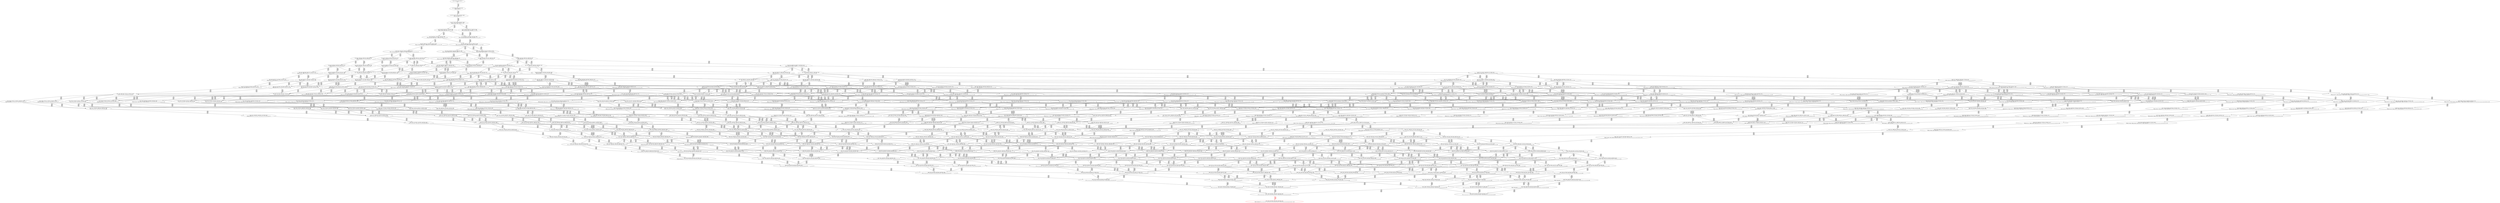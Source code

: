digraph {
	S0[label="S0: [0, 0] [0, 0] [0, 0] [0, 0] \n{}{}"];
	S1[label="S1: [0, 0] [0, 0] [0, 0] [72, 90] \n{T0J0:72-90}{1}"];
	S2[label="S2: [72, 72] [72, 72] [72, 90] [150, 188] \n{T0J1:150-188}{1, 2}"];
	S3[label="S3: [72, 72] [72, 90] [79, 99] [150, 188] \n{T0J1:150-188, T0J2:79-99}{1, 2, 3}"];
	S4[label="S4: [79, 90] [79, 90] [144, 172] [150, 188] \n{T0J1:150-188, T0J3:144-172}{1, 2, 3, 4}"];
	S5[label="S5: [72, 90] [79, 99] [116, 146] [150, 188] \n{T0J1:150-188, T0J12:116-146}{1, 2, 3, 13}"];
	S6[label="S6: [79, 90] [144, 172] [150, 179] [150, 188] \n{T0J1:150-188, T0J3:144-172, T0J8:150-179}{1, 2, 3, 4, 9}"];
	S7[label="S7: [79, 99] [116, 146] [144, 181] [150, 188] \n{T0J1:150-188, T0J3:144-181, T0J12:116-146}{1, 2, 3, 4, 13}"];
	S8[label="S8: [94, 109] [144, 172] [150, 179] [150, 188] \n{T0J1:150-188, T0J3:144-172, T0J8:150-179, T0J9:94-109}{1, 2, 3, 4, 9, 10}"];
	S9[label="S9: [116, 146] [144, 181] [150, 188] [150, 188] \n{T0J1:150-188, T0J3:144-181, T0J8:150-188, T0J12:116-146}{1, 2, 3, 4, 9, 13}"];
	S10[label="S10: [144, 172] [150, 179] [150, 188] [169, 203] \n{T0J1:150-188, T0J3:144-172, T0J8:150-179, T0J10:169-203}{1, 2, 3, 4, 9, 10, 11}"];
	S11[label="S11: [131, 165] [144, 181] [150, 188] [150, 188] \n{T0J1:150-188, T0J8:150-188}{1, 2, 3, 4, 9, 10, 13}"];
	S12[label="S12: [144, 146] [150, 154] [150, 188] [150, 188] \n{T0J1:150-188, T0J4:150-154, T0J8:150-188}{1, 2, 3, 4, 5, 9, 13}"];
	S13[label="S13: [150, 179] [150, 180] [150, 188] [169, 203] \n{T0J4:150-180}{1, 2, 3, 4, 5, 9, 10, 11}"];
	S14[label="S14: [150, 179] [150, 188] [169, 203] [184, 222] \n{T0J11:184-222}{1, 2, 3, 4, 9, 10, 11, 12}"];
	S15[label="S15: [144, 181] [150, 188] [150, 203] [188, 259] \n{T0J10:169-259}{1, 2, 3, 4, 9, 10, 11, 13}"];
	S16[label="S16: [144, 173] [150, 181] [150, 188] [150, 188] \n{T0J4:150-173}{1, 2, 3, 4, 5, 9, 10, 13}"];
	S17[label="S17: [144, 181] [150, 188] [150, 188] [180, 226] \n{T0J13:180-226}{1, 2, 3, 4, 9, 10, 13, 14}"];
	S18[label="S18: [150, 154] [150, 188] [150, 188] [206, 224] \n{T0J1:150-188, T0J4:150-154, T0J5:206-224, T0J8:150-188}{1, 2, 3, 4, 5, 6, 9, 13}"];
	S19[label="S19: [150, 180] [150, 188] [169, 203] [212, 257] \n{T0J5:212-257}{1, 2, 3, 4, 5, 6, 9, 10, 11}"];
	S20[label="S20: [150, 187] [150, 188] [169, 203] [184, 230] \n{T0J11:184-230}{1, 2, 3, 4, 5, 9, 10, 11, 12}"];
	S21[label="S21: [150, 188] [150, 189] [150, 203] [188, 267] \n{}{1, 2, 3, 4, 5, 9, 10, 11, 13}"];
	S22[label="S22: [150, 188] [150, 203] [184, 231] [188, 259] \n{T0J11:184-231}{1, 2, 3, 4, 9, 10, 11, 12, 13}"];
	S23[label="S23: [150, 188] [150, 203] [180, 226] [193, 274] \n{T0J10:169-274, T0J13:180-226}{1, 2, 3, 4, 9, 10, 11, 13, 14}"];
	S24[label="S24: [150, 181] [150, 188] [150, 188] [206, 251] \n{T0J5:206-251}{1, 2, 3, 4, 5, 6, 9, 10, 13}"];
	S25[label="S25: [150, 188] [150, 188] [150, 189] [180, 226] \n{}{1, 2, 3, 4, 5, 9, 10, 13, 14}"];
	S26[label="S26: [150, 188] [150, 188] [172, 200] [180, 226] \n{T0J13:180-226, T0J18:172-200}{1, 2, 3, 4, 9, 10, 13, 14, 19}"];
	S27[label="S27: [150, 186] [150, 188] [175, 188] [206, 224] \n{T0J5:206-224, T0J6:175-186}{1, 2, 3, 4, 5, 6, 7, 9, 13}"];
	S28[label="S28: [150, 188] [169, 203] [175, 212] [212, 257] \n{T0J5:212-257, T0J6:175-212}{1, 2, 3, 4, 5, 6, 7, 9, 10, 11}"];
	S29[label="S29: [150, 188] [169, 203] [184, 231] [212, 265] \n{T0J5:212-265}{1, 2, 3, 4, 5, 6, 9, 10, 11, 12}"];
	S30[label="S30: [150, 189] [150, 203] [188, 266] [212, 274] \n{T0J5:206-266}{1, 2, 3, 4, 5, 6, 9, 10, 11, 13}"];
	S31[label="S31: [150, 196] [150, 203] [184, 231] [188, 267] \n{}{1, 2, 3, 4, 5, 9, 10, 11, 12, 13}"];
	S32[label="S32: [150, 196] [150, 203] [180, 234] [193, 274] \n{}{1, 2, 3, 4, 5, 9, 10, 11, 13, 14}"];
	S33[label="S33: [150, 203] [180, 231] [188, 242] [193, 274] \n{T0J11:184-231, T0J13:180-242}{1, 2, 3, 4, 9, 10, 11, 12, 13, 14}"];
	S34[label="S34: [150, 203] [172, 208] [180, 226] [193, 274] \n{T0J13:180-226}{1, 2, 3, 4, 9, 10, 11, 13, 14, 19}"];
	S35[label="S35: [150, 188] [150, 188] [175, 213] [206, 251] \n{T0J5:206-251}{1, 2, 3, 4, 5, 6, 7, 9, 10, 13}"];
	S36[label="S36: [150, 188] [150, 189] [180, 234] [206, 266] \n{T0J5:206-266}{1, 2, 3, 4, 5, 6, 9, 10, 13, 14}"];
	S37[label="S37: [150, 188] [150, 196] [172, 208] [180, 226] \n{}{1, 2, 3, 4, 5, 9, 10, 13, 14, 19}"];
	S38[label="S38: [172, 172] [172, 188] [180, 217] [208, 226] \n{T0J13:180-226, T0J19:208-217}{1, 2, 3, 4, 9, 10, 13, 14, 19, 20}"];
	S39[label="S39: [150, 188] [175, 188] [206, 224] [208, 259] \n{T0J5:206-224, T0J7:208-259}{1, 2, 3, 4, 5, 6, 7, 8, 9, 13}"];
	S40[label="S40: [169, 203] [175, 212] [208, 257] [212, 261] \n{T0J5:212-257, T0J7:208-261}{1, 2, 3, 4, 5, 6, 7, 8, 9, 10, 11}"];
	S41[label="S41: [169, 203] [175, 220] [184, 231] [212, 265] \n{T0J5:212-265}{1, 2, 3, 4, 5, 6, 7, 9, 10, 11, 12}"];
	S42[label="S42: [150, 203] [175, 221] [188, 266] [212, 274] \n{T0J5:206-266}{1, 2, 3, 4, 5, 6, 7, 9, 10, 11, 13}"];
	S43[label="S43: [150, 203] [184, 231] [188, 267] [212, 274] \n{T0J5:206-274}{1, 2, 3, 4, 5, 6, 9, 10, 11, 12, 13}"];
	S44[label="S44: [150, 203] [180, 242] [193, 274] [212, 274] \n{T0J5:206-274}{1, 2, 3, 4, 5, 6, 9, 10, 11, 13, 14}"];
	S45[label="S45: [150, 211] [180, 231] [188, 242] [193, 274] \n{}{1, 2, 3, 4, 5, 9, 10, 11, 12, 13, 14}"];
	S46[label="S46: [180, 203] [180, 234] [193, 272] [253, 274] \n{T0J14:253-272}{1, 2, 3, 4, 5, 9, 10, 11, 13, 14, 15}"];
	S47[label="S47: [150, 208] [172, 216] [180, 234] [193, 274] \n{}{1, 2, 3, 4, 5, 9, 10, 11, 13, 14, 19}"];
	S48[label="S48: [180, 180] [188, 231] [193, 272] [253, 274] \n{T0J11:184-231, T0J14:253-272}{1, 2, 3, 4, 9, 10, 11, 12, 13, 14, 15}"];
	S49[label="S49: [172, 216] [180, 231] [188, 242] [193, 274] \n{T0J11:184-231, T0J13:180-242}{1, 2, 3, 4, 9, 10, 11, 12, 13, 14, 19}"];
	S50[label="S50: [180, 180] [180, 208] [193, 272] [253, 274] \n{T0J14:253-272}{1, 2, 3, 4, 9, 10, 11, 13, 14, 15, 19}"];
	S51[label="S51: [172, 208] [180, 225] [193, 226] [208, 274] \n{T0J13:180-226, T0J19:208-225}{1, 2, 3, 4, 9, 10, 11, 13, 14, 19, 20}"];
	S52[label="S52: [150, 188] [175, 213] [206, 251] [208, 261] \n{T0J5:206-251, T0J7:208-261}{1, 2, 3, 4, 5, 6, 7, 8, 9, 10, 13}"];
	S53[label="S53: [150, 189] [175, 220] [180, 242] [206, 266] \n{T0J5:206-266}{1, 2, 3, 4, 5, 6, 7, 9, 10, 13, 14}"];
	S54[label="S54: [180, 189] [180, 234] [206, 266] [253, 272] \n{T0J5:206-266, T0J14:253-272}{1, 2, 3, 4, 5, 6, 9, 10, 13, 14, 15}"];
	S55[label="S55: [150, 196] [172, 216] [180, 234] [206, 266] \n{T0J5:206-266}{1, 2, 3, 4, 5, 6, 9, 10, 13, 14, 19}"];
	S56[label="S56: [180, 196] [180, 208] [180, 226] [253, 272] \n{T0J14:253-272}{1, 2, 3, 4, 5, 9, 10, 13, 14, 15, 19}"];
	S57[label="S57: [172, 196] [172, 208] [180, 225] [208, 226] \n{T0J19:208-225}{1, 2, 3, 4, 5, 9, 10, 13, 14, 19, 20}"];
	S58[label="S58: [180, 180] [180, 188] [208, 217] [253, 272] \n{T0J14:253-272, T0J19:208-217}{1, 2, 3, 4, 9, 10, 13, 14, 15, 19, 20}"];
	S59[label="S59: [172, 188] [180, 202] [189, 217] [208, 226] \n{T0J13:180-226, T0J19:208-217, T0J20:189-202}{1, 2, 3, 4, 9, 10, 13, 14, 19, 20, 21}"];
	S60[label="S60: [175, 220] [184, 254] [209, 265] [212, 276] \n{T0J5:212-265, T0J7:208-276}{1, 2, 3, 4, 5, 6, 7, 8, 9, 10, 11, 12}"];
	S61[label="S61: [175, 221] [188, 266] [208, 274] [212, 301] \n{T0J7:208-276}{1, 2, 3, 4, 5, 6, 7, 8, 9, 10, 11, 13}"];
	S62[label="S62: [175, 231] [184, 235] [188, 267] [212, 274] \n{T0J5:206-274}{1, 2, 3, 4, 5, 6, 7, 9, 10, 11, 12, 13}"];
	S63[label="S63: [175, 235] [180, 242] [193, 274] [212, 274] \n{T0J5:206-274}{1, 2, 3, 4, 5, 6, 7, 9, 10, 11, 13, 14}"];
	S64[label="S64: [180, 231] [188, 242] [193, 274] [212, 289] \n{T0J5:206-289}{1, 2, 3, 4, 5, 6, 9, 10, 11, 12, 13, 14}"];
	S65[label="S65: [180, 242] [193, 272] [212, 274] [253, 281] \n{T0J5:206-281, T0J14:253-272}{1, 2, 3, 4, 5, 6, 9, 10, 11, 13, 14, 15}"];
	S66[label="S66: [172, 216] [180, 242] [193, 274] [212, 286] \n{T0J5:206-286}{1, 2, 3, 4, 5, 6, 9, 10, 11, 13, 14, 19}"];
	S67[label="S67: [180, 231] [188, 242] [193, 272] [253, 274] \n{T0J14:253-272}{1, 2, 3, 4, 5, 9, 10, 11, 12, 13, 14, 15}"];
	S68[label="S68: [172, 224] [180, 231] [188, 242] [193, 274] \n{}{1, 2, 3, 4, 5, 9, 10, 11, 12, 13, 14, 19}"];
	S69[label="S69: [180, 234] [193, 263] [246, 272] [253, 274] \n{T0J14:253-272, T0J15:246-263}{1, 2, 3, 4, 5, 9, 10, 11, 13, 14, 15, 16}"];
	S70[label="S70: [180, 216] [180, 234] [193, 272] [253, 274] \n{T0J14:253-272}{1, 2, 3, 4, 5, 9, 10, 11, 13, 14, 15, 19}"];
	S71[label="S71: [172, 216] [180, 225] [193, 234] [208, 274] \n{T0J19:208-225}{1, 2, 3, 4, 5, 9, 10, 11, 13, 14, 19, 20}"];
	S72[label="S72: [188, 231] [193, 263] [246, 272] [253, 274] \n{T0J11:184-231, T0J14:253-272, T0J15:246-263}{1, 2, 3, 4, 9, 10, 11, 12, 13, 14, 15, 16}"];
	S73[label="S73: [180, 216] [193, 231] [208, 272] [253, 274] \n{T0J11:184-231, T0J14:253-272}{1, 2, 3, 4, 9, 10, 11, 12, 13, 14, 15, 19}"];
	S74[label="S74: [180, 180] [188, 231] [193, 272] [253, 274] \n{T0J11:184-231, T0J14:253-272}{1, 2, 3, 4, 9, 10, 11, 12, 13, 14, 15, 19}"];
	S75[label="S75: [180, 225] [188, 231] [193, 242] [208, 274] \n{T0J11:184-231, T0J13:180-242, T0J19:208-225}{1, 2, 3, 4, 9, 10, 11, 12, 13, 14, 19, 20}"];
	S76[label="S76: [180, 208] [193, 263] [246, 272] [253, 274] \n{T0J14:253-272, T0J15:246-263}{1, 2, 3, 4, 9, 10, 11, 13, 14, 15, 16, 19}"];
	S77[label="S77: [180, 208] [193, 225] [208, 272] [253, 274] \n{T0J14:253-272, T0J19:208-225}{1, 2, 3, 4, 9, 10, 11, 13, 14, 15, 19, 20}"];
	S78[label="S78: [180, 202] [189, 225] [193, 226] [208, 274] \n{T0J13:180-226, T0J19:208-225, T0J20:189-202}{1, 2, 3, 4, 9, 10, 11, 13, 14, 19, 20, 21}"];
	S79[label="S79: [175, 220] [180, 251] [206, 262] [208, 268] \n{T0J5:206-266, T0J7:208-262}{1, 2, 3, 4, 5, 6, 7, 8, 9, 10, 13, 14}"];
	S80[label="S80: [180, 221] [180, 242] [206, 266] [253, 272] \n{T0J5:206-266, T0J14:253-272}{1, 2, 3, 4, 5, 6, 7, 9, 10, 13, 14, 15}"];
	S81[label="S81: [172, 216] [175, 228] [180, 242] [206, 266] \n{T0J5:206-266}{1, 2, 3, 4, 5, 6, 7, 9, 10, 13, 14, 19}"];
	S82[label="S82: [180, 234] [206, 263] [246, 266] [253, 272] \n{T0J5:206-266, T0J14:253-272, T0J15:246-263}{1, 2, 3, 4, 5, 6, 9, 10, 13, 14, 15, 16}"];
	S83[label="S83: [180, 216] [180, 234] [206, 272] [253, 274] \n{T0J5:206-274, T0J14:253-272}{1, 2, 3, 4, 5, 6, 9, 10, 13, 14, 15, 19}"];
	S84[label="S84: [172, 216] [180, 225] [206, 234] [208, 274] \n{T0J5:206-274, T0J19:208-225}{1, 2, 3, 4, 5, 6, 9, 10, 13, 14, 19, 20}"];
	S85[label="S85: [180, 208] [180, 226] [246, 263] [253, 272] \n{T0J14:253-272, T0J15:246-263}{1, 2, 3, 4, 5, 9, 10, 13, 14, 15, 16, 19}"];
	S86[label="S86: [180, 208] [180, 225] [208, 226] [253, 272] \n{T0J14:253-272, T0J19:208-225}{1, 2, 3, 4, 5, 9, 10, 13, 14, 15, 19, 20}"];
	S87[label="S87: [172, 202] [180, 208] [189, 225] [208, 226] \n{T0J19:208-225, T0J20:189-202}{1, 2, 3, 4, 5, 9, 10, 13, 14, 19, 20, 21}"];
	S88[label="S88: [180, 188] [208, 217] [246, 263] [253, 272] \n{T0J14:253-272, T0J15:246-263, T0J19:208-217}{1, 2, 3, 4, 9, 10, 13, 14, 15, 16, 19, 20}"];
	S89[label="S89: [180, 188] [189, 202] [208, 217] [253, 272] \n{T0J14:253-272, T0J19:208-217, T0J20:189-202}{1, 2, 3, 4, 9, 10, 13, 14, 15, 19, 20, 21}"];
	S90[label="S90: [180, 202] [189, 217] [208, 226] [215, 234] \n{T0J13:180-226, T0J19:208-217, T0J20:189-202, T0J21:215-234}{1, 2, 3, 4, 9, 10, 13, 14, 19, 20, 21, 22}"];
	S91[label="S91: [184, 266] [188, 272] [212, 276] [215, 304] \n{}{1, 2, 3, 4, 5, 6, 7, 8, 9, 10, 11, 12, 13}"];
	S92[label="S92: [180, 266] [193, 274] [208, 274] [224, 314] \n{}{1, 2, 3, 4, 5, 6, 7, 8, 9, 10, 11, 13, 14}"];
	S93[label="S93: [180, 242] [188, 263] [205, 274] [212, 289] \n{}{1, 2, 3, 4, 5, 6, 7, 9, 10, 11, 12, 13, 14}"];
	S94[label="S94: [180, 272] [193, 274] [212, 274] [253, 281] \n{T0J14:253-272}{1, 2, 3, 4, 5, 6, 7, 9, 10, 11, 13, 14, 15}"];
	S95[label="S95: [175, 242] [180, 248] [197, 274] [212, 286] \n{}{1, 2, 3, 4, 5, 6, 7, 9, 10, 11, 13, 14, 19}"];
	S96[label="S96: [188, 242] [193, 272] [212, 274] [253, 309] \n{T0J5:206-309, T0J14:253-272}{1, 2, 3, 4, 5, 6, 9, 10, 11, 12, 13, 14, 15}"];
	S97[label="S97: [180, 231] [188, 242] [193, 274] [212, 302] \n{T0J5:206-302}{1, 2, 3, 4, 5, 6, 9, 10, 11, 12, 13, 14, 19}"];
	S98[label="S98: [193, 263] [212, 272] [246, 274] [253, 312] \n{T0J5:206-312, T0J14:253-272, T0J15:246-263}{1, 2, 3, 4, 5, 6, 9, 10, 11, 13, 14, 15, 16}"];
	S99[label="S99: [180, 242] [193, 272] [212, 274] [253, 294] \n{T0J5:206-294, T0J14:253-272}{1, 2, 3, 4, 5, 6, 9, 10, 11, 13, 14, 15, 19}"];
	S100[label="S100: [180, 225] [193, 242] [208, 274] [212, 294] \n{T0J5:206-294}{1, 2, 3, 4, 5, 6, 9, 10, 11, 13, 14, 19, 20}"];
	S101[label="S101: [188, 242] [193, 263] [246, 272] [253, 274] \n{T0J14:253-272, T0J15:246-263}{1, 2, 3, 4, 5, 9, 10, 11, 12, 13, 14, 15, 16}"];
	S102[label="S102: [180, 231] [188, 242] [193, 272] [253, 274] \n{T0J14:253-272}{1, 2, 3, 4, 5, 9, 10, 11, 12, 13, 14, 15, 19}"];
	S103[label="S103: [180, 231] [188, 233] [193, 242] [208, 274] \n{}{1, 2, 3, 4, 5, 9, 10, 11, 12, 13, 14, 19, 20}"];
	S104[label="S104: [180, 181] [193, 263] [246, 272] [253, 274] \n{T0J14:253-272, T0J15:246-263, T0J16:180-181}{1, 2, 3, 4, 5, 9, 10, 11, 13, 14, 15, 16, 17}"];
	S105[label="S105: [180, 234] [193, 263] [246, 272] [253, 274] \n{T0J14:253-272, T0J15:246-263}{1, 2, 3, 4, 5, 9, 10, 11, 13, 14, 15, 16, 19}"];
	S106[label="S106: [180, 225] [193, 234] [208, 272] [253, 274] \n{T0J14:253-272, T0J19:208-225}{1, 2, 3, 4, 5, 9, 10, 11, 13, 14, 15, 19, 20}"];
	S107[label="S107: [180, 210] [189, 225] [193, 234] [208, 274] \n{T0J19:208-225}{1, 2, 3, 4, 5, 9, 10, 11, 13, 14, 19, 20, 21}"];
	S108[label="S108: [188, 231] [193, 263] [246, 272] [253, 274] \n{T0J11:184-231, T0J14:253-272, T0J15:246-263}{1, 2, 3, 4, 9, 10, 11, 12, 13, 14, 15, 16, 19}"];
	S109[label="S109: [180, 225] [193, 231] [208, 272] [253, 274] \n{T0J11:184-231, T0J14:253-272, T0J19:208-225}{1, 2, 3, 4, 9, 10, 11, 12, 13, 14, 15, 19, 20}"];
	S110[label="S110: [188, 225] [193, 231] [197, 242] [208, 274] \n{T0J11:184-231, T0J13:180-242, T0J19:208-225, T0J20:189-202}{1, 2, 3, 4, 9, 10, 11, 12, 13, 14, 19, 20, 21}"];
	S111[label="S111: [180, 181] [193, 263] [246, 272] [253, 274] \n{T0J14:253-272, T0J15:246-263, T0J16:180-181}{1, 2, 3, 4, 9, 10, 11, 13, 14, 15, 16, 17, 19}"];
	S112[label="S112: [193, 225] [208, 263] [246, 272] [253, 274] \n{T0J14:253-272, T0J15:246-263, T0J19:208-225}{1, 2, 3, 4, 9, 10, 11, 13, 14, 15, 16, 19, 20}"];
	S113[label="S113: [189, 202] [197, 225] [208, 272] [253, 274] \n{T0J14:253-272, T0J19:208-225, T0J20:189-202}{1, 2, 3, 4, 9, 10, 11, 13, 14, 15, 19, 20, 21}"];
	S114[label="S114: [180, 189] [193, 225] [208, 272] [253, 274] \n{T0J14:253-272, T0J19:208-225, T0J20:189-202}{1, 2, 3, 4, 9, 10, 11, 13, 14, 15, 19, 20, 21}"];
	S115[label="S115: [189, 225] [193, 226] [208, 234] [223, 274] \n{T0J13:180-226, T0J19:208-225, T0J20:189-202, T0J21:215-234}{1, 2, 3, 4, 9, 10, 11, 13, 14, 19, 20, 21, 22}"];
	S116[label="S116: [180, 251] [206, 266] [208, 272] [253, 298] \n{T0J7:208-294, T0J14:253-298}{1, 2, 3, 4, 5, 6, 7, 8, 9, 10, 13, 14, 15}"];
	S117[label="S117: [175, 242] [180, 251] [206, 266] [208, 289] \n{T0J7:208-289}{1, 2, 3, 4, 5, 6, 7, 8, 9, 10, 13, 14, 19}"];
	S118[label="S118: [180, 263] [206, 266] [246, 266] [253, 272] \n{T0J14:253-272, T0J15:246-263}{1, 2, 3, 4, 5, 6, 7, 9, 10, 13, 14, 15, 16}"];
	S119[label="S119: [180, 234] [180, 248] [206, 272] [253, 274] \n{T0J14:253-272}{1, 2, 3, 4, 5, 6, 7, 9, 10, 13, 14, 15, 19}"];
	S120[label="S120: [175, 225] [180, 234] [206, 248] [208, 274] \n{}{1, 2, 3, 4, 5, 6, 7, 9, 10, 13, 14, 19, 20}"];
	S121[label="S121: [180, 181] [206, 263] [246, 266] [253, 272] \n{T0J5:206-266, T0J14:253-272, T0J15:246-263, T0J16:180-181}{1, 2, 3, 4, 5, 6, 9, 10, 13, 14, 15, 16, 17}"];
	S122[label="S122: [180, 234] [206, 263] [246, 272] [253, 286] \n{T0J5:206-286, T0J14:253-272, T0J15:246-263}{1, 2, 3, 4, 5, 6, 9, 10, 13, 14, 15, 16, 19}"];
	S123[label="S123: [180, 225] [206, 234] [208, 272] [253, 286] \n{T0J5:206-286, T0J14:253-272, T0J19:208-225}{1, 2, 3, 4, 5, 6, 9, 10, 13, 14, 15, 19, 20}"];
	S124[label="S124: [180, 208] [189, 225] [206, 234] [208, 280] \n{T0J5:206-280, T0J19:208-225}{1, 2, 3, 4, 5, 6, 9, 10, 13, 14, 19, 20, 21}"];
	S125[label="S125: [180, 181] [180, 226] [246, 263] [253, 272] \n{T0J14:253-272, T0J15:246-263, T0J16:180-181}{1, 2, 3, 4, 5, 9, 10, 13, 14, 15, 16, 17, 19}"];
	S126[label="S126: [180, 225] [208, 226] [246, 263] [253, 272] \n{T0J14:253-272, T0J15:246-263, T0J19:208-225}{1, 2, 3, 4, 5, 9, 10, 13, 14, 15, 16, 19, 20}"];
	S127[label="S127: [180, 208] [189, 225] [208, 226] [253, 272] \n{T0J14:253-272, T0J19:208-225, T0J20:189-202}{1, 2, 3, 4, 5, 9, 10, 13, 14, 15, 19, 20, 21}"];
	S128[label="S128: [180, 210] [189, 225] [208, 226] [215, 234] \n{T0J19:208-225, T0J21:215-234}{1, 2, 3, 4, 5, 9, 10, 13, 14, 19, 20, 21, 22}"];
	S129[label="S129: [180, 181] [208, 217] [246, 263] [253, 272] \n{T0J14:253-272, T0J15:246-263, T0J16:180-181, T0J19:208-217}{1, 2, 3, 4, 9, 10, 13, 14, 15, 16, 17, 19, 20}"];
	S130[label="S130: [189, 202] [208, 217] [246, 263] [253, 272] \n{T0J14:253-272, T0J15:246-263, T0J19:208-217, T0J20:189-202}{1, 2, 3, 4, 9, 10, 13, 14, 15, 16, 19, 20, 21}"];
	S131[label="S131: [180, 202] [208, 217] [215, 234] [253, 272] \n{T0J14:253-272, T0J19:208-217, T0J20:189-202, T0J21:215-234}{1, 2, 3, 4, 9, 10, 13, 14, 15, 19, 20, 21, 22}"];
	S132[label="S132: [188, 274] [205, 276] [212, 314] [224, 338] \n{}{1, 2, 3, 4, 5, 6, 7, 8, 9, 10, 11, 12, 13, 14}"];
	S133[label="S133: [208, 272] [212, 276] [215, 296] [224, 304] \n{T0J22:224-296}{1, 2, 3, 4, 5, 6, 7, 8, 9, 10, 11, 12, 13, 23}"];
	S134[label="S134: [188, 272] [212, 276] [215, 304] [231, 334] \n{T0J23:231-334}{1, 2, 3, 4, 5, 6, 7, 8, 9, 10, 11, 12, 13, 24}"];
	S135[label="S135: [193, 274] [208, 274] [224, 298] [253, 345] \n{}{1, 2, 3, 4, 5, 6, 7, 8, 9, 10, 11, 13, 14, 15}"];
	S136[label="S136: [180, 251] [197, 274] [208, 289] [224, 336] \n{}{1, 2, 3, 4, 5, 6, 7, 8, 9, 10, 11, 13, 14, 19}"];
	S137[label="S137: [188, 272] [205, 274] [212, 274] [253, 309] \n{T0J14:253-272}{1, 2, 3, 4, 5, 6, 7, 9, 10, 11, 12, 13, 14, 15}"];
	S138[label="S138: [180, 242] [193, 263] [205, 274] [212, 302] \n{}{1, 2, 3, 4, 5, 6, 7, 9, 10, 11, 12, 13, 14, 19}"];
	S139[label="S139: [193, 272] [212, 274] [246, 295] [253, 312] \n{}{1, 2, 3, 4, 5, 6, 7, 9, 10, 11, 13, 14, 15, 16}"];
	S140[label="S140: [180, 272] [197, 274] [212, 274] [253, 294] \n{T0J14:253-272}{1, 2, 3, 4, 5, 6, 7, 9, 10, 11, 13, 14, 15, 19}"];
	S141[label="S141: [180, 242] [197, 257] [208, 274] [212, 294] \n{}{1, 2, 3, 4, 5, 6, 7, 9, 10, 11, 13, 14, 19, 20}"];
	S142[label="S142: [188, 242] [193, 272] [212, 274] [253, 309] \n{T0J5:206-309, T0J14:253-272}{1, 2, 3, 4, 5, 6, 9, 10, 11, 12, 13, 14, 15, 19}"];
	S143[label="S143: [188, 233] [193, 242] [208, 274] [216, 309] \n{T0J5:206-309}{1, 2, 3, 4, 5, 6, 9, 10, 11, 12, 13, 14, 19, 20}"];
	S144[label="S144: [193, 263] [212, 272] [246, 274] [253, 312] \n{T0J5:206-312, T0J14:253-272, T0J15:246-263}{1, 2, 3, 4, 5, 6, 9, 10, 11, 13, 14, 15, 16, 19}"];
	S145[label="S145: [193, 242] [208, 272] [212, 274] [253, 303] \n{T0J5:206-303, T0J14:253-272}{1, 2, 3, 4, 5, 6, 9, 10, 11, 13, 14, 15, 19, 20}"];
	S146[label="S146: [189, 225] [193, 242] [208, 274] [212, 294] \n{T0J5:206-294}{1, 2, 3, 4, 5, 6, 9, 10, 11, 13, 14, 19, 20, 21}"];
	S147[label="S147: [193, 263] [246, 272] [250, 274] [253, 320] \n{T0J5:250-320, T0J14:253-272, T0J15:246-263}{1, 2, 3, 4, 5, 6, 9, 10, 11, 12, 13, 14, 15, 16}"];
	S148[label="S148: [188, 242] [193, 263] [246, 272] [253, 274] \n{T0J14:253-272, T0J15:246-263}{1, 2, 3, 4, 5, 9, 10, 11, 12, 13, 14, 15, 16, 19}"];
	S149[label="S149: [186, 233] [193, 242] [208, 272] [253, 274] \n{T0J14:253-272}{1, 2, 3, 4, 5, 9, 10, 11, 12, 13, 14, 15, 19, 20}"];
	S150[label="S150: [188, 231] [193, 233] [197, 242] [208, 274] \n{}{1, 2, 3, 4, 5, 9, 10, 11, 12, 13, 14, 19, 20, 21}"];
	S151[label="S151: [193, 263] [242, 266] [246, 272] [253, 274] \n{T0J5:206-266, T0J14:253-272, T0J15:246-263}{1, 2, 3, 4, 5, 6, 9, 10, 11, 13, 14, 15, 16, 17}"];
	S152[label="S152: [193, 231] [220, 263] [246, 272] [253, 274] \n{T0J11:220-231, T0J14:253-272, T0J15:246-263, T0J16:180-181}{1, 2, 3, 4, 5, 9, 10, 11, 12, 13, 14, 15, 16, 17}"];
	S153[label="S153: [193, 231] [220, 263] [246, 272] [253, 274] \n{T0J14:253-272, T0J15:246-263, T0J16:180-181, T0J17:220-231}{1, 2, 3, 4, 5, 9, 10, 11, 13, 14, 15, 16, 17, 18}"];
	S154[label="S154: [180, 226] [208, 263] [246, 272] [253, 274] \n{T0J14:253-272, T0J15:246-263, T0J16:180-181}{1, 2, 3, 4, 5, 9, 10, 11, 13, 14, 15, 16, 17, 19}"];
	S155[label="S155: [180, 181] [193, 263] [246, 272] [253, 274] \n{T0J14:253-272, T0J15:246-263, T0J16:180-181}{1, 2, 3, 4, 5, 9, 10, 11, 13, 14, 15, 16, 17, 19}"];
	S156[label="S156: [193, 234] [208, 263] [246, 272] [253, 274] \n{T0J14:253-272, T0J15:246-263}{1, 2, 3, 4, 5, 9, 10, 11, 13, 14, 15, 16, 19, 20}"];
	S157[label="S157: [186, 225] [193, 234] [208, 272] [253, 274] \n{T0J14:253-272, T0J19:208-225}{1, 2, 3, 4, 5, 9, 10, 11, 13, 14, 15, 19, 20, 21}"];
	S158[label="S158: [189, 226] [193, 234] [208, 234] [223, 274] \n{}{1, 2, 3, 4, 5, 9, 10, 11, 13, 14, 19, 20, 21, 22}"];
	S159[label="S159: [193, 231] [208, 263] [246, 272] [253, 274] \n{T0J11:184-231, T0J14:253-272, T0J15:246-263, T0J19:208-225}{1, 2, 3, 4, 9, 10, 11, 12, 13, 14, 15, 16, 19, 20}"];
	S160[label="S160: [193, 225] [197, 231] [208, 272] [253, 274] \n{T0J11:184-231, T0J14:253-272, T0J19:208-225, T0J20:189-202}{1, 2, 3, 4, 9, 10, 11, 12, 13, 14, 15, 19, 20, 21}"];
	S161[label="S161: [186, 189] [193, 263] [246, 272] [253, 274] \n{T0J4:186-189, T0J14:253-272, T0J15:246-263}{1, 2, 3, 4, 5, 9, 10, 11, 13, 14, 15, 16, 17, 19}"];
	S162[label="S162: [193, 231] [220, 263] [246, 272] [253, 274] \n{T0J11:220-231, T0J14:253-272, T0J15:246-263, T0J16:180-181}{1, 2, 3, 4, 9, 10, 11, 12, 13, 14, 15, 16, 17, 19}"];
	S163[label="S163: [193, 231] [220, 263] [246, 272] [253, 274] \n{T0J14:253-272, T0J15:246-263, T0J16:180-181, T0J17:220-231}{1, 2, 3, 4, 9, 10, 11, 13, 14, 15, 16, 17, 18, 19}"];
	S164[label="S164: [193, 225] [216, 263] [246, 272] [253, 274] \n{T0J14:253-272, T0J15:246-263, T0J16:180-181, T0J19:208-225}{1, 2, 3, 4, 9, 10, 11, 13, 14, 15, 16, 17, 19, 20}"];
	S165[label="S165: [193, 225] [208, 263] [246, 272] [253, 274] \n{T0J14:253-272, T0J15:246-263, T0J19:208-225, T0J20:189-202}{1, 2, 3, 4, 9, 10, 11, 13, 14, 15, 16, 19, 20, 21}"];
	S166[label="S166: [193, 225] [208, 234] [223, 272] [253, 274] \n{T0J14:253-272, T0J19:208-225, T0J20:189-202, T0J21:215-234}{1, 2, 3, 4, 9, 10, 11, 13, 14, 15, 19, 20, 21, 22}"];
	S167[label="S167: [206, 266] [208, 272] [246, 289] [253, 336] \n{T0J7:208-336}{1, 2, 3, 4, 5, 6, 7, 8, 9, 10, 13, 14, 15, 16}"];
	S168[label="S168: [180, 251] [206, 272] [208, 289] [253, 307] \n{T0J7:208-307, T0J14:253-298}{1, 2, 3, 4, 5, 6, 7, 8, 9, 10, 13, 14, 15, 19}"];
	S169[label="S169: [180, 251] [206, 251] [208, 274] [211, 298] \n{T0J7:208-298}{1, 2, 3, 4, 5, 6, 7, 8, 9, 10, 13, 14, 19, 20}"];
	S170[label="S170: [180, 181] [206, 266] [246, 266] [253, 272] \n{T0J14:253-272, T0J15:246-263, T0J16:180-181}{1, 2, 3, 4, 5, 6, 7, 9, 10, 13, 14, 15, 16, 17}"];
	S171[label="S171: [180, 263] [206, 266] [246, 272] [253, 286] \n{T0J14:253-272, T0J15:246-263}{1, 2, 3, 4, 5, 6, 7, 9, 10, 13, 14, 15, 16, 19}"];
	S172[label="S172: [180, 234] [206, 257] [208, 272] [253, 286] \n{T0J14:253-272}{1, 2, 3, 4, 5, 6, 7, 9, 10, 13, 14, 15, 19, 20}"];
	S173[label="S173: [180, 225] [192, 234] [206, 248] [208, 280] \n{}{1, 2, 3, 4, 5, 6, 7, 9, 10, 13, 14, 19, 20, 21}"];
	S174[label="S174: [205, 213] [206, 263] [246, 266] [253, 272] \n{T0J5:206-266, T0J6:205-213, T0J14:253-272, T0J15:246-263}{1, 2, 3, 4, 5, 6, 7, 9, 10, 13, 14, 15, 16, 17}"];
	S175[label="S175: [206, 231] [220, 263] [246, 266] [253, 272] \n{T0J5:206-266, T0J14:253-272, T0J15:246-263, T0J16:180-181, T0J17:220-231}{1, 2, 3, 4, 5, 6, 9, 10, 13, 14, 15, 16, 17, 18}"];
	S176[label="S176: [180, 226] [208, 263] [246, 266] [253, 272] \n{T0J5:206-266, T0J14:253-272, T0J15:246-263}{1, 2, 3, 4, 5, 6, 9, 10, 13, 14, 15, 16, 17, 19}"];
	S177[label="S177: [180, 181] [206, 263] [246, 272] [253, 286] \n{T0J5:206-286, T0J14:253-272, T0J15:246-263, T0J16:180-181}{1, 2, 3, 4, 5, 6, 9, 10, 13, 14, 15, 16, 17, 19}"];
	S178[label="S178: [206, 234] [208, 263] [246, 272] [253, 303] \n{T0J5:206-303, T0J14:253-272, T0J15:246-263}{1, 2, 3, 4, 5, 6, 9, 10, 13, 14, 15, 16, 19, 20}"];
	S179[label="S179: [189, 225] [206, 234] [208, 272] [253, 286] \n{T0J5:206-286, T0J14:253-272, T0J19:208-225}{1, 2, 3, 4, 5, 6, 9, 10, 13, 14, 15, 19, 20, 21}"];
	S180[label="S180: [189, 225] [206, 234] [208, 234] [223, 288] \n{T0J5:206-288, T0J21:215-234}{1, 2, 3, 4, 5, 6, 9, 10, 13, 14, 19, 20, 21, 22}"];
	S181[label="S181: [180, 226] [220, 231] [246, 263] [253, 272] \n{T0J14:253-272, T0J15:246-263, T0J16:180-181, T0J17:220-231}{1, 2, 3, 4, 5, 9, 10, 13, 14, 15, 16, 17, 18, 19}"];
	S182[label="S182: [180, 225] [208, 226] [246, 263] [253, 272] \n{T0J14:253-272, T0J15:246-263, T0J19:208-225}{1, 2, 3, 4, 5, 9, 10, 13, 14, 15, 16, 17, 19, 20}"];
	S183[label="S183: [189, 225] [208, 226] [246, 263] [253, 272] \n{T0J14:253-272, T0J15:246-263, T0J19:208-225}{1, 2, 3, 4, 5, 9, 10, 13, 14, 15, 16, 19, 20, 21}"];
	S184[label="S184: [186, 225] [208, 226] [215, 234] [253, 272] \n{T0J14:253-272, T0J19:208-225, T0J21:215-234}{1, 2, 3, 4, 5, 9, 10, 13, 14, 15, 19, 20, 21, 22}"];
	S185[label="S185: [208, 217] [220, 231] [246, 263] [253, 272] \n{T0J14:253-272, T0J15:246-263, T0J16:180-181, T0J17:220-231, T0J19:208-217}{1, 2, 3, 4, 9, 10, 13, 14, 15, 16, 17, 18, 19, 20}"];
	S186[label="S186: [197, 202] [208, 217] [246, 263] [253, 272] \n{T0J14:253-272, T0J15:246-263, T0J16:180-181, T0J19:208-217, T0J20:197-202}{1, 2, 3, 4, 9, 10, 13, 14, 15, 16, 17, 19, 20, 21}"];
	S187[label="S187: [208, 217] [215, 234] [246, 263] [253, 272] \n{T0J14:253-272, T0J15:246-263, T0J19:208-217, T0J20:189-202, T0J21:215-234}{1, 2, 3, 4, 9, 10, 13, 14, 15, 16, 19, 20, 21, 22}"];
	S188[label="S188: [205, 276] [212, 314] [224, 338] [253, 368] \n{}{1, 2, 3, 4, 5, 6, 7, 8, 9, 10, 11, 12, 13, 14, 15}"];
	S189[label="S189: [193, 276] [205, 312] [212, 314] [224, 338] \n{}{1, 2, 3, 4, 5, 6, 7, 8, 9, 10, 11, 12, 13, 14, 19}"];
	S190[label="S190: [208, 276] [212, 296] [224, 314] [224, 338] \n{}{1, 2, 3, 4, 5, 6, 7, 8, 9, 10, 11, 12, 13, 14, 23}"];
	S191[label="S191: [205, 276] [212, 314] [224, 334] [235, 338] \n{}{1, 2, 3, 4, 5, 6, 7, 8, 9, 10, 11, 12, 13, 14, 24}"];
	S192[label="S192: [212, 276] [215, 296] [224, 304] [231, 334] \n{}{1, 2, 3, 4, 5, 6, 7, 8, 9, 10, 11, 12, 13, 23, 24}"];
	S193[label="S193: [208, 274] [224, 295] [251, 336] [253, 360] \n{}{1, 2, 3, 4, 5, 6, 7, 8, 9, 10, 11, 13, 14, 15, 16}"];
	S194[label="S194: [197, 274] [208, 289] [224, 307] [253, 345] \n{}{1, 2, 3, 4, 5, 6, 7, 8, 9, 10, 11, 13, 14, 15, 19}"];
	S195[label="S195: [197, 257] [208, 274] [211, 298] [224, 345] \n{}{1, 2, 3, 4, 5, 6, 7, 8, 9, 10, 11, 13, 14, 19, 20}"];
	S196[label="S196: [193, 272] [205, 274] [212, 274] [253, 309] \n{T0J14:253-272}{1, 2, 3, 4, 5, 6, 7, 9, 10, 11, 12, 13, 14, 15, 19}"];
	S197[label="S197: [193, 242] [205, 265] [212, 274] [216, 309] \n{}{1, 2, 3, 4, 5, 6, 7, 9, 10, 11, 12, 13, 14, 19, 20}"];
	S198[label="S198: [197, 272] [212, 274] [246, 295] [253, 312] \n{}{1, 2, 3, 4, 5, 6, 7, 9, 10, 11, 13, 14, 15, 16, 19}"];
	S199[label="S199: [197, 272] [208, 274] [212, 274] [253, 303] \n{T0J14:253-272}{1, 2, 3, 4, 5, 6, 7, 9, 10, 11, 13, 14, 15, 19, 20}"];
	S200[label="S200: [192, 242] [197, 257] [208, 274] [212, 294] \n{}{1, 2, 3, 4, 5, 6, 7, 9, 10, 11, 13, 14, 19, 20, 21}"];
	S201[label="S201: [218, 272] [246, 274] [250, 295] [253, 320] \n{T0J6:218-295}{1, 2, 3, 4, 5, 6, 7, 9, 10, 11, 12, 13, 14, 15, 16}"];
	S202[label="S202: [193, 263] [246, 272] [250, 274] [253, 320] \n{T0J5:250-320, T0J14:253-272, T0J15:246-263}{1, 2, 3, 4, 5, 6, 9, 10, 11, 12, 13, 14, 15, 16, 19}"];
	S203[label="S203: [193, 242] [208, 272] [248, 274] [253, 311] \n{T0J5:248-311, T0J14:253-272}{1, 2, 3, 4, 5, 6, 9, 10, 11, 12, 13, 14, 15, 19, 20}"];
	S204[label="S204: [193, 233] [197, 242] [208, 274] [250, 309] \n{T0J5:250-309}{1, 2, 3, 4, 5, 6, 9, 10, 11, 12, 13, 14, 19, 20, 21}"];
	S205[label="S205: [206, 266] [242, 272] [246, 274] [253, 295] \n{}{1, 2, 3, 4, 5, 6, 7, 9, 10, 11, 13, 14, 15, 16, 17}"];
	S206[label="S206: [220, 263] [246, 272] [253, 274] [255, 309] \n{T0J5:255-309, T0J14:253-272, T0J15:246-263}{1, 2, 3, 4, 5, 6, 9, 10, 11, 12, 13, 14, 15, 16, 17}"];
	S207[label="S207: [220, 263] [246, 272] [253, 274] [255, 309] \n{T0J5:255-309, T0J14:253-272, T0J15:246-263}{1, 2, 3, 4, 5, 6, 9, 10, 11, 13, 14, 15, 16, 17, 18}"];
	S208[label="S208: [193, 263] [242, 272] [246, 274] [253, 304] \n{T0J5:206-304, T0J14:253-272, T0J15:246-263}{1, 2, 3, 4, 5, 6, 9, 10, 11, 13, 14, 15, 16, 17, 19}"];
	S209[label="S209: [193, 239] [220, 263] [246, 272] [253, 274] \n{T0J14:253-272, T0J15:246-263}{1, 2, 3, 4, 5, 9, 10, 11, 12, 13, 14, 15, 16, 17, 19}"];
	S210[label="S210: [193, 239] [220, 263] [246, 272] [253, 274] \n{T0J14:253-272, T0J15:246-263}{1, 2, 3, 4, 5, 9, 10, 11, 13, 14, 15, 16, 17, 18, 19}"];
	S211[label="S211: [193, 233] [216, 263] [246, 272] [253, 274] \n{T0J14:253-272, T0J15:246-263}{1, 2, 3, 4, 5, 9, 10, 11, 13, 14, 15, 16, 17, 19, 20}"];
	S212[label="S212: [208, 263] [246, 272] [253, 274] [255, 312] \n{T0J5:255-312, T0J14:253-272, T0J15:246-263}{1, 2, 3, 4, 5, 6, 9, 10, 11, 13, 14, 15, 16, 19, 20}"];
	S213[label="S213: [193, 234] [208, 272] [248, 274] [253, 303] \n{T0J5:248-303, T0J14:253-272}{1, 2, 3, 4, 5, 6, 9, 10, 11, 13, 14, 15, 19, 20, 21}"];
	S214[label="S214: [193, 234] [208, 234] [223, 274] [251, 304] \n{T0J5:251-304}{1, 2, 3, 4, 5, 6, 9, 10, 11, 13, 14, 19, 20, 21, 22}"];
	S215[label="S215: [199, 239] [208, 263] [246, 272] [253, 274] \n{T0J4:199-239, T0J14:253-272, T0J15:246-263}{1, 2, 3, 4, 5, 9, 10, 11, 12, 13, 14, 15, 16, 19, 20}"];
	S216[label="S216: [197, 231] [199, 233] [208, 272] [253, 274] \n{T0J4:199-233, T0J14:253-272}{1, 2, 3, 4, 5, 9, 10, 11, 12, 13, 14, 15, 19, 20, 21}"];
	S217[label="S217: [199, 233] [208, 263] [246, 272] [253, 274] \n{T0J4:199-233, T0J14:253-272, T0J15:246-263}{1, 2, 3, 4, 5, 9, 10, 11, 13, 14, 15, 16, 19, 20, 21}"];
	S218[label="S218: [199, 233] [208, 234] [223, 272] [253, 274] \n{T0J4:199-233, T0J14:253-272}{1, 2, 3, 4, 5, 9, 10, 11, 13, 14, 15, 19, 20, 21, 22}"];
	S219[label="S219: [206, 263] [208, 272] [246, 289] [253, 336] \n{T0J7:208-336}{1, 2, 3, 4, 5, 6, 7, 8, 9, 10, 13, 14, 15, 16, 17}"];
	S220[label="S220: [206, 272] [208, 289] [246, 289] [253, 336] \n{T0J7:208-336}{1, 2, 3, 4, 5, 6, 7, 8, 9, 10, 13, 14, 15, 16, 19}"];
	S221[label="S221: [206, 257] [208, 274] [211, 298] [253, 307] \n{T0J7:208-307, T0J14:253-298}{1, 2, 3, 4, 5, 6, 7, 8, 9, 10, 13, 14, 15, 19, 20}"];
	S222[label="S222: [192, 234] [206, 251] [208, 280] [211, 298] \n{T0J7:208-298}{1, 2, 3, 4, 5, 6, 7, 8, 9, 10, 13, 14, 19, 20, 21}"];
	S223[label="S223: [206, 263] [220, 266] [246, 266] [253, 272] \n{T0J14:253-272, T0J15:246-263}{1, 2, 3, 4, 5, 6, 7, 9, 10, 13, 14, 15, 16, 17, 18}"];
	S224[label="S224: [205, 258] [206, 266] [246, 272] [253, 286] \n{T0J14:253-272, T0J15:246-263}{1, 2, 3, 4, 5, 6, 7, 9, 10, 13, 14, 15, 16, 17, 19}"];
	S225[label="S225: [180, 181] [206, 266] [246, 272] [253, 286] \n{T0J14:253-272, T0J15:246-263, T0J16:180-181}{1, 2, 3, 4, 5, 6, 7, 9, 10, 13, 14, 15, 16, 17, 19}"];
	S226[label="S226: [206, 263] [208, 266] [246, 272] [253, 303] \n{T0J14:253-272, T0J15:246-263}{1, 2, 3, 4, 5, 6, 7, 9, 10, 13, 14, 15, 16, 19, 20}"];
	S227[label="S227: [192, 234] [206, 257] [208, 272] [253, 286] \n{T0J14:253-272}{1, 2, 3, 4, 5, 6, 7, 9, 10, 13, 14, 15, 19, 20, 21}"];
	S228[label="S228: [192, 234] [206, 234] [208, 257] [223, 288] \n{}{1, 2, 3, 4, 5, 6, 7, 9, 10, 13, 14, 19, 20, 21, 22}"];
	S229[label="S229: [206, 231] [220, 263] [246, 272] [253, 304] \n{T0J5:206-304, T0J14:253-272, T0J15:246-263}{1, 2, 3, 4, 5, 6, 9, 10, 13, 14, 15, 16, 17, 18, 19}"];
	S230[label="S230: [206, 226] [216, 263] [246, 272] [253, 303] \n{T0J5:206-303, T0J14:253-272, T0J15:246-263}{1, 2, 3, 4, 5, 6, 9, 10, 13, 14, 15, 16, 17, 19, 20}"];
	S231[label="S231: [208, 226] [220, 231] [246, 263] [253, 272] \n{T0J14:253-272, T0J15:246-263, T0J17:220-231}{1, 2, 3, 4, 5, 9, 10, 13, 14, 15, 16, 17, 18, 19, 20}"];
	S232[label="S232: [197, 202] [208, 226] [246, 263] [253, 272] \n{T0J14:253-272, T0J15:246-263, T0J19:208-225, T0J20:197-202}{1, 2, 3, 4, 5, 9, 10, 13, 14, 15, 16, 17, 19, 20, 21}"];
	S233[label="S233: [208, 226] [246, 263] [251, 272] [253, 303] \n{T0J5:251-303, T0J14:253-272, T0J15:246-263}{1, 2, 3, 4, 5, 6, 9, 10, 13, 14, 15, 16, 19, 20, 21}"];
	S234[label="S234: [208, 226] [215, 234] [248, 272] [253, 303] \n{T0J5:248-303, T0J14:253-272}{1, 2, 3, 4, 5, 6, 9, 10, 13, 14, 15, 19, 20, 21, 22}"];
	S235[label="S235: [203, 210] [208, 217] [246, 263] [253, 272] \n{T0J4:203-210, T0J14:253-272, T0J15:246-263, T0J19:208-217}{1, 2, 3, 4, 5, 9, 10, 13, 14, 15, 16, 17, 19, 20, 21}"];
	S236[label="S236: [214, 225] [215, 234] [246, 263] [253, 272] \n{T0J4:214-225, T0J14:253-272, T0J15:246-263}{1, 2, 3, 4, 5, 9, 10, 13, 14, 15, 16, 19, 20, 21, 22}"];
	S237[label="S237: [212, 314] [224, 338] [251, 359] [253, 368] \n{}{1, 2, 3, 4, 5, 6, 7, 8, 9, 10, 11, 12, 13, 14, 15, 16}"];
	S238[label="S238: [205, 312] [212, 314] [224, 338] [253, 404] \n{}{1, 2, 3, 4, 5, 6, 7, 8, 9, 10, 11, 12, 13, 14, 15, 19}"];
	S239[label="S239: [212, 296] [224, 314] [224, 338] [253, 368] \n{}{1, 2, 3, 4, 5, 6, 7, 8, 9, 10, 11, 12, 13, 14, 15, 23}"];
	S240[label="S240: [212, 314] [224, 334] [235, 338] [253, 368] \n{}{1, 2, 3, 4, 5, 6, 7, 8, 9, 10, 11, 12, 13, 14, 15, 24}"];
	S241[label="S241: [205, 312] [211, 314] [216, 338] [229, 357] \n{}{1, 2, 3, 4, 5, 6, 7, 8, 9, 10, 11, 12, 13, 14, 19, 20}"];
	S242[label="S242: [208, 312] [212, 314] [224, 332] [224, 338] \n{}{1, 2, 3, 4, 5, 6, 7, 8, 9, 10, 11, 12, 13, 14, 19, 23}"];
	S243[label="S243: [205, 312] [212, 314] [224, 338] [235, 370] \n{}{1, 2, 3, 4, 5, 6, 7, 8, 9, 10, 11, 12, 13, 14, 19, 24}"];
	S244[label="S244: [212, 296] [224, 314] [224, 334] [235, 338] \n{}{1, 2, 3, 4, 5, 6, 7, 8, 9, 10, 11, 12, 13, 14, 23, 24}"];
	S245[label="S245: [231, 296] [231, 304] [231, 311] [259, 334] \n{T0J26:259-311}{1, 2, 3, 4, 5, 6, 7, 8, 9, 10, 11, 12, 13, 23, 24, 27}"];
	S246[label="S246: [208, 289] [224, 295] [253, 336] [255, 366] \n{}{1, 2, 3, 4, 5, 6, 7, 8, 9, 10, 11, 13, 14, 15, 16, 19}"];
	S247[label="S247: [208, 274] [211, 298] [224, 307] [253, 351] \n{}{1, 2, 3, 4, 5, 6, 7, 8, 9, 10, 11, 13, 14, 15, 19, 20}"];
	S248[label="S248: [197, 257] [208, 280] [211, 298] [224, 345] \n{}{1, 2, 3, 4, 5, 6, 7, 8, 9, 10, 11, 13, 14, 19, 20, 21}"];
	S249[label="S249: [218, 272] [246, 274] [250, 295] [253, 320] \n{T0J6:218-295}{1, 2, 3, 4, 5, 6, 7, 9, 10, 11, 12, 13, 14, 15, 16, 19}"];
	S250[label="S250: [208, 272] [218, 274] [248, 274] [253, 311] \n{T0J5:248-311, T0J6:218-274, T0J14:253-272}{1, 2, 3, 4, 5, 6, 7, 9, 10, 11, 12, 13, 14, 15, 19, 20}"];
	S251[label="S251: [197, 242] [208, 265] [218, 274] [250, 309] \n{T0J5:250-309, T0J6:218-265}{1, 2, 3, 4, 5, 6, 7, 9, 10, 11, 12, 13, 14, 19, 20, 21}"];
	S252[label="S252: [208, 272] [246, 289] [253, 336] [264, 357] \n{}{1, 2, 3, 4, 5, 6, 7, 8, 9, 10, 11, 13, 14, 15, 16, 17}"];
	S253[label="S253: [245, 272] [246, 274] [253, 295] [255, 309] \n{T0J6:245-295}{1, 2, 3, 4, 5, 6, 7, 9, 10, 11, 12, 13, 14, 15, 16, 17}"];
	S254[label="S254: [245, 272] [246, 274] [253, 295] [255, 309] \n{T0J6:245-295}{1, 2, 3, 4, 5, 6, 7, 9, 10, 11, 13, 14, 15, 16, 17, 18}"];
	S255[label="S255: [206, 272] [242, 274] [246, 295] [253, 304] \n{}{1, 2, 3, 4, 5, 6, 7, 9, 10, 11, 13, 14, 15, 16, 17, 19}"];
	S256[label="S256: [220, 263] [246, 272] [253, 274] [255, 317] \n{T0J5:255-317, T0J14:253-272, T0J15:246-263}{1, 2, 3, 4, 5, 6, 9, 10, 11, 12, 13, 14, 15, 16, 17, 19}"];
	S257[label="S257: [220, 263] [246, 272] [253, 274] [255, 317] \n{T0J5:255-317, T0J14:253-272, T0J15:246-263}{1, 2, 3, 4, 5, 6, 9, 10, 11, 13, 14, 15, 16, 17, 18, 19}"];
	S258[label="S258: [216, 263] [246, 272] [253, 274] [255, 311] \n{T0J5:255-311, T0J14:253-272, T0J15:246-263}{1, 2, 3, 4, 5, 6, 9, 10, 11, 13, 14, 15, 16, 17, 19, 20}"];
	S259[label="S259: [233, 272] [246, 274] [253, 295] [255, 312] \n{T0J6:233-295}{1, 2, 3, 4, 5, 6, 7, 9, 10, 11, 13, 14, 15, 16, 19, 20}"];
	S260[label="S260: [208, 266] [218, 272] [248, 274] [253, 303] \n{T0J5:248-303, T0J6:218-266, T0J14:253-272}{1, 2, 3, 4, 5, 6, 7, 9, 10, 11, 13, 14, 15, 19, 20, 21}"];
	S261[label="S261: [208, 234] [218, 266] [223, 274] [251, 304] \n{T0J5:251-304, T0J6:218-266}{1, 2, 3, 4, 5, 6, 7, 9, 10, 11, 13, 14, 19, 20, 21, 22}"];
	S262[label="S262: [208, 263] [246, 272] [253, 274] [261, 317] \n{T0J5:261-317, T0J14:253-272, T0J15:246-263}{1, 2, 3, 4, 5, 6, 9, 10, 11, 12, 13, 14, 15, 16, 19, 20}"];
	S263[label="S263: [199, 233] [208, 272] [253, 274] [259, 309] \n{T0J5:259-309, T0J14:253-272}{1, 2, 3, 4, 5, 6, 9, 10, 11, 12, 13, 14, 15, 19, 20, 21}"];
	S264[label="S264: [208, 263] [246, 272] [253, 274] [261, 311] \n{T0J5:261-311, T0J14:253-272, T0J15:246-263}{1, 2, 3, 4, 5, 6, 9, 10, 11, 13, 14, 15, 16, 19, 20, 21}"];
	S265[label="S265: [208, 234] [223, 272] [253, 274] [261, 311] \n{T0J5:261-311, T0J14:253-272}{1, 2, 3, 4, 5, 6, 9, 10, 11, 13, 14, 15, 19, 20, 21, 22}"];
	S266[label="S266: [208, 266] [246, 272] [246, 289] [253, 336] \n{T0J7:208-336}{1, 2, 3, 4, 5, 6, 7, 8, 9, 10, 13, 14, 15, 16, 17, 18}"];
	S267[label="S267: [206, 266] [234, 272] [246, 289] [253, 336] \n{T0J7:208-336}{1, 2, 3, 4, 5, 6, 7, 8, 9, 10, 13, 14, 15, 16, 17, 19}"];
	S268[label="S268: [206, 207] [208, 289] [246, 289] [253, 336] \n{T0J7:208-336, T0J16:206-207}{1, 2, 3, 4, 5, 6, 7, 8, 9, 10, 13, 14, 15, 16, 17, 19}"];
	S269[label="S269: [208, 274] [211, 289] [246, 303] [253, 336] \n{T0J7:208-336}{1, 2, 3, 4, 5, 6, 7, 8, 9, 10, 13, 14, 15, 16, 19, 20}"];
	S270[label="S270: [206, 257] [208, 280] [211, 298] [253, 307] \n{T0J7:208-307, T0J14:253-298}{1, 2, 3, 4, 5, 6, 7, 8, 9, 10, 13, 14, 15, 19, 20, 21}"];
	S271[label="S271: [206, 251] [208, 260] [211, 288] [235, 307] \n{T0J7:208-307}{1, 2, 3, 4, 5, 6, 7, 8, 9, 10, 13, 14, 19, 20, 21, 22}"];
	S272[label="S272: [206, 263] [220, 266] [246, 272] [253, 304] \n{T0J14:253-272, T0J15:246-263}{1, 2, 3, 4, 5, 6, 7, 9, 10, 13, 14, 15, 16, 17, 18, 19}"];
	S273[label="S273: [206, 258] [216, 266] [246, 272] [253, 303] \n{T0J14:253-272, T0J15:246-263}{1, 2, 3, 4, 5, 6, 7, 9, 10, 13, 14, 15, 16, 17, 19, 20}"];
	S274[label="S274: [220, 231] [246, 263] [253, 272] [270, 304] \n{T0J5:270-304, T0J14:253-272, T0J15:246-263}{1, 2, 3, 4, 5, 6, 9, 10, 13, 14, 15, 16, 17, 18, 19, 20}"];
	S275[label="S275: [208, 226] [246, 263] [253, 272] [259, 288] \n{T0J5:259-288, T0J14:253-272, T0J15:246-263}{1, 2, 3, 4, 5, 6, 9, 10, 13, 14, 15, 16, 17, 19, 20, 21}"];
	S276[label="S276: [233, 258] [246, 263] [251, 272] [253, 303] \n{T0J5:251-303, T0J6:233-258, T0J14:253-272, T0J15:246-263}{1, 2, 3, 4, 5, 6, 7, 9, 10, 13, 14, 15, 16, 19, 20, 21}"];
	S277[label="S277: [215, 234] [233, 258] [248, 272] [253, 303] \n{T0J5:248-303, T0J6:233-258, T0J14:253-272}{1, 2, 3, 4, 5, 6, 7, 9, 10, 13, 14, 15, 19, 20, 21, 22}"];
	S278[label="S278: [215, 234] [246, 263] [253, 272] [276, 303] \n{T0J5:276-303, T0J14:253-272, T0J15:246-263}{1, 2, 3, 4, 5, 6, 9, 10, 13, 14, 15, 16, 19, 20, 21, 22}"];
	S279[label="S279: [212, 315] [224, 338] [251, 359] [253, 368] \n{}{1, 2, 3, 4, 5, 6, 7, 8, 9, 10, 11, 12, 13, 14, 15, 16, 17}"];
	S280[label="S280: [212, 338] [224, 350] [251, 404] [253, 421] \n{}{1, 2, 3, 4, 5, 6, 7, 8, 9, 10, 11, 12, 13, 14, 15, 16, 19}"];
	S281[label="S281: [224, 314] [224, 338] [251, 368] [253, 379] \n{}{1, 2, 3, 4, 5, 6, 7, 8, 9, 10, 11, 12, 13, 14, 15, 16, 23}"];
	S282[label="S282: [224, 334] [235, 338] [253, 368] [259, 397] \n{}{1, 2, 3, 4, 5, 6, 7, 8, 9, 10, 11, 12, 13, 14, 15, 16, 24}"];
	S283[label="S283: [211, 314] [216, 338] [229, 382] [253, 430] \n{}{1, 2, 3, 4, 5, 6, 7, 8, 9, 10, 11, 12, 13, 14, 15, 19, 20}"];
	S284[label="S284: [212, 314] [224, 338] [224, 358] [253, 430] \n{}{1, 2, 3, 4, 5, 6, 7, 8, 9, 10, 11, 12, 13, 14, 15, 19, 23}"];
	S285[label="S285: [212, 334] [224, 338] [235, 396] [253, 430] \n{}{1, 2, 3, 4, 5, 6, 7, 8, 9, 10, 11, 12, 13, 14, 15, 19, 24}"];
	S286[label="S286: [224, 314] [224, 334] [235, 338] [253, 388] \n{}{1, 2, 3, 4, 5, 6, 7, 8, 9, 10, 11, 12, 13, 14, 15, 23, 24}"];
	S287[label="S287: [208, 314] [211, 338] [222, 357] [229, 359] \n{}{1, 2, 3, 4, 5, 6, 7, 8, 9, 10, 11, 12, 13, 14, 19, 20, 21}"];
	S288[label="S288: [211, 314] [216, 338] [224, 357] [229, 382] \n{}{1, 2, 3, 4, 5, 6, 7, 8, 9, 10, 11, 12, 13, 14, 19, 20, 23}"];
	S289[label="S289: [211, 314] [216, 338] [229, 370] [241, 396] \n{}{1, 2, 3, 4, 5, 6, 7, 8, 9, 10, 11, 12, 13, 14, 19, 20, 24}"];
	S290[label="S290: [212, 314] [224, 338] [224, 358] [235, 396] \n{}{1, 2, 3, 4, 5, 6, 7, 8, 9, 10, 11, 12, 13, 14, 19, 23, 24}"];
	S291[label="S291: [231, 311] [231, 314] [235, 334] [259, 358] \n{}{1, 2, 3, 4, 5, 6, 7, 8, 9, 10, 11, 12, 13, 14, 23, 24, 27}"];
	S292[label="S292: [208, 280] [211, 298] [224, 307] [266, 351] \n{}{1, 2, 3, 4, 5, 6, 7, 8, 9, 10, 11, 13, 14, 15, 19, 20, 21}"];
	S293[label="S293: [208, 266] [211, 288] [224, 307] [240, 345] \n{}{1, 2, 3, 4, 5, 6, 7, 8, 9, 10, 11, 13, 14, 19, 20, 21, 22}"];
	S294[label="S294: [246, 274] [246, 295] [253, 336] [283, 360] \n{}{1, 2, 3, 4, 5, 6, 7, 8, 9, 10, 11, 13, 14, 15, 16, 17, 18}"];
	S295[label="S295: [208, 289] [246, 295] [253, 336] [264, 360] \n{}{1, 2, 3, 4, 5, 6, 7, 8, 9, 10, 11, 13, 14, 15, 16, 17, 19}"];
	S296[label="S296: [245, 272] [246, 274] [253, 295] [255, 317] \n{T0J6:245-295}{1, 2, 3, 4, 5, 6, 7, 9, 10, 11, 12, 13, 14, 15, 16, 17, 19}"];
	S297[label="S297: [245, 272] [246, 274] [253, 295] [255, 317] \n{T0J6:245-295}{1, 2, 3, 4, 5, 6, 7, 9, 10, 11, 13, 14, 15, 16, 17, 18, 19}"];
	S298[label="S298: [241, 272] [246, 274] [253, 295] [255, 311] \n{T0J6:241-295}{1, 2, 3, 4, 5, 6, 7, 9, 10, 11, 13, 14, 15, 16, 17, 19, 20}"];
	S299[label="S299: [211, 289] [246, 303] [253, 336] [283, 368] \n{}{1, 2, 3, 4, 5, 6, 7, 8, 9, 10, 11, 13, 14, 15, 16, 19, 20}"];
	S300[label="S300: [233, 272] [246, 274] [253, 295] [261, 317] \n{T0J6:233-295}{1, 2, 3, 4, 5, 6, 7, 9, 10, 11, 12, 13, 14, 15, 16, 19, 20}"];
	S301[label="S301: [208, 265] [224, 272] [253, 274] [259, 309] \n{T0J5:259-309, T0J6:224-265, T0J14:253-272}{1, 2, 3, 4, 5, 6, 7, 9, 10, 11, 12, 13, 14, 15, 19, 20, 21}"];
	S302[label="S302: [233, 272] [246, 274] [253, 295] [261, 311] \n{T0J6:233-295}{1, 2, 3, 4, 5, 6, 7, 9, 10, 11, 13, 14, 15, 16, 19, 20, 21}"];
	S303[label="S303: [223, 266] [233, 272] [253, 274] [261, 311] \n{T0J5:261-311, T0J6:233-266, T0J14:253-272}{1, 2, 3, 4, 5, 6, 7, 9, 10, 11, 13, 14, 15, 19, 20, 21, 22}"];
	S304[label="S304: [208, 266] [246, 289] [246, 304] [253, 336] \n{T0J7:208-336}{1, 2, 3, 4, 5, 6, 7, 8, 9, 10, 13, 14, 15, 16, 17, 18, 19}"];
	S305[label="S305: [208, 266] [242, 289] [246, 303] [253, 336] \n{T0J7:208-336}{1, 2, 3, 4, 5, 6, 7, 8, 9, 10, 13, 14, 15, 16, 17, 19, 20}"];
	S306[label="S306: [208, 280] [211, 289] [253, 303] [272, 331] \n{T0J7:208-331}{1, 2, 3, 4, 5, 6, 7, 8, 9, 10, 13, 14, 15, 16, 19, 20, 21}"];
	S307[label="S307: [208, 260] [211, 288] [235, 303] [253, 307] \n{T0J7:208-307, T0J14:253-298}{1, 2, 3, 4, 5, 6, 7, 8, 9, 10, 13, 14, 15, 19, 20, 21, 22}"];
	S308[label="S308: [245, 263] [246, 263] [253, 272] [270, 304] \n{T0J5:270-304, T0J6:245-263, T0J14:253-272, T0J15:246-263}{1, 2, 3, 4, 5, 6, 7, 9, 10, 13, 14, 15, 16, 17, 18, 19, 20}"];
	S309[label="S309: [233, 258] [246, 263] [253, 272] [259, 288] \n{T0J5:259-288, T0J6:233-258, T0J14:253-272, T0J15:246-263}{1, 2, 3, 4, 5, 6, 7, 9, 10, 13, 14, 15, 16, 17, 19, 20, 21}"];
	S310[label="S310: [240, 263] [246, 266] [253, 272] [276, 303] \n{T0J5:276-303, T0J6:240-266, T0J14:253-272, T0J15:246-263}{1, 2, 3, 4, 5, 6, 7, 9, 10, 13, 14, 15, 16, 19, 20, 21, 22}"];
	S311[label="S311: [224, 338] [251, 359] [252, 366] [253, 368] \n{}{1, 2, 3, 4, 5, 6, 7, 8, 9, 10, 11, 12, 13, 14, 15, 16, 17, 18}"];
	S312[label="S312: [212, 346] [224, 351] [251, 404] [253, 421] \n{}{1, 2, 3, 4, 5, 6, 7, 8, 9, 10, 11, 12, 13, 14, 15, 16, 17, 19}"];
	S313[label="S313: [224, 315] [224, 338] [251, 368] [253, 379] \n{}{1, 2, 3, 4, 5, 6, 7, 8, 9, 10, 11, 12, 13, 14, 15, 16, 17, 23}"];
	S314[label="S314: [224, 335] [235, 338] [253, 368] [259, 397] \n{}{1, 2, 3, 4, 5, 6, 7, 8, 9, 10, 11, 12, 13, 14, 15, 16, 17, 24}"];
	S315[label="S315: [216, 350] [229, 390] [251, 428] [253, 430] \n{}{1, 2, 3, 4, 5, 6, 7, 8, 9, 10, 11, 12, 13, 14, 15, 16, 19, 20}"];
	S316[label="S316: [224, 350] [224, 366] [251, 430] [253, 441] \n{}{1, 2, 3, 4, 5, 6, 7, 8, 9, 10, 11, 12, 13, 14, 15, 16, 19, 23}"];
	S317[label="S317: [224, 350] [235, 403] [253, 428] [259, 430] \n{}{1, 2, 3, 4, 5, 6, 7, 8, 9, 10, 11, 12, 13, 14, 15, 16, 19, 24}"];
	S318[label="S318: [224, 334] [235, 338] [253, 388] [259, 397] \n{}{1, 2, 3, 4, 5, 6, 7, 8, 9, 10, 11, 12, 13, 14, 15, 16, 23, 24}"];
	S319[label="S319: [211, 338] [222, 367] [229, 382] [253, 437] \n{}{1, 2, 3, 4, 5, 6, 7, 8, 9, 10, 11, 12, 13, 14, 15, 19, 20, 21}"];
	S320[label="S320: [216, 338] [224, 366] [229, 402] [253, 450] \n{}{1, 2, 3, 4, 5, 6, 7, 8, 9, 10, 11, 12, 13, 14, 15, 19, 20, 23}"];
	S321[label="S321: [216, 338] [229, 390] [241, 403] [253, 437] \n{}{1, 2, 3, 4, 5, 6, 7, 8, 9, 10, 11, 12, 13, 14, 15, 19, 20, 24}"];
	S322[label="S322: [224, 338] [224, 366] [235, 416] [253, 450] \n{}{1, 2, 3, 4, 5, 6, 7, 8, 9, 10, 11, 12, 13, 14, 15, 19, 23, 24}"];
	S323[label="S323: [231, 314] [235, 334] [253, 358] [259, 403] \n{}{1, 2, 3, 4, 5, 6, 7, 8, 9, 10, 11, 12, 13, 14, 15, 23, 24, 27}"];
	S324[label="S324: [211, 338] [222, 357] [229, 359] [248, 399] \n{}{1, 2, 3, 4, 5, 6, 7, 8, 9, 10, 11, 12, 13, 14, 19, 20, 21, 22}"];
	S325[label="S325: [211, 338] [222, 357] [224, 379] [229, 382] \n{}{1, 2, 3, 4, 5, 6, 7, 8, 9, 10, 11, 12, 13, 14, 19, 20, 21, 23}"];
	S326[label="S326: [211, 338] [222, 367] [229, 370] [241, 403] \n{}{1, 2, 3, 4, 5, 6, 7, 8, 9, 10, 11, 12, 13, 14, 19, 20, 21, 24}"];
	S327[label="S327: [216, 338] [224, 366] [229, 396] [241, 416] \n{}{1, 2, 3, 4, 5, 6, 7, 8, 9, 10, 11, 12, 13, 14, 19, 20, 23, 24}"];
	S328[label="S328: [231, 338] [231, 358] [235, 393] [259, 396] \n{}{1, 2, 3, 4, 5, 6, 7, 8, 9, 10, 11, 12, 13, 14, 19, 23, 24, 27}"];
	S329[label="S329: [246, 289] [246, 304] [253, 336] [283, 360] \n{}{1, 2, 3, 4, 5, 6, 7, 8, 9, 10, 11, 13, 14, 15, 16, 17, 18, 19}"];
	S330[label="S330: [242, 289] [246, 303] [253, 336] [283, 360] \n{}{1, 2, 3, 4, 5, 6, 7, 8, 9, 10, 11, 13, 14, 15, 16, 17, 19, 20}"];
	S331[label="S331: [211, 289] [253, 303] [261, 331] [283, 374] \n{}{1, 2, 3, 4, 5, 6, 7, 8, 9, 10, 11, 13, 14, 15, 16, 19, 20, 21}"];
	S332[label="S332: [211, 288] [235, 303] [253, 311] [281, 354] \n{}{1, 2, 3, 4, 5, 6, 7, 8, 9, 10, 11, 13, 14, 15, 19, 20, 21, 22}"];
	S333[label="S333: [246, 263] [253, 272] [270, 304] [303, 336] \n{T0J5:270-304, T0J7:303-336}{1, 2, 3, 4, 5, 6, 7, 8, 9, 10, 13, 14, 15, 16, 17, 18, 19, 20}"];
	S334[label="S334: [246, 263] [253, 272] [259, 288] [291, 331] \n{T0J5:259-288, T0J7:291-331}{1, 2, 3, 4, 5, 6, 7, 8, 9, 10, 13, 14, 15, 16, 17, 19, 20, 21}"];
	S335[label="S335: [246, 266] [253, 272] [276, 303] [298, 336] \n{T0J5:276-303, T0J7:298-336}{1, 2, 3, 4, 5, 6, 7, 8, 9, 10, 13, 14, 15, 16, 19, 20, 21, 22}"];
	S336[label="S336: [224, 359] [251, 397] [252, 404] [253, 421] \n{}{1, 2, 3, 4, 5, 6, 7, 8, 9, 10, 11, 12, 13, 14, 15, 16, 17, 18, 19}"];
	S337[label="S337: [224, 338] [251, 366] [252, 368] [253, 379] \n{}{1, 2, 3, 4, 5, 6, 7, 8, 9, 10, 11, 12, 13, 14, 15, 16, 17, 18, 23}"];
	S338[label="S338: [235, 338] [252, 368] [253, 386] [264, 397] \n{}{1, 2, 3, 4, 5, 6, 7, 8, 9, 10, 11, 12, 13, 14, 15, 16, 17, 18, 24}"];
	S339[label="S339: [253, 345] [253, 359] [253, 366] [309, 368] \n{T0J24:309-345}{1, 2, 3, 4, 5, 6, 7, 8, 9, 10, 11, 12, 13, 14, 15, 16, 17, 18, 25}"];
	S340[label="S340: [216, 351] [229, 391] [251, 428] [253, 430] \n{}{1, 2, 3, 4, 5, 6, 7, 8, 9, 10, 11, 12, 13, 14, 15, 16, 17, 19, 20}"];
	S341[label="S341: [224, 359] [224, 367] [251, 430] [253, 441] \n{}{1, 2, 3, 4, 5, 6, 7, 8, 9, 10, 11, 12, 13, 14, 15, 16, 17, 19, 23}"];
	S342[label="S342: [224, 351] [235, 403] [253, 428] [259, 430] \n{}{1, 2, 3, 4, 5, 6, 7, 8, 9, 10, 11, 12, 13, 14, 15, 16, 17, 19, 24}"];
	S343[label="S343: [224, 335] [235, 338] [253, 388] [259, 397] \n{}{1, 2, 3, 4, 5, 6, 7, 8, 9, 10, 11, 12, 13, 14, 15, 16, 17, 23, 24}"];
	S344[label="S344: [222, 372] [229, 390] [251, 428] [253, 437] \n{}{1, 2, 3, 4, 5, 6, 7, 8, 9, 10, 11, 12, 13, 14, 15, 16, 19, 20, 21}"];
	S345[label="S345: [224, 371] [229, 402] [251, 441] [253, 450] \n{}{1, 2, 3, 4, 5, 6, 7, 8, 9, 10, 11, 12, 13, 14, 15, 16, 19, 20, 23}"];
	S346[label="S346: [229, 395] [241, 403] [253, 428] [260, 437] \n{}{1, 2, 3, 4, 5, 6, 7, 8, 9, 10, 11, 12, 13, 14, 15, 16, 19, 20, 24}"];
	S347[label="S347: [224, 371] [235, 416] [253, 441] [259, 450] \n{}{1, 2, 3, 4, 5, 6, 7, 8, 9, 10, 11, 12, 13, 14, 15, 16, 19, 23, 24}"];
	S348[label="S348: [235, 334] [253, 358] [259, 397] [259, 403] \n{}{1, 2, 3, 4, 5, 6, 7, 8, 9, 10, 11, 12, 13, 14, 15, 16, 23, 24, 27}"];
	S349[label="S349: [222, 367] [229, 382] [248, 399] [254, 437] \n{}{1, 2, 3, 4, 5, 6, 7, 8, 9, 10, 11, 12, 13, 14, 15, 19, 20, 21, 22}"];
	S350[label="S350: [222, 366] [224, 379] [229, 402] [253, 450] \n{}{1, 2, 3, 4, 5, 6, 7, 8, 9, 10, 11, 12, 13, 14, 15, 19, 20, 21, 23}"];
	S351[label="S351: [222, 367] [229, 390] [241, 403] [253, 437] \n{}{1, 2, 3, 4, 5, 6, 7, 8, 9, 10, 11, 12, 13, 14, 15, 19, 20, 21, 24}"];
	S352[label="S352: [224, 366] [229, 402] [241, 416] [253, 450] \n{}{1, 2, 3, 4, 5, 6, 7, 8, 9, 10, 11, 12, 13, 14, 15, 19, 20, 23, 24}"];
	S353[label="S353: [231, 366] [235, 393] [253, 416] [259, 450] \n{}{1, 2, 3, 4, 5, 6, 7, 8, 9, 10, 11, 12, 13, 14, 15, 19, 23, 24, 27}"];
	S354[label="S354: [222, 357] [224, 379] [229, 382] [248, 411] \n{}{1, 2, 3, 4, 5, 6, 7, 8, 9, 10, 11, 12, 13, 14, 19, 20, 21, 22, 23}"];
	S355[label="S355: [222, 367] [229, 370] [241, 399] [254, 403] \n{}{1, 2, 3, 4, 5, 6, 7, 8, 9, 10, 11, 12, 13, 14, 19, 20, 21, 22, 24}"];
	S356[label="S356: [222, 357] [229, 359] [248, 399] [271, 415] \n{T0J25:271-415}{1, 2, 3, 4, 5, 6, 7, 8, 9, 10, 11, 12, 13, 14, 19, 20, 21, 22, 26}"];
	S357[label="S357: [222, 366] [224, 379] [229, 396] [241, 416] \n{}{1, 2, 3, 4, 5, 6, 7, 8, 9, 10, 11, 12, 13, 14, 19, 20, 21, 23, 24}"];
	S358[label="S358: [231, 366] [231, 393] [241, 396] [259, 416] \n{}{1, 2, 3, 4, 5, 6, 7, 8, 9, 10, 11, 12, 13, 14, 19, 20, 23, 24, 27}"];
	S359[label="S359: [253, 272] [270, 304] [303, 336] [321, 357] \n{T0J5:270-304, T0J7:303-336, T0J10:321-357}{1, 2, 3, 4, 5, 6, 7, 8, 9, 10, 11, 13, 14, 15, 16, 17, 18, 19, 20}"];
	S360[label="S360: [253, 272] [259, 288] [291, 331] [321, 357] \n{T0J7:291-331, T0J10:321-357}{1, 2, 3, 4, 5, 6, 7, 8, 9, 10, 11, 13, 14, 15, 16, 17, 19, 20, 21}"];
	S361[label="S361: [253, 272] [276, 303] [298, 336] [321, 360] \n{T0J5:276-303, T0J7:298-336, T0J10:321-360}{1, 2, 3, 4, 5, 6, 7, 8, 9, 10, 11, 13, 14, 15, 16, 19, 20, 21, 22}"];
	S362[label="S362: [229, 397] [251, 404] [253, 428] [256, 430] \n{}{1, 2, 3, 4, 5, 6, 7, 8, 9, 10, 11, 12, 13, 14, 15, 16, 17, 18, 19, 20}"];
	S363[label="S363: [224, 380] [251, 410] [252, 430] [253, 441] \n{}{1, 2, 3, 4, 5, 6, 7, 8, 9, 10, 11, 12, 13, 14, 15, 16, 17, 18, 19, 23}"];
	S364[label="S364: [235, 402] [252, 403] [253, 428] [264, 430] \n{}{1, 2, 3, 4, 5, 6, 7, 8, 9, 10, 11, 12, 13, 14, 15, 16, 17, 18, 19, 24}"];
	S365[label="S365: [253, 397] [253, 404] [253, 414] [309, 421] \n{}{1, 2, 3, 4, 5, 6, 7, 8, 9, 10, 11, 12, 13, 14, 15, 16, 17, 18, 19, 25}"];
	S366[label="S366: [235, 338] [252, 386] [253, 388] [264, 397] \n{}{1, 2, 3, 4, 5, 6, 7, 8, 9, 10, 11, 12, 13, 14, 15, 16, 17, 18, 23, 24}"];
	S367[label="S367: [253, 345] [253, 366] [253, 368] [309, 379] \n{T0J24:309-345}{1, 2, 3, 4, 5, 6, 7, 8, 9, 10, 11, 12, 13, 14, 15, 16, 17, 18, 23, 25}"];
	S368[label="S368: [253, 345] [253, 368] [264, 386] [309, 397] \n{T0J24:309-345}{1, 2, 3, 4, 5, 6, 7, 8, 9, 10, 11, 12, 13, 14, 15, 16, 17, 18, 24, 25}"];
	S369[label="S369: [222, 373] [229, 391] [251, 428] [253, 437] \n{}{1, 2, 3, 4, 5, 6, 7, 8, 9, 10, 11, 12, 13, 14, 15, 16, 17, 19, 20, 21}"];
	S370[label="S370: [224, 372] [229, 402] [251, 441] [253, 450] \n{}{1, 2, 3, 4, 5, 6, 7, 8, 9, 10, 11, 12, 13, 14, 15, 16, 17, 19, 20, 23}"];
	S371[label="S371: [229, 396] [241, 403] [253, 428] [260, 437] \n{}{1, 2, 3, 4, 5, 6, 7, 8, 9, 10, 11, 12, 13, 14, 15, 16, 17, 19, 20, 24}"];
	S372[label="S372: [224, 372] [235, 416] [253, 441] [259, 450] \n{}{1, 2, 3, 4, 5, 6, 7, 8, 9, 10, 11, 12, 13, 14, 15, 16, 17, 19, 23, 24}"];
	S373[label="S373: [235, 335] [253, 358] [259, 397] [259, 403] \n{}{1, 2, 3, 4, 5, 6, 7, 8, 9, 10, 11, 12, 13, 14, 15, 16, 17, 23, 24, 27}"];
	S374[label="S374: [229, 390] [248, 411] [253, 437] [265, 450] \n{}{1, 2, 3, 4, 5, 6, 7, 8, 9, 10, 11, 12, 13, 14, 15, 16, 19, 20, 21, 22}"];
	S375[label="S375: [224, 379] [229, 402] [251, 449] [253, 450] \n{}{1, 2, 3, 4, 5, 6, 7, 8, 9, 10, 11, 12, 13, 14, 15, 16, 19, 20, 21, 23}"];
	S376[label="S376: [229, 390] [241, 403] [253, 437] [260, 450] \n{}{1, 2, 3, 4, 5, 6, 7, 8, 9, 10, 11, 12, 13, 14, 15, 16, 19, 20, 21, 24}"];
	S377[label="S377: [229, 402] [241, 416] [253, 449] [260, 450] \n{}{1, 2, 3, 4, 5, 6, 7, 8, 9, 10, 11, 12, 13, 14, 15, 16, 19, 20, 23, 24}"];
	S378[label="S378: [235, 393] [253, 416] [259, 449] [259, 450] \n{}{1, 2, 3, 4, 5, 6, 7, 8, 9, 10, 11, 12, 13, 14, 15, 16, 19, 23, 24, 27}"];
	S379[label="S379: [224, 379] [229, 402] [248, 411] [254, 450] \n{}{1, 2, 3, 4, 5, 6, 7, 8, 9, 10, 11, 12, 13, 14, 15, 19, 20, 21, 22, 23}"];
	S380[label="S380: [229, 390] [241, 403] [253, 411] [265, 459] \n{}{1, 2, 3, 4, 5, 6, 7, 8, 9, 10, 11, 12, 13, 14, 15, 19, 20, 21, 22, 24}"];
	S381[label="S381: [229, 382] [248, 399] [254, 415] [278, 449] \n{}{1, 2, 3, 4, 5, 6, 7, 8, 9, 10, 11, 12, 13, 14, 15, 19, 20, 21, 22, 26}"];
	S382[label="S382: [224, 379] [229, 402] [241, 416] [253, 458] \n{}{1, 2, 3, 4, 5, 6, 7, 8, 9, 10, 11, 12, 13, 14, 15, 19, 20, 21, 23, 24}"];
	S383[label="S383: [231, 393] [241, 402] [253, 416] [259, 458] \n{}{1, 2, 3, 4, 5, 6, 7, 8, 9, 10, 11, 12, 13, 14, 15, 19, 20, 23, 24, 27}"];
	S384[label="S384: [224, 379] [229, 396] [241, 411] [254, 416] \n{}{1, 2, 3, 4, 5, 6, 7, 8, 9, 10, 11, 12, 13, 14, 19, 20, 21, 22, 23, 24}"];
	S385[label="S385: [224, 379] [229, 382] [248, 411] [271, 428] \n{}{1, 2, 3, 4, 5, 6, 7, 8, 9, 10, 11, 12, 13, 14, 19, 20, 21, 22, 23, 26}"];
	S386[label="S386: [229, 370] [241, 399] [254, 403] [271, 415] \n{}{1, 2, 3, 4, 5, 6, 7, 8, 9, 10, 11, 12, 13, 14, 19, 20, 21, 22, 24, 26}"];
	S387[label="S387: [231, 379] [231, 393] [241, 396] [259, 416] \n{}{1, 2, 3, 4, 5, 6, 7, 8, 9, 10, 11, 12, 13, 14, 19, 20, 21, 23, 24, 27}"];
	S388[label="S388: [229, 404] [251, 424] [253, 428] [256, 437] \n{}{1, 2, 3, 4, 5, 6, 7, 8, 9, 10, 11, 12, 13, 14, 15, 16, 17, 18, 19, 20, 21}"];
	S389[label="S389: [229, 410] [251, 425] [253, 441] [256, 450] \n{}{1, 2, 3, 4, 5, 6, 7, 8, 9, 10, 11, 12, 13, 14, 15, 16, 17, 18, 19, 20, 23}"];
	S390[label="S390: [241, 403] [253, 428] [256, 437] [269, 447] \n{}{1, 2, 3, 4, 5, 6, 7, 8, 9, 10, 11, 12, 13, 14, 15, 16, 17, 18, 19, 20, 24}"];
	S391[label="S391: [253, 404] [253, 414] [256, 428] [309, 442] \n{}{1, 2, 3, 4, 5, 6, 7, 8, 9, 10, 11, 12, 13, 14, 15, 16, 17, 18, 19, 20, 25}"];
	S392[label="S392: [235, 416] [252, 430] [253, 441] [264, 450] \n{}{1, 2, 3, 4, 5, 6, 7, 8, 9, 10, 11, 12, 13, 14, 15, 16, 17, 18, 19, 23, 24}"];
	S393[label="S393: [253, 410] [253, 430] [253, 441] [309, 443] \n{}{1, 2, 3, 4, 5, 6, 7, 8, 9, 10, 11, 12, 13, 14, 15, 16, 17, 18, 19, 23, 25}"];
	S394[label="S394: [253, 403] [253, 414] [264, 428] [309, 430] \n{}{1, 2, 3, 4, 5, 6, 7, 8, 9, 10, 11, 12, 13, 14, 15, 16, 17, 18, 19, 24, 25}"];
	S395[label="S395: [253, 345] [253, 386] [264, 388] [309, 397] \n{T0J24:309-345}{1, 2, 3, 4, 5, 6, 7, 8, 9, 10, 11, 12, 13, 14, 15, 16, 17, 18, 23, 24, 25}"];
	S396[label="S396: [252, 358] [253, 386] [259, 397] [264, 403] \n{}{1, 2, 3, 4, 5, 6, 7, 8, 9, 10, 11, 12, 13, 14, 15, 16, 17, 18, 23, 24, 27}"];
	S397[label="S397: [229, 391] [248, 411] [253, 437] [265, 450] \n{}{1, 2, 3, 4, 5, 6, 7, 8, 9, 10, 11, 12, 13, 14, 15, 16, 17, 19, 20, 21, 22}"];
	S398[label="S398: [224, 380] [229, 402] [251, 449] [253, 450] \n{}{1, 2, 3, 4, 5, 6, 7, 8, 9, 10, 11, 12, 13, 14, 15, 16, 17, 19, 20, 21, 23}"];
	S399[label="S399: [229, 391] [241, 403] [253, 437] [260, 450] \n{}{1, 2, 3, 4, 5, 6, 7, 8, 9, 10, 11, 12, 13, 14, 15, 16, 17, 19, 20, 21, 24}"];
	S400[label="S400: [229, 403] [241, 416] [253, 449] [260, 450] \n{}{1, 2, 3, 4, 5, 6, 7, 8, 9, 10, 11, 12, 13, 14, 15, 16, 17, 19, 20, 23, 24}"];
	S401[label="S401: [235, 394] [253, 416] [259, 449] [259, 450] \n{}{1, 2, 3, 4, 5, 6, 7, 8, 9, 10, 11, 12, 13, 14, 15, 16, 17, 19, 23, 24, 27}"];
	S402[label="S402: [229, 402] [248, 411] [253, 450] [265, 462] \n{}{1, 2, 3, 4, 5, 6, 7, 8, 9, 10, 11, 12, 13, 14, 15, 16, 19, 20, 21, 22, 23}"];
	S403[label="S403: [241, 403] [253, 411] [260, 459] [272, 473] \n{}{1, 2, 3, 4, 5, 6, 7, 8, 9, 10, 11, 12, 13, 14, 15, 16, 19, 20, 21, 22, 24}"];
	S404[label="S404: [248, 411] [253, 415] [265, 449] [285, 465] \n{}{1, 2, 3, 4, 5, 6, 7, 8, 9, 10, 11, 12, 13, 14, 15, 16, 19, 20, 21, 22, 26}"];
	S405[label="S405: [229, 402] [241, 416] [253, 458] [260, 462] \n{}{1, 2, 3, 4, 5, 6, 7, 8, 9, 10, 11, 12, 13, 14, 15, 16, 19, 20, 21, 23, 24}"];
	S406[label="S406: [241, 402] [253, 416] [259, 458] [260, 476] \n{}{1, 2, 3, 4, 5, 6, 7, 8, 9, 10, 11, 12, 13, 14, 15, 16, 19, 20, 23, 24, 27}"];
	S407[label="S407: [229, 402] [241, 411] [253, 416] [265, 471] \n{}{1, 2, 3, 4, 5, 6, 7, 8, 9, 10, 11, 12, 13, 14, 15, 19, 20, 21, 22, 23, 24}"];
	S408[label="S408: [229, 402] [248, 411] [254, 428] [278, 471] \n{}{1, 2, 3, 4, 5, 6, 7, 8, 9, 10, 11, 12, 13, 14, 15, 19, 20, 21, 22, 23, 26}"];
	S409[label="S409: [241, 403] [253, 411] [265, 415] [278, 462] \n{}{1, 2, 3, 4, 5, 6, 7, 8, 9, 10, 11, 12, 13, 14, 15, 19, 20, 21, 22, 24, 26}"];
	S410[label="S410: [231, 393] [241, 402] [253, 416] [259, 471] \n{}{1, 2, 3, 4, 5, 6, 7, 8, 9, 10, 11, 12, 13, 14, 15, 19, 20, 21, 23, 24, 27}"];
	S411[label="S411: [229, 396] [241, 411] [254, 416] [271, 428] \n{}{1, 2, 3, 4, 5, 6, 7, 8, 9, 10, 11, 12, 13, 14, 19, 20, 21, 22, 23, 24, 26}"];
	S412[label="S412: [231, 393] [241, 396] [254, 411] [259, 416] \n{}{1, 2, 3, 4, 5, 6, 7, 8, 9, 10, 11, 12, 13, 14, 19, 20, 21, 22, 23, 24, 27}"];
	S413[label="S413: [248, 424] [253, 437] [256, 442] [269, 458] \n{}{1, 2, 3, 4, 5, 6, 7, 8, 9, 10, 11, 12, 13, 14, 15, 16, 17, 18, 19, 20, 21, 22}"];
	S414[label="S414: [229, 425] [251, 432] [253, 449] [256, 450] \n{}{1, 2, 3, 4, 5, 6, 7, 8, 9, 10, 11, 12, 13, 14, 15, 16, 17, 18, 19, 20, 21, 23}"];
	S415[label="S415: [241, 425] [253, 437] [256, 442] [269, 450] \n{}{1, 2, 3, 4, 5, 6, 7, 8, 9, 10, 11, 12, 13, 14, 15, 16, 17, 18, 19, 20, 21, 24}"];
	S416[label="S416: [253, 414] [253, 426] [256, 428] [309, 442] \n{}{1, 2, 3, 4, 5, 6, 7, 8, 9, 10, 11, 12, 13, 14, 15, 16, 17, 18, 19, 20, 21, 25}"];
	S417[label="S417: [241, 430] [253, 449] [256, 450] [269, 461] \n{}{1, 2, 3, 4, 5, 6, 7, 8, 9, 10, 11, 12, 13, 14, 15, 16, 17, 18, 19, 20, 23, 24}"];
	S418[label="S418: [253, 430] [253, 441] [256, 443] [309, 455] \n{}{1, 2, 3, 4, 5, 6, 7, 8, 9, 10, 11, 12, 13, 14, 15, 16, 17, 18, 19, 20, 23, 25}"];
	S419[label="S419: [253, 414] [256, 428] [269, 437] [309, 448] \n{}{1, 2, 3, 4, 5, 6, 7, 8, 9, 10, 11, 12, 13, 14, 15, 16, 17, 18, 19, 20, 24, 25}"];
	S420[label="S420: [253, 430] [253, 441] [264, 450] [309, 450] \n{}{1, 2, 3, 4, 5, 6, 7, 8, 9, 10, 11, 12, 13, 14, 15, 16, 17, 18, 19, 23, 24, 25}"];
	S421[label="S421: [252, 416] [253, 445] [259, 449] [264, 450] \n{}{1, 2, 3, 4, 5, 6, 7, 8, 9, 10, 11, 12, 13, 14, 15, 16, 17, 18, 19, 23, 24, 27}"];
	S422[label="S422: [253, 345] [259, 386] [264, 397] [309, 403] \n{T0J24:309-345}{1, 2, 3, 4, 5, 6, 7, 8, 9, 10, 11, 12, 13, 14, 15, 16, 17, 18, 23, 24, 25, 27}"];
	S423[label="S423: [229, 403] [248, 411] [253, 450] [265, 462] \n{}{1, 2, 3, 4, 5, 6, 7, 8, 9, 10, 11, 12, 13, 14, 15, 16, 17, 19, 20, 21, 22, 23}"];
	S424[label="S424: [241, 404] [253, 411] [260, 459] [272, 473] \n{}{1, 2, 3, 4, 5, 6, 7, 8, 9, 10, 11, 12, 13, 14, 15, 16, 17, 19, 20, 21, 22, 24}"];
	S425[label="S425: [248, 412] [253, 415] [265, 449] [285, 465] \n{}{1, 2, 3, 4, 5, 6, 7, 8, 9, 10, 11, 12, 13, 14, 15, 16, 17, 19, 20, 21, 22, 26}"];
	S426[label="S426: [229, 403] [241, 416] [253, 458] [260, 462] \n{}{1, 2, 3, 4, 5, 6, 7, 8, 9, 10, 11, 12, 13, 14, 15, 16, 17, 19, 20, 21, 23, 24}"];
	S427[label="S427: [241, 403] [253, 416] [259, 458] [260, 476] \n{}{1, 2, 3, 4, 5, 6, 7, 8, 9, 10, 11, 12, 13, 14, 15, 16, 17, 19, 20, 23, 24, 27}"];
	S428[label="S428: [241, 411] [253, 416] [260, 471] [272, 485] \n{}{1, 2, 3, 4, 5, 6, 7, 8, 9, 10, 11, 12, 13, 14, 15, 16, 19, 20, 21, 22, 23, 24}"];
	S429[label="S429: [248, 411] [253, 428] [265, 471] [285, 485] \n{}{1, 2, 3, 4, 5, 6, 7, 8, 9, 10, 11, 12, 13, 14, 15, 16, 19, 20, 21, 22, 23, 26}"];
	S430[label="S430: [253, 411] [260, 415] [272, 462] [295, 486] \n{}{1, 2, 3, 4, 5, 6, 7, 8, 9, 10, 11, 12, 13, 14, 15, 16, 19, 20, 21, 22, 24, 26}"];
	S431[label="S431: [241, 402] [253, 416] [259, 471] [260, 476] \n{}{1, 2, 3, 4, 5, 6, 7, 8, 9, 10, 11, 12, 13, 14, 15, 16, 19, 20, 21, 23, 24, 27}"];
	S432[label="S432: [241, 411] [253, 416] [265, 428] [278, 488] \n{}{1, 2, 3, 4, 5, 6, 7, 8, 9, 10, 11, 12, 13, 14, 15, 19, 20, 21, 22, 23, 24, 26}"];
	S433[label="S433: [241, 402] [253, 411] [259, 416] [265, 485] \n{}{1, 2, 3, 4, 5, 6, 7, 8, 9, 10, 11, 12, 13, 14, 15, 19, 20, 21, 22, 23, 24, 27}"];
	S434[label="S434: [241, 396] [254, 411] [259, 416] [271, 428] \n{}{1, 2, 3, 4, 5, 6, 7, 8, 9, 10, 11, 12, 13, 14, 19, 20, 21, 22, 23, 24, 26, 27}"];
	S435[label="S435: [248, 437] [253, 450] [256, 454] [269, 479] \n{}{1, 2, 3, 4, 5, 6, 7, 8, 9, 10, 11, 12, 13, 14, 15, 16, 17, 18, 19, 20, 21, 22, 23}"];
	S436[label="S436: [253, 437] [256, 455] [269, 459] [281, 479] \n{}{1, 2, 3, 4, 5, 6, 7, 8, 9, 10, 11, 12, 13, 14, 15, 16, 17, 18, 19, 20, 21, 22, 24}"];
	S437[label="S437: [253, 426] [256, 437] [269, 442] [309, 468] \n{}{1, 2, 3, 4, 5, 6, 7, 8, 9, 10, 11, 12, 13, 14, 15, 16, 17, 18, 19, 20, 21, 22, 25}"];
	S438[label="S438: [253, 415] [256, 449] [269, 463] [288, 465] \n{}{1, 2, 3, 4, 5, 6, 7, 8, 9, 10, 11, 12, 13, 14, 15, 16, 17, 18, 19, 20, 21, 22, 26}"];
	S439[label="S439: [241, 449] [253, 454] [256, 458] [269, 462] \n{}{1, 2, 3, 4, 5, 6, 7, 8, 9, 10, 11, 12, 13, 14, 15, 16, 17, 18, 19, 20, 21, 23, 24}"];
	S440[label="S440: [253, 441] [253, 443] [256, 452] [309, 455] \n{}{1, 2, 3, 4, 5, 6, 7, 8, 9, 10, 11, 12, 13, 14, 15, 16, 17, 18, 19, 20, 21, 23, 25}"];
	S441[label="S441: [253, 428] [256, 437] [269, 442] [309, 450] \n{}{1, 2, 3, 4, 5, 6, 7, 8, 9, 10, 11, 12, 13, 14, 15, 16, 17, 18, 19, 20, 21, 24, 25}"];
	S442[label="S442: [253, 449] [256, 450] [269, 461] [309, 475] \n{}{1, 2, 3, 4, 5, 6, 7, 8, 9, 10, 11, 12, 13, 14, 15, 16, 17, 18, 19, 20, 23, 24, 25}"];
	S443[label="S443: [253, 445] [256, 454] [260, 458] [269, 476] \n{}{1, 2, 3, 4, 5, 6, 7, 8, 9, 10, 11, 12, 13, 14, 15, 16, 17, 18, 19, 20, 23, 24, 27}"];
	S444[label="S444: [253, 445] [259, 449] [264, 450] [309, 463] \n{}{1, 2, 3, 4, 5, 6, 7, 8, 9, 10, 11, 12, 13, 14, 15, 16, 17, 18, 19, 23, 24, 25, 27}"];
	S445[label="S445: [241, 412] [253, 416] [260, 471] [272, 485] \n{}{1, 2, 3, 4, 5, 6, 7, 8, 9, 10, 11, 12, 13, 14, 15, 16, 17, 19, 20, 21, 22, 23, 24}"];
	S446[label="S446: [248, 412] [253, 428] [265, 471] [285, 485] \n{}{1, 2, 3, 4, 5, 6, 7, 8, 9, 10, 11, 12, 13, 14, 15, 16, 17, 19, 20, 21, 22, 23, 26}"];
	S447[label="S447: [253, 412] [260, 415] [272, 462] [295, 486] \n{}{1, 2, 3, 4, 5, 6, 7, 8, 9, 10, 11, 12, 13, 14, 15, 16, 17, 19, 20, 21, 22, 24, 26}"];
	S448[label="S448: [241, 403] [253, 416] [259, 471] [260, 476] \n{}{1, 2, 3, 4, 5, 6, 7, 8, 9, 10, 11, 12, 13, 14, 15, 16, 17, 19, 20, 21, 23, 24, 27}"];
	S449[label="S449: [253, 416] [260, 428] [272, 488] [295, 494] \n{}{1, 2, 3, 4, 5, 6, 7, 8, 9, 10, 11, 12, 13, 14, 15, 16, 19, 20, 21, 22, 23, 24, 26}"];
	S450[label="S450: [253, 411] [259, 416] [260, 485] [272, 485] \n{}{1, 2, 3, 4, 5, 6, 7, 8, 9, 10, 11, 12, 13, 14, 15, 16, 19, 20, 21, 22, 23, 24, 27}"];
	S451[label="S451: [253, 411] [259, 416] [265, 428] [278, 488] \n{}{1, 2, 3, 4, 5, 6, 7, 8, 9, 10, 11, 12, 13, 14, 15, 19, 20, 21, 22, 23, 24, 26, 27}"];
	S452[label="S452: [253, 455] [256, 463] [269, 479] [281, 503] \n{}{1, 2, 3, 4, 5, 6, 7, 8, 9, 10, 11, 12, 13, 14, 15, 16, 17, 18, 19, 20, 21, 22, 23, 24}"];
	S453[label="S453: [253, 443] [256, 452] [269, 455] [309, 495] \n{}{1, 2, 3, 4, 5, 6, 7, 8, 9, 10, 11, 12, 13, 14, 15, 16, 17, 18, 19, 20, 21, 22, 23, 25}"];
	S454[label="S454: [253, 444] [256, 463] [269, 471] [288, 485] \n{}{1, 2, 3, 4, 5, 6, 7, 8, 9, 10, 11, 12, 13, 14, 15, 16, 17, 18, 19, 20, 21, 22, 23, 26}"];
	S455[label="S455: [256, 437] [269, 455] [281, 459] [309, 482] \n{}{1, 2, 3, 4, 5, 6, 7, 8, 9, 10, 11, 12, 13, 14, 15, 16, 17, 18, 19, 20, 21, 22, 24, 25}"];
	S456[label="S456: [256, 415] [269, 462] [281, 463] [295, 486] \n{}{1, 2, 3, 4, 5, 6, 7, 8, 9, 10, 11, 12, 13, 14, 15, 16, 17, 18, 19, 20, 21, 22, 24, 26}"];
	S457[label="S457: [256, 415] [269, 449] [288, 463] [309, 468] \n{}{1, 2, 3, 4, 5, 6, 7, 8, 9, 10, 11, 12, 13, 14, 15, 16, 17, 18, 19, 20, 21, 22, 25, 26}"];
	S458[label="S458: [253, 454] [256, 461] [269, 471] [309, 475] \n{}{1, 2, 3, 4, 5, 6, 7, 8, 9, 10, 11, 12, 13, 14, 15, 16, 17, 18, 19, 20, 21, 23, 24, 25}"];
	S459[label="S459: [253, 454] [256, 458] [260, 471] [269, 476] \n{}{1, 2, 3, 4, 5, 6, 7, 8, 9, 10, 11, 12, 13, 14, 15, 16, 17, 18, 19, 20, 21, 23, 24, 27}"];
	S460[label="S460: [256, 454] [260, 458] [269, 463] [309, 490] \n{}{1, 2, 3, 4, 5, 6, 7, 8, 9, 10, 11, 12, 13, 14, 15, 16, 17, 18, 19, 20, 23, 24, 25, 27}"];
	S461[label="S461: [253, 417] [260, 428] [272, 488] [295, 494] \n{}{1, 2, 3, 4, 5, 6, 7, 8, 9, 10, 11, 12, 13, 14, 15, 16, 17, 19, 20, 21, 22, 23, 24, 26}"];
	S462[label="S462: [253, 412] [259, 416] [260, 485] [272, 485] \n{}{1, 2, 3, 4, 5, 6, 7, 8, 9, 10, 11, 12, 13, 14, 15, 16, 17, 19, 20, 21, 22, 23, 24, 27}"];
	S463[label="S463: [259, 416] [260, 428] [272, 488] [295, 494] \n{}{1, 2, 3, 4, 5, 6, 7, 8, 9, 10, 11, 12, 13, 14, 15, 16, 19, 20, 21, 22, 23, 24, 26, 27}"];
	S464[label="S464: [256, 463] [269, 479] [281, 503] [309, 564] \n{}{1, 2, 3, 4, 5, 6, 7, 8, 9, 10, 11, 12, 13, 14, 15, 16, 17, 18, 19, 20, 21, 22, 23, 24, 25}"];
	S465[label="S465: [256, 463] [269, 479] [281, 503] [295, 564] \n{}{1, 2, 3, 4, 5, 6, 7, 8, 9, 10, 11, 12, 13, 14, 15, 16, 17, 18, 19, 20, 21, 22, 23, 24, 26}"];
	S466[label="S466: [256, 463] [260, 479] [269, 503] [281, 529] \n{}{1, 2, 3, 4, 5, 6, 7, 8, 9, 10, 11, 12, 13, 14, 15, 16, 17, 18, 19, 20, 21, 22, 23, 24, 27}"];
	S467[label="S467: [256, 444] [269, 463] [288, 471] [309, 495] \n{}{1, 2, 3, 4, 5, 6, 7, 8, 9, 10, 11, 12, 13, 14, 15, 16, 17, 18, 19, 20, 21, 22, 23, 25, 26}"];
	S468[label="S468: [269, 415] [281, 462] [295, 463] [309, 486] \n{}{1, 2, 3, 4, 5, 6, 7, 8, 9, 10, 11, 12, 13, 14, 15, 16, 17, 18, 19, 20, 21, 22, 24, 25, 26}"];
	S469[label="S469: [309, 408] [309, 449] [309, 463] [360, 468] \n{T0J27:360-408}{1, 2, 3, 4, 5, 6, 7, 8, 9, 10, 11, 12, 13, 14, 15, 16, 17, 18, 19, 20, 21, 22, 25, 26, 28}"];
	S470[label="S470: [256, 458] [260, 463] [269, 476] [309, 490] \n{}{1, 2, 3, 4, 5, 6, 7, 8, 9, 10, 11, 12, 13, 14, 15, 16, 17, 18, 19, 20, 21, 23, 24, 25, 27}"];
	S471[label="S471: [259, 417] [260, 428] [272, 488] [295, 494] \n{}{1, 2, 3, 4, 5, 6, 7, 8, 9, 10, 11, 12, 13, 14, 15, 16, 17, 19, 20, 21, 22, 23, 24, 26, 27}"];
	S472[label="S472: [269, 479] [281, 503] [295, 564] [309, 574] \n{}{1, 2, 3, 4, 5, 6, 7, 8, 9, 10, 11, 12, 13, 14, 15, 16, 17, 18, 19, 20, 21, 22, 23, 24, 25, 26}"];
	S473[label="S473: [260, 479] [269, 503] [281, 539] [309, 564] \n{}{1, 2, 3, 4, 5, 6, 7, 8, 9, 10, 11, 12, 13, 14, 15, 16, 17, 18, 19, 20, 21, 22, 23, 24, 25, 27}"];
	S474[label="S474: [260, 479] [269, 503] [281, 529] [295, 564] \n{}{1, 2, 3, 4, 5, 6, 7, 8, 9, 10, 11, 12, 13, 14, 15, 16, 17, 18, 19, 20, 21, 22, 23, 24, 26, 27}"];
	S475[label="S475: [309, 437] [309, 463] [309, 471] [360, 495] \n{}{1, 2, 3, 4, 5, 6, 7, 8, 9, 10, 11, 12, 13, 14, 15, 16, 17, 18, 19, 20, 21, 22, 23, 25, 26, 28}"];
	S476[label="S476: [309, 408] [309, 462] [309, 463] [360, 486] \n{T0J27:360-408}{1, 2, 3, 4, 5, 6, 7, 8, 9, 10, 11, 12, 13, 14, 15, 16, 17, 18, 19, 20, 21, 22, 24, 25, 26, 28}"];
	S477[label="S477: [269, 503] [281, 539] [295, 564] [309, 583] \n{}{1, 2, 3, 4, 5, 6, 7, 8, 9, 10, 11, 12, 13, 14, 15, 16, 17, 18, 19, 20, 21, 22, 23, 24, 25, 26, 27}"];
	S478[label="S478: [309, 503] [309, 564] [309, 566] [360, 574] \n{}{1, 2, 3, 4, 5, 6, 7, 8, 9, 10, 11, 12, 13, 14, 15, 16, 17, 18, 19, 20, 21, 22, 23, 24, 25, 26, 28}"];
	S479[label="S479: [309, 539] [309, 564] [309, 583] [360, 647] \n{T0J27:360-647}{1, 2, 3, 4, 5, 6, 7, 8, 9, 10, 11, 12, 13, 14, 15, 16, 17, 18, 19, 20, 21, 22, 23, 24, 25, 26, 27, 28}"];
	S0 -> S1[label="T0 J0\nDL=600\nES=0\nLS=0\nEF=72\nLF=90",fontsize=8];
	S1 -> S2[label="T0 J1\nDL=600\nES=72\nLS=90\nEF=150\nLF=188",fontsize=8];
	S2 -> S3[label="T0 J2\nDL=600\nES=72\nLS=90\nEF=79\nLF=99",fontsize=8];
	S3 -> S4[label="T0 J3\nDL=600\nES=79\nLS=90\nEF=144\nLF=172",fontsize=8];
	S3 -> S5[label="T0 J12\nDL=600\nES=72\nLS=90\nEF=116\nLF=146",fontsize=8];
	S4 -> S6[label="T0 J8\nDL=600\nES=79\nLS=90\nEF=150\nLF=179",fontsize=8];
	S4 -> S7[label="T0 J12\nDL=600\nES=79\nLS=90\nEF=123\nLF=146",fontsize=8];
	S5 -> S7[label="T0 J3\nDL=600\nES=79\nLS=99\nEF=144\nLF=181",fontsize=8];
	S6 -> S8[label="T0 J9\nDL=600\nES=79\nLS=90\nEF=94\nLF=109",fontsize=8];
	S6 -> S9[label="T0 J12\nDL=600\nES=79\nLS=90\nEF=123\nLF=146",fontsize=8];
	S7 -> S9[label="T0 J8\nDL=600\nES=79\nLS=99\nEF=150\nLF=188",fontsize=8];
	S8 -> S10[label="T0 J10\nDL=600\nES=94\nLS=109\nEF=169\nLF=203",fontsize=8];
	S8 -> S11[label="T0 J12\nDL=600\nES=94\nLS=108\nEF=138\nLF=164",fontsize=8];
	S9 -> S12[label="T0 J4\nDL=600\nES=144\nLS=146\nEF=150\nLF=154",fontsize=8];
	S9 -> S11[label="T0 J9\nDL=600\nES=116\nLS=146\nEF=131\nLF=165",fontsize=8];
	S10 -> S13[label="T0 J4\nDL=600\nES=144\nLS=172\nEF=150\nLF=180",fontsize=8];
	S10 -> S14[label="T0 J11\nDL=600\nES=144\nLS=171\nEF=184\nLF=222",fontsize=8];
	S10 -> S15[label="T0 J12\nDL=600\nES=144\nLS=164\nEF=188\nLF=220",fontsize=8];
	S11 -> S16[label="T0 J4\nDL=600\nES=144\nLS=165\nEF=150\nLF=173",fontsize=8];
	S11 -> S15[label="T0 J10\nDL=600\nES=131\nLS=165\nEF=206\nLF=259",fontsize=8];
	S11 -> S17[label="T0 J13\nDL=600\nES=131\nLS=164\nEF=180\nLF=226",fontsize=8];
	S12 -> S18[label="T0 J5\nDL=600\nES=144\nLS=146\nEF=206\nLF=224",fontsize=8];
	S12 -> S16[label="T0 J9\nDL=600\nES=144\nLS=146\nEF=159\nLF=165",fontsize=8];
	S13 -> S19[label="T0 J5\nDL=600\nES=150\nLS=179\nEF=212\nLF=257",fontsize=8];
	S13 -> S20[label="T0 J11\nDL=600\nES=150\nLS=179\nEF=190\nLF=230",fontsize=8];
	S13 -> S21[label="T0 J12\nDL=600\nES=150\nLS=164\nEF=194\nLF=220",fontsize=8];
	S14 -> S20[label="T0 J4\nDL=600\nES=150\nLS=179\nEF=156\nLF=187",fontsize=8];
	S14 -> S22[label="T0 J12\nDL=600\nES=150\nLS=179\nEF=194\nLF=235",fontsize=8];
	S15 -> S21[label="T0 J4\nDL=600\nES=144\nLS=181\nEF=150\nLF=189",fontsize=8];
	S15 -> S22[label="T0 J11\nDL=600\nES=144\nLS=180\nEF=184\nLF=231",fontsize=8];
	S15 -> S23[label="T0 J13\nDL=600\nES=144\nLS=164\nEF=193\nLF=226",fontsize=8];
	S16 -> S24[label="T0 J5\nDL=600\nES=144\nLS=173\nEF=206\nLF=251",fontsize=8];
	S16 -> S21[label="T0 J10\nDL=600\nES=144\nLS=173\nEF=219\nLF=267",fontsize=8];
	S16 -> S25[label="T0 J13\nDL=600\nES=144\nLS=164\nEF=193\nLF=226",fontsize=8];
	S17 -> S25[label="T0 J4\nDL=600\nES=144\nLS=181\nEF=150\nLF=189",fontsize=8];
	S17 -> S23[label="T0 J10\nDL=600\nES=144\nLS=180\nEF=219\nLF=274",fontsize=8];
	S17 -> S26[label="T0 J18\nDL=600\nES=144\nLS=164\nEF=172\nLF=200",fontsize=8];
	S18 -> S27[label="T0 J6\nDL=600\nES=150\nLS=154\nEF=175\nLF=186",fontsize=8];
	S18 -> S24[label="T0 J9\nDL=600\nES=150\nLS=154\nEF=165\nLF=173",fontsize=8];
	S19 -> S28[label="T0 J6\nDL=600\nES=150\nLS=180\nEF=175\nLF=212",fontsize=8];
	S19 -> S29[label="T0 J11\nDL=600\nES=150\nLS=180\nEF=190\nLF=231",fontsize=8];
	S19 -> S30[label="T0 J12\nDL=600\nES=150\nLS=172\nEF=194\nLF=228",fontsize=8];
	S20 -> S29[label="T0 J5\nDL=600\nES=150\nLS=187\nEF=212\nLF=265",fontsize=8];
	S20 -> S31[label="T0 J12\nDL=600\nES=150\nLS=180\nEF=194\nLF=236",fontsize=8];
	S21 -> S30[label="T0 J5\nDL=600\nES=150\nLS=188\nEF=212\nLF=266",fontsize=8];
	S21 -> S31[label="T0 J11\nDL=600\nES=150\nLS=180\nEF=190\nLF=231",fontsize=8];
	S21 -> S32[label="T0 J13\nDL=600\nES=150\nLS=172\nEF=199\nLF=234",fontsize=8];
	S22 -> S31[label="T0 J4\nDL=600\nES=150\nLS=188\nEF=156\nLF=196",fontsize=8];
	S22 -> S33[label="T0 J13\nDL=600\nES=150\nLS=180\nEF=199\nLF=242",fontsize=8];
	S23 -> S32[label="T0 J4\nDL=600\nES=150\nLS=188\nEF=156\nLF=196",fontsize=8];
	S23 -> S33[label="T0 J11\nDL=600\nES=150\nLS=180\nEF=190\nLF=231",fontsize=8];
	S23 -> S34[label="T0 J18\nDL=600\nES=150\nLS=172\nEF=178\nLF=208",fontsize=8];
	S24 -> S35[label="T0 J6\nDL=600\nES=150\nLS=181\nEF=175\nLF=213",fontsize=8];
	S24 -> S30[label="T0 J10\nDL=600\nES=150\nLS=180\nEF=225\nLF=274",fontsize=8];
	S24 -> S36[label="T0 J13\nDL=600\nES=150\nLS=172\nEF=199\nLF=234",fontsize=8];
	S25 -> S36[label="T0 J5\nDL=600\nES=150\nLS=188\nEF=212\nLF=266",fontsize=8];
	S25 -> S32[label="T0 J10\nDL=600\nES=150\nLS=180\nEF=225\nLF=274",fontsize=8];
	S25 -> S37[label="T0 J18\nDL=600\nES=150\nLS=172\nEF=178\nLF=208",fontsize=8];
	S26 -> S37[label="T0 J4\nDL=600\nES=150\nLS=188\nEF=156\nLF=196",fontsize=8];
	S26 -> S34[label="T0 J10\nDL=600\nES=150\nLS=180\nEF=225\nLF=274",fontsize=8];
	S26 -> S38[label="T0 J19\nDL=600\nES=172\nLS=172\nEF=208\nLF=217",fontsize=8];
	S27 -> S39[label="T0 J7\nDL=600\nES=150\nLS=186\nEF=208\nLF=259",fontsize=8];
	S27 -> S35[label="T0 J9\nDL=600\nES=150\nLS=180\nEF=165\nLF=199",fontsize=8];
	S28 -> S40[label="T0 J7\nDL=600\nES=150\nLS=188\nEF=208\nLF=261",fontsize=8];
	S28 -> S41[label="T0 J11\nDL=600\nES=150\nLS=180\nEF=190\nLF=231",fontsize=8];
	S28 -> S42[label="T0 J12\nDL=600\nES=150\nLS=180\nEF=194\nLF=236",fontsize=8];
	S29 -> S41[label="T0 J6\nDL=600\nES=150\nLS=188\nEF=175\nLF=220",fontsize=8];
	S29 -> S43[label="T0 J12\nDL=600\nES=150\nLS=180\nEF=194\nLF=236",fontsize=8];
	S30 -> S42[label="T0 J6\nDL=600\nES=150\nLS=189\nEF=175\nLF=221",fontsize=8];
	S30 -> S43[label="T0 J11\nDL=600\nES=150\nLS=180\nEF=190\nLF=231",fontsize=8];
	S30 -> S44[label="T0 J13\nDL=600\nES=150\nLS=180\nEF=199\nLF=242",fontsize=8];
	S31 -> S43[label="T0 J5\nDL=600\nES=150\nLS=196\nEF=212\nLF=274",fontsize=8];
	S31 -> S45[label="T0 J13\nDL=600\nES=150\nLS=180\nEF=199\nLF=242",fontsize=8];
	S32 -> S44[label="T0 J5\nDL=600\nES=150\nLS=196\nEF=212\nLF=274",fontsize=8];
	S32 -> S45[label="T0 J11\nDL=600\nES=150\nLS=180\nEF=190\nLF=231",fontsize=8];
	S32 -> S46[label="T0 J14\nDL=600\nES=180\nLS=180\nEF=253\nLF=272",fontsize=8];
	S32 -> S47[label="T0 J18\nDL=600\nES=150\nLS=180\nEF=178\nLF=216",fontsize=8];
	S33 -> S45[label="T0 J4\nDL=600\nES=150\nLS=203\nEF=156\nLF=211",fontsize=8];
	S33 -> S48[label="T0 J14\nDL=600\nES=180\nLS=180\nEF=253\nLF=272",fontsize=8];
	S33 -> S49[label="T0 J18\nDL=600\nES=150\nLS=180\nEF=178\nLF=216",fontsize=8];
	S34 -> S47[label="T0 J4\nDL=600\nES=150\nLS=203\nEF=156\nLF=211",fontsize=8];
	S34 -> S49[label="T0 J11\nDL=600\nES=150\nLS=180\nEF=190\nLF=231",fontsize=8];
	S34 -> S50[label="T0 J14\nDL=600\nES=180\nLS=180\nEF=253\nLF=272",fontsize=8];
	S34 -> S51[label="T0 J19\nDL=600\nES=172\nLS=180\nEF=208\nLF=225",fontsize=8];
	S35 -> S52[label="T0 J7\nDL=600\nES=150\nLS=188\nEF=208\nLF=261",fontsize=8];
	S35 -> S42[label="T0 J10\nDL=600\nES=150\nLS=180\nEF=225\nLF=274",fontsize=8];
	S35 -> S53[label="T0 J13\nDL=600\nES=150\nLS=180\nEF=199\nLF=242",fontsize=8];
	S36 -> S53[label="T0 J6\nDL=600\nES=150\nLS=188\nEF=175\nLF=220",fontsize=8];
	S36 -> S44[label="T0 J10\nDL=600\nES=150\nLS=180\nEF=225\nLF=274",fontsize=8];
	S36 -> S54[label="T0 J14\nDL=600\nES=180\nLS=180\nEF=253\nLF=272",fontsize=8];
	S36 -> S55[label="T0 J18\nDL=600\nES=150\nLS=180\nEF=178\nLF=216",fontsize=8];
	S37 -> S55[label="T0 J5\nDL=600\nES=150\nLS=188\nEF=212\nLF=266",fontsize=8];
	S37 -> S47[label="T0 J10\nDL=600\nES=150\nLS=180\nEF=225\nLF=274",fontsize=8];
	S37 -> S56[label="T0 J14\nDL=600\nES=180\nLS=180\nEF=253\nLF=272",fontsize=8];
	S37 -> S57[label="T0 J19\nDL=600\nES=172\nLS=180\nEF=208\nLF=225",fontsize=8];
	S38 -> S57[label="T0 J4\nDL=600\nES=172\nLS=181\nEF=178\nLF=189",fontsize=8];
	S38 -> S51[label="T0 J10\nDL=600\nES=172\nLS=180\nEF=247\nLF=274",fontsize=8];
	S38 -> S58[label="T0 J14\nDL=600\nES=180\nLS=180\nEF=253\nLF=272",fontsize=8];
	S38 -> S59[label="T0 J20\nDL=600\nES=172\nLS=180\nEF=189\nLF=202",fontsize=8];
	S39 -> S52[label="T0 J9\nDL=600\nES=150\nLS=188\nEF=165\nLF=207",fontsize=8];
	S40 -> S60[label="T0 J11\nDL=600\nES=169\nLS=203\nEF=209\nLF=254",fontsize=8];
	S40 -> S61[label="T0 J12\nDL=600\nES=169\nLS=203\nEF=213\nLF=259",fontsize=8];
	S41 -> S60[label="T0 J7\nDL=600\nES=169\nLS=203\nEF=227\nLF=276",fontsize=8];
	S41 -> S62[label="T0 J12\nDL=600\nES=169\nLS=180\nEF=213\nLF=236",fontsize=8];
	S42 -> S61[label="T0 J7\nDL=600\nES=150\nLS=203\nEF=208\nLF=276",fontsize=8];
	S42 -> S62[label="T0 J11\nDL=600\nES=150\nLS=180\nEF=190\nLF=231",fontsize=8];
	S42 -> S63[label="T0 J13\nDL=600\nES=150\nLS=180\nEF=199\nLF=242",fontsize=8];
	S43 -> S62[label="T0 J6\nDL=600\nES=150\nLS=203\nEF=175\nLF=235",fontsize=8];
	S43 -> S64[label="T0 J13\nDL=600\nES=150\nLS=180\nEF=199\nLF=242",fontsize=8];
	S44 -> S63[label="T0 J6\nDL=600\nES=150\nLS=203\nEF=175\nLF=235",fontsize=8];
	S44 -> S64[label="T0 J11\nDL=600\nES=150\nLS=180\nEF=190\nLF=231",fontsize=8];
	S44 -> S65[label="T0 J14\nDL=600\nES=180\nLS=180\nEF=253\nLF=272",fontsize=8];
	S44 -> S66[label="T0 J18\nDL=600\nES=150\nLS=180\nEF=178\nLF=216",fontsize=8];
	S45 -> S64[label="T0 J5\nDL=600\nES=150\nLS=211\nEF=212\nLF=289",fontsize=8];
	S45 -> S67[label="T0 J14\nDL=600\nES=180\nLS=180\nEF=253\nLF=272",fontsize=8];
	S45 -> S68[label="T0 J18\nDL=600\nES=150\nLS=180\nEF=178\nLF=216",fontsize=8];
	S46 -> S65[label="T0 J5\nDL=600\nES=180\nLS=203\nEF=242\nLF=281",fontsize=8];
	S46 -> S67[label="T0 J11\nDL=600\nES=180\nLS=180\nEF=220\nLF=231",fontsize=8];
	S46 -> S69[label="T0 J15\nDL=600\nES=180\nLS=180\nEF=246\nLF=263",fontsize=8];
	S46 -> S70[label="T0 J18\nDL=600\nES=180\nLS=180\nEF=208\nLF=216",fontsize=8];
	S47 -> S66[label="T0 J5\nDL=600\nES=150\nLS=208\nEF=212\nLF=286",fontsize=8];
	S47 -> S68[label="T0 J11\nDL=600\nES=150\nLS=180\nEF=190\nLF=231",fontsize=8];
	S47 -> S70[label="T0 J14\nDL=600\nES=180\nLS=180\nEF=253\nLF=272",fontsize=8];
	S47 -> S71[label="T0 J19\nDL=600\nES=172\nLS=180\nEF=208\nLF=225",fontsize=8];
	S48 -> S67[label="T0 J4\nDL=600\nES=180\nLS=181\nEF=186\nLF=189",fontsize=8];
	S48 -> S72[label="T0 J15\nDL=600\nES=180\nLS=180\nEF=246\nLF=263",fontsize=8];
	S48 -> S73[label="T0 J18\nDL=600\nES=180\nLS=180\nEF=208\nLF=216",fontsize=8];
	S49 -> S68[label="T0 J4\nDL=600\nES=172\nLS=216\nEF=178\nLF=224",fontsize=8];
	S49 -> S74[label="T0 J14\nDL=600\nES=180\nLS=180\nEF=253\nLF=272",fontsize=8];
	S49 -> S75[label="T0 J19\nDL=600\nES=172\nLS=180\nEF=208\nLF=225",fontsize=8];
	S50 -> S70[label="T0 J4\nDL=600\nES=180\nLS=181\nEF=186\nLF=189",fontsize=8];
	S50 -> S73[label="T0 J11\nDL=600\nES=180\nLS=180\nEF=220\nLF=231",fontsize=8];
	S50 -> S76[label="T0 J15\nDL=600\nES=180\nLS=180\nEF=246\nLF=263",fontsize=8];
	S50 -> S77[label="T0 J19\nDL=600\nES=180\nLS=180\nEF=216\nLF=225",fontsize=8];
	S51 -> S71[label="T0 J4\nDL=600\nES=172\nLS=208\nEF=178\nLF=216",fontsize=8];
	S51 -> S75[label="T0 J11\nDL=600\nES=172\nLS=180\nEF=212\nLF=231",fontsize=8];
	S51 -> S77[label="T0 J14\nDL=600\nES=180\nLS=180\nEF=253\nLF=272",fontsize=8];
	S51 -> S78[label="T0 J20\nDL=600\nES=172\nLS=180\nEF=189\nLF=202",fontsize=8];
	S52 -> S61[label="T0 J10\nDL=600\nES=150\nLS=207\nEF=225\nLF=301",fontsize=8];
	S52 -> S79[label="T0 J13\nDL=600\nES=150\nLS=206\nEF=199\nLF=268",fontsize=8];
	S53 -> S79[label="T0 J7\nDL=600\nES=150\nLS=189\nEF=208\nLF=262",fontsize=8];
	S53 -> S63[label="T0 J10\nDL=600\nES=150\nLS=180\nEF=225\nLF=274",fontsize=8];
	S53 -> S80[label="T0 J14\nDL=600\nES=180\nLS=180\nEF=253\nLF=272",fontsize=8];
	S53 -> S81[label="T0 J18\nDL=600\nES=150\nLS=180\nEF=178\nLF=216",fontsize=8];
	S54 -> S80[label="T0 J6\nDL=600\nES=180\nLS=189\nEF=205\nLF=221",fontsize=8];
	S54 -> S65[label="T0 J10\nDL=600\nES=180\nLS=180\nEF=255\nLF=274",fontsize=8];
	S54 -> S82[label="T0 J15\nDL=600\nES=180\nLS=180\nEF=246\nLF=263",fontsize=8];
	S54 -> S83[label="T0 J18\nDL=600\nES=180\nLS=180\nEF=208\nLF=216",fontsize=8];
	S55 -> S81[label="T0 J6\nDL=600\nES=150\nLS=196\nEF=175\nLF=228",fontsize=8];
	S55 -> S66[label="T0 J10\nDL=600\nES=150\nLS=180\nEF=225\nLF=274",fontsize=8];
	S55 -> S83[label="T0 J14\nDL=600\nES=180\nLS=180\nEF=253\nLF=272",fontsize=8];
	S55 -> S84[label="T0 J19\nDL=600\nES=172\nLS=180\nEF=208\nLF=225",fontsize=8];
	S56 -> S83[label="T0 J5\nDL=600\nES=180\nLS=196\nEF=242\nLF=274",fontsize=8];
	S56 -> S70[label="T0 J10\nDL=600\nES=180\nLS=180\nEF=255\nLF=274",fontsize=8];
	S56 -> S85[label="T0 J15\nDL=600\nES=180\nLS=180\nEF=246\nLF=263",fontsize=8];
	S56 -> S86[label="T0 J19\nDL=600\nES=180\nLS=180\nEF=216\nLF=225",fontsize=8];
	S57 -> S84[label="T0 J5\nDL=600\nES=172\nLS=196\nEF=234\nLF=274",fontsize=8];
	S57 -> S71[label="T0 J10\nDL=600\nES=172\nLS=180\nEF=247\nLF=274",fontsize=8];
	S57 -> S86[label="T0 J14\nDL=600\nES=180\nLS=180\nEF=253\nLF=272",fontsize=8];
	S57 -> S87[label="T0 J20\nDL=600\nES=172\nLS=180\nEF=189\nLF=202",fontsize=8];
	S58 -> S86[label="T0 J4\nDL=600\nES=180\nLS=181\nEF=186\nLF=189",fontsize=8];
	S58 -> S77[label="T0 J10\nDL=600\nES=180\nLS=180\nEF=255\nLF=274",fontsize=8];
	S58 -> S88[label="T0 J15\nDL=600\nES=180\nLS=180\nEF=246\nLF=263",fontsize=8];
	S58 -> S89[label="T0 J20\nDL=600\nES=180\nLS=180\nEF=197\nLF=202",fontsize=8];
	S59 -> S87[label="T0 J4\nDL=600\nES=172\nLS=188\nEF=178\nLF=196",fontsize=8];
	S59 -> S78[label="T0 J10\nDL=600\nES=172\nLS=180\nEF=247\nLF=274",fontsize=8];
	S59 -> S89[label="T0 J14\nDL=600\nES=180\nLS=180\nEF=253\nLF=272",fontsize=8];
	S59 -> S90[label="T0 J21\nDL=600\nES=172\nLS=180\nEF=215\nLF=234",fontsize=8];
	S60 -> S91[label="T0 J12\nDL=600\nES=175\nLS=220\nEF=219\nLF=276",fontsize=8];
	S61 -> S91[label="T0 J11\nDL=600\nES=175\nLS=221\nEF=215\nLF=272",fontsize=8];
	S61 -> S92[label="T0 J13\nDL=600\nES=175\nLS=206\nEF=224\nLF=268",fontsize=8];
	S62 -> S91[label="T0 J7\nDL=600\nES=175\nLS=231\nEF=233\nLF=304",fontsize=8];
	S62 -> S93[label="T0 J13\nDL=600\nES=175\nLS=180\nEF=224\nLF=242",fontsize=8];
	S63 -> S92[label="T0 J7\nDL=600\nES=175\nLS=235\nEF=233\nLF=308",fontsize=8];
	S63 -> S93[label="T0 J11\nDL=600\nES=175\nLS=180\nEF=215\nLF=231",fontsize=8];
	S63 -> S94[label="T0 J14\nDL=600\nES=180\nLS=180\nEF=253\nLF=272",fontsize=8];
	S63 -> S95[label="T0 J18\nDL=600\nES=175\nLS=180\nEF=203\nLF=216",fontsize=8];
	S64 -> S93[label="T0 J6\nDL=600\nES=180\nLS=231\nEF=205\nLF=263",fontsize=8];
	S64 -> S96[label="T0 J14\nDL=600\nES=180\nLS=180\nEF=253\nLF=272",fontsize=8];
	S64 -> S97[label="T0 J18\nDL=600\nES=180\nLS=180\nEF=208\nLF=216",fontsize=8];
	S65 -> S94[label="T0 J6\nDL=600\nES=180\nLS=242\nEF=205\nLF=274",fontsize=8];
	S65 -> S96[label="T0 J11\nDL=600\nES=180\nLS=180\nEF=220\nLF=231",fontsize=8];
	S65 -> S98[label="T0 J15\nDL=600\nES=180\nLS=180\nEF=246\nLF=263",fontsize=8];
	S65 -> S99[label="T0 J18\nDL=600\nES=180\nLS=180\nEF=208\nLF=216",fontsize=8];
	S66 -> S95[label="T0 J6\nDL=600\nES=172\nLS=216\nEF=197\nLF=248",fontsize=8];
	S66 -> S97[label="T0 J11\nDL=600\nES=172\nLS=180\nEF=212\nLF=231",fontsize=8];
	S66 -> S99[label="T0 J14\nDL=600\nES=180\nLS=180\nEF=253\nLF=272",fontsize=8];
	S66 -> S100[label="T0 J19\nDL=600\nES=172\nLS=180\nEF=208\nLF=225",fontsize=8];
	S67 -> S96[label="T0 J5\nDL=600\nES=180\nLS=231\nEF=242\nLF=309",fontsize=8];
	S67 -> S101[label="T0 J15\nDL=600\nES=180\nLS=180\nEF=246\nLF=263",fontsize=8];
	S67 -> S102[label="T0 J18\nDL=600\nES=180\nLS=180\nEF=208\nLF=216",fontsize=8];
	S68 -> S97[label="T0 J5\nDL=600\nES=172\nLS=224\nEF=234\nLF=302",fontsize=8];
	S68 -> S102[label="T0 J14\nDL=600\nES=180\nLS=180\nEF=253\nLF=272",fontsize=8];
	S68 -> S103[label="T0 J19\nDL=600\nES=172\nLS=180\nEF=208\nLF=225",fontsize=8];
	S69 -> S98[label="T0 J5\nDL=600\nES=180\nLS=234\nEF=242\nLF=312",fontsize=8];
	S69 -> S101[label="T0 J11\nDL=600\nES=180\nLS=180\nEF=220\nLF=231",fontsize=8];
	S69 -> S104[label="T0 J16\nDL=600\nES=180\nLS=180\nEF=180\nLF=181",fontsize=8];
	S69 -> S105[label="T0 J18\nDL=600\nES=180\nLS=180\nEF=208\nLF=216",fontsize=8];
	S70 -> S99[label="T0 J5\nDL=600\nES=180\nLS=216\nEF=242\nLF=294",fontsize=8];
	S70 -> S102[label="T0 J11\nDL=600\nES=180\nLS=180\nEF=220\nLF=231",fontsize=8];
	S70 -> S105[label="T0 J15\nDL=600\nES=180\nLS=180\nEF=246\nLF=263",fontsize=8];
	S70 -> S106[label="T0 J19\nDL=600\nES=180\nLS=180\nEF=216\nLF=225",fontsize=8];
	S71 -> S100[label="T0 J5\nDL=600\nES=172\nLS=216\nEF=234\nLF=294",fontsize=8];
	S71 -> S103[label="T0 J11\nDL=600\nES=172\nLS=180\nEF=212\nLF=231",fontsize=8];
	S71 -> S106[label="T0 J14\nDL=600\nES=180\nLS=180\nEF=253\nLF=272",fontsize=8];
	S71 -> S107[label="T0 J20\nDL=600\nES=172\nLS=180\nEF=189\nLF=202",fontsize=8];
	S72 -> S101[label="T0 J4\nDL=600\nES=188\nLS=231\nEF=194\nLF=239",fontsize=8];
	S73 -> S102[label="T0 J4\nDL=600\nES=180\nLS=216\nEF=186\nLF=224",fontsize=8];
	S73 -> S108[label="T0 J15\nDL=600\nES=180\nLS=180\nEF=246\nLF=263",fontsize=8];
	S73 -> S109[label="T0 J19\nDL=600\nES=180\nLS=180\nEF=216\nLF=225",fontsize=8];
	S74 -> S102[label="T0 J4\nDL=600\nES=180\nLS=181\nEF=186\nLF=189",fontsize=8];
	S74 -> S108[label="T0 J15\nDL=600\nES=180\nLS=180\nEF=246\nLF=263",fontsize=8];
	S74 -> S109[label="T0 J19\nDL=600\nES=180\nLS=180\nEF=216\nLF=225",fontsize=8];
	S75 -> S103[label="T0 J4\nDL=600\nES=180\nLS=225\nEF=186\nLF=233",fontsize=8];
	S75 -> S109[label="T0 J14\nDL=600\nES=180\nLS=180\nEF=253\nLF=272",fontsize=8];
	S75 -> S110[label="T0 J20\nDL=600\nES=180\nLS=180\nEF=197\nLF=202",fontsize=8];
	S76 -> S105[label="T0 J4\nDL=600\nES=180\nLS=208\nEF=186\nLF=216",fontsize=8];
	S76 -> S108[label="T0 J11\nDL=600\nES=180\nLS=180\nEF=220\nLF=231",fontsize=8];
	S76 -> S111[label="T0 J16\nDL=600\nES=180\nLS=180\nEF=180\nLF=181",fontsize=8];
	S76 -> S112[label="T0 J19\nDL=600\nES=180\nLS=180\nEF=216\nLF=225",fontsize=8];
	S77 -> S106[label="T0 J4\nDL=600\nES=180\nLS=208\nEF=186\nLF=216",fontsize=8];
	S77 -> S109[label="T0 J11\nDL=600\nES=180\nLS=180\nEF=220\nLF=231",fontsize=8];
	S77 -> S112[label="T0 J15\nDL=600\nES=180\nLS=180\nEF=246\nLF=263",fontsize=8];
	S77 -> S113[label="T0 J20\nDL=600\nES=180\nLS=180\nEF=197\nLF=202",fontsize=8];
	S78 -> S107[label="T0 J4\nDL=600\nES=180\nLS=202\nEF=186\nLF=210",fontsize=8];
	S78 -> S110[label="T0 J11\nDL=600\nES=180\nLS=180\nEF=220\nLF=231",fontsize=8];
	S78 -> S114[label="T0 J14\nDL=600\nES=180\nLS=180\nEF=253\nLF=272",fontsize=8];
	S78 -> S115[label="T0 J21\nDL=600\nES=180\nLS=180\nEF=223\nLF=234",fontsize=8];
	S79 -> S92[label="T0 J10\nDL=600\nES=175\nLS=220\nEF=250\nLF=314",fontsize=8];
	S79 -> S116[label="T0 J14\nDL=600\nES=180\nLS=206\nEF=253\nLF=298",fontsize=8];
	S79 -> S117[label="T0 J18\nDL=600\nES=175\nLS=206\nEF=203\nLF=242",fontsize=8];
	S80 -> S116[label="T0 J7\nDL=600\nES=180\nLS=221\nEF=238\nLF=294",fontsize=8];
	S80 -> S94[label="T0 J10\nDL=600\nES=180\nLS=180\nEF=255\nLF=274",fontsize=8];
	S80 -> S118[label="T0 J15\nDL=600\nES=180\nLS=180\nEF=246\nLF=263",fontsize=8];
	S80 -> S119[label="T0 J18\nDL=600\nES=180\nLS=180\nEF=208\nLF=216",fontsize=8];
	S81 -> S117[label="T0 J7\nDL=600\nES=172\nLS=216\nEF=230\nLF=289",fontsize=8];
	S81 -> S95[label="T0 J10\nDL=600\nES=172\nLS=180\nEF=247\nLF=274",fontsize=8];
	S81 -> S119[label="T0 J14\nDL=600\nES=180\nLS=180\nEF=253\nLF=272",fontsize=8];
	S81 -> S120[label="T0 J19\nDL=600\nES=172\nLS=180\nEF=208\nLF=225",fontsize=8];
	S82 -> S118[label="T0 J6\nDL=600\nES=180\nLS=234\nEF=205\nLF=266",fontsize=8];
	S82 -> S98[label="T0 J10\nDL=600\nES=180\nLS=180\nEF=255\nLF=274",fontsize=8];
	S82 -> S121[label="T0 J16\nDL=600\nES=180\nLS=180\nEF=180\nLF=181",fontsize=8];
	S82 -> S122[label="T0 J18\nDL=600\nES=180\nLS=180\nEF=208\nLF=216",fontsize=8];
	S83 -> S119[label="T0 J6\nDL=600\nES=180\nLS=216\nEF=205\nLF=248",fontsize=8];
	S83 -> S99[label="T0 J10\nDL=600\nES=180\nLS=180\nEF=255\nLF=274",fontsize=8];
	S83 -> S122[label="T0 J15\nDL=600\nES=180\nLS=180\nEF=246\nLF=263",fontsize=8];
	S83 -> S123[label="T0 J19\nDL=600\nES=180\nLS=180\nEF=216\nLF=225",fontsize=8];
	S84 -> S120[label="T0 J6\nDL=600\nES=172\nLS=216\nEF=197\nLF=248",fontsize=8];
	S84 -> S100[label="T0 J10\nDL=600\nES=172\nLS=180\nEF=247\nLF=274",fontsize=8];
	S84 -> S123[label="T0 J14\nDL=600\nES=180\nLS=180\nEF=253\nLF=272",fontsize=8];
	S84 -> S124[label="T0 J20\nDL=600\nES=172\nLS=180\nEF=189\nLF=202",fontsize=8];
	S85 -> S122[label="T0 J5\nDL=600\nES=180\nLS=208\nEF=242\nLF=286",fontsize=8];
	S85 -> S105[label="T0 J10\nDL=600\nES=180\nLS=180\nEF=255\nLF=274",fontsize=8];
	S85 -> S125[label="T0 J16\nDL=600\nES=180\nLS=180\nEF=180\nLF=181",fontsize=8];
	S85 -> S126[label="T0 J19\nDL=600\nES=180\nLS=180\nEF=216\nLF=225",fontsize=8];
	S86 -> S123[label="T0 J5\nDL=600\nES=180\nLS=208\nEF=242\nLF=286",fontsize=8];
	S86 -> S106[label="T0 J10\nDL=600\nES=180\nLS=180\nEF=255\nLF=274",fontsize=8];
	S86 -> S126[label="T0 J15\nDL=600\nES=180\nLS=180\nEF=246\nLF=263",fontsize=8];
	S86 -> S127[label="T0 J20\nDL=600\nES=180\nLS=180\nEF=197\nLF=202",fontsize=8];
	S87 -> S124[label="T0 J5\nDL=600\nES=172\nLS=202\nEF=234\nLF=280",fontsize=8];
	S87 -> S107[label="T0 J10\nDL=600\nES=172\nLS=180\nEF=247\nLF=274",fontsize=8];
	S87 -> S127[label="T0 J14\nDL=600\nES=180\nLS=180\nEF=253\nLF=272",fontsize=8];
	S87 -> S128[label="T0 J21\nDL=600\nES=172\nLS=180\nEF=215\nLF=234",fontsize=8];
	S88 -> S126[label="T0 J4\nDL=600\nES=180\nLS=188\nEF=186\nLF=196",fontsize=8];
	S88 -> S112[label="T0 J10\nDL=600\nES=180\nLS=180\nEF=255\nLF=274",fontsize=8];
	S88 -> S129[label="T0 J16\nDL=600\nES=180\nLS=180\nEF=180\nLF=181",fontsize=8];
	S88 -> S130[label="T0 J20\nDL=600\nES=180\nLS=180\nEF=197\nLF=202",fontsize=8];
	S89 -> S127[label="T0 J4\nDL=600\nES=180\nLS=188\nEF=186\nLF=196",fontsize=8];
	S89 -> S113[label="T0 J10\nDL=600\nES=180\nLS=180\nEF=255\nLF=274",fontsize=8];
	S89 -> S130[label="T0 J15\nDL=600\nES=180\nLS=180\nEF=246\nLF=263",fontsize=8];
	S89 -> S131[label="T0 J21\nDL=600\nES=180\nLS=180\nEF=223\nLF=234",fontsize=8];
	S90 -> S128[label="T0 J4\nDL=600\nES=180\nLS=202\nEF=186\nLF=210",fontsize=8];
	S90 -> S115[label="T0 J10\nDL=600\nES=180\nLS=180\nEF=255\nLF=274",fontsize=8];
	S90 -> S131[label="T0 J14\nDL=600\nES=180\nLS=180\nEF=253\nLF=272",fontsize=8];
	S91 -> S132[label="T0 J13\nDL=600\nES=184\nLS=276\nEF=233\nLF=338",fontsize=8];
	S91 -> S133[label="T0 J22\nDL=600\nES=208\nLS=275\nEF=224\nLF=296",fontsize=8];
	S91 -> S134[label="T0 J23\nDL=600\nES=184\nLS=275\nEF=231\nLF=334",fontsize=8];
	S92 -> S132[label="T0 J11\nDL=600\nES=180\nLS=266\nEF=220\nLF=317",fontsize=8];
	S92 -> S135[label="T0 J14\nDL=600\nES=180\nLS=206\nEF=253\nLF=298",fontsize=8];
	S92 -> S136[label="T0 J18\nDL=600\nES=180\nLS=206\nEF=208\nLF=242",fontsize=8];
	S93 -> S132[label="T0 J7\nDL=600\nES=180\nLS=242\nEF=238\nLF=315",fontsize=8];
	S93 -> S137[label="T0 J14\nDL=600\nES=180\nLS=180\nEF=253\nLF=272",fontsize=8];
	S93 -> S138[label="T0 J18\nDL=600\nES=180\nLS=180\nEF=208\nLF=216",fontsize=8];
	S94 -> S135[label="T0 J7\nDL=600\nES=180\nLS=272\nEF=238\nLF=345",fontsize=8];
	S94 -> S137[label="T0 J11\nDL=600\nES=180\nLS=180\nEF=220\nLF=231",fontsize=8];
	S94 -> S139[label="T0 J15\nDL=600\nES=180\nLS=180\nEF=246\nLF=263",fontsize=8];
	S94 -> S140[label="T0 J18\nDL=600\nES=180\nLS=180\nEF=208\nLF=216",fontsize=8];
	S95 -> S136[label="T0 J7\nDL=600\nES=175\nLS=242\nEF=233\nLF=315",fontsize=8];
	S95 -> S138[label="T0 J11\nDL=600\nES=175\nLS=180\nEF=215\nLF=231",fontsize=8];
	S95 -> S140[label="T0 J14\nDL=600\nES=180\nLS=180\nEF=253\nLF=272",fontsize=8];
	S95 -> S141[label="T0 J19\nDL=600\nES=175\nLS=180\nEF=211\nLF=225",fontsize=8];
	S96 -> S137[label="T0 J6\nDL=600\nES=188\nLS=242\nEF=213\nLF=274",fontsize=8];
	S97 -> S138[label="T0 J6\nDL=600\nES=180\nLS=231\nEF=205\nLF=263",fontsize=8];
	S97 -> S142[label="T0 J14\nDL=600\nES=180\nLS=180\nEF=253\nLF=272",fontsize=8];
	S97 -> S143[label="T0 J19\nDL=600\nES=180\nLS=180\nEF=216\nLF=225",fontsize=8];
	S98 -> S139[label="T0 J6\nDL=600\nES=193\nLS=263\nEF=218\nLF=295",fontsize=8];
	S99 -> S140[label="T0 J6\nDL=600\nES=180\nLS=242\nEF=205\nLF=274",fontsize=8];
	S99 -> S142[label="T0 J11\nDL=600\nES=180\nLS=180\nEF=220\nLF=231",fontsize=8];
	S99 -> S144[label="T0 J15\nDL=600\nES=180\nLS=180\nEF=246\nLF=263",fontsize=8];
	S99 -> S145[label="T0 J19\nDL=600\nES=180\nLS=180\nEF=216\nLF=225",fontsize=8];
	S100 -> S141[label="T0 J6\nDL=600\nES=180\nLS=225\nEF=205\nLF=257",fontsize=8];
	S100 -> S143[label="T0 J11\nDL=600\nES=180\nLS=180\nEF=220\nLF=231",fontsize=8];
	S100 -> S145[label="T0 J14\nDL=600\nES=180\nLS=180\nEF=253\nLF=272",fontsize=8];
	S100 -> S146[label="T0 J20\nDL=600\nES=180\nLS=180\nEF=197\nLF=202",fontsize=8];
	S101 -> S147[label="T0 J5\nDL=600\nES=188\nLS=242\nEF=250\nLF=320",fontsize=8];
	S102 -> S142[label="T0 J5\nDL=600\nES=180\nLS=231\nEF=242\nLF=309",fontsize=8];
	S102 -> S148[label="T0 J15\nDL=600\nES=180\nLS=180\nEF=246\nLF=263",fontsize=8];
	S102 -> S149[label="T0 J19\nDL=600\nES=180\nLS=180\nEF=216\nLF=225",fontsize=8];
	S103 -> S143[label="T0 J5\nDL=600\nES=180\nLS=231\nEF=242\nLF=309",fontsize=8];
	S103 -> S149[label="T0 J14\nDL=600\nES=180\nLS=180\nEF=253\nLF=272",fontsize=8];
	S103 -> S150[label="T0 J20\nDL=600\nES=180\nLS=180\nEF=197\nLF=202",fontsize=8];
	S104 -> S151[label="T0 J5\nDL=600\nES=180\nLS=181\nEF=242\nLF=259",fontsize=8];
	S104 -> S152[label="T0 J11\nDL=600\nES=180\nLS=180\nEF=220\nLF=231",fontsize=8];
	S104 -> S153[label="T0 J17\nDL=600\nES=180\nLS=180\nEF=220\nLF=231",fontsize=8];
	S104 -> S154[label="T0 J18\nDL=600\nES=180\nLS=180\nEF=208\nLF=216",fontsize=8];
	S105 -> S144[label="T0 J5\nDL=600\nES=180\nLS=234\nEF=242\nLF=312",fontsize=8];
	S105 -> S148[label="T0 J11\nDL=600\nES=180\nLS=180\nEF=220\nLF=231",fontsize=8];
	S105 -> S155[label="T0 J16\nDL=600\nES=180\nLS=180\nEF=180\nLF=181",fontsize=8];
	S105 -> S156[label="T0 J19\nDL=600\nES=180\nLS=180\nEF=216\nLF=225",fontsize=8];
	S106 -> S145[label="T0 J5\nDL=600\nES=180\nLS=225\nEF=242\nLF=303",fontsize=8];
	S106 -> S149[label="T0 J11\nDL=600\nES=180\nLS=180\nEF=220\nLF=231",fontsize=8];
	S106 -> S156[label="T0 J15\nDL=600\nES=180\nLS=180\nEF=246\nLF=263",fontsize=8];
	S106 -> S157[label="T0 J20\nDL=600\nES=180\nLS=180\nEF=197\nLF=202",fontsize=8];
	S107 -> S146[label="T0 J5\nDL=600\nES=180\nLS=210\nEF=242\nLF=288",fontsize=8];
	S107 -> S150[label="T0 J11\nDL=600\nES=180\nLS=180\nEF=220\nLF=231",fontsize=8];
	S107 -> S157[label="T0 J14\nDL=600\nES=180\nLS=180\nEF=253\nLF=272",fontsize=8];
	S107 -> S158[label="T0 J21\nDL=600\nES=180\nLS=180\nEF=223\nLF=234",fontsize=8];
	S108 -> S148[label="T0 J4\nDL=600\nES=188\nLS=231\nEF=194\nLF=239",fontsize=8];
	S109 -> S149[label="T0 J4\nDL=600\nES=180\nLS=225\nEF=186\nLF=233",fontsize=8];
	S109 -> S159[label="T0 J15\nDL=600\nES=180\nLS=180\nEF=246\nLF=263",fontsize=8];
	S109 -> S160[label="T0 J20\nDL=600\nES=180\nLS=180\nEF=197\nLF=202",fontsize=8];
	S110 -> S150[label="T0 J4\nDL=600\nES=188\nLS=225\nEF=194\nLF=233",fontsize=8];
	S111 -> S161[label="T0 J4\nDL=600\nES=180\nLS=181\nEF=186\nLF=189",fontsize=8];
	S111 -> S162[label="T0 J11\nDL=600\nES=180\nLS=180\nEF=220\nLF=231",fontsize=8];
	S111 -> S163[label="T0 J17\nDL=600\nES=180\nLS=180\nEF=220\nLF=231",fontsize=8];
	S111 -> S164[label="T0 J19\nDL=600\nES=180\nLS=180\nEF=216\nLF=225",fontsize=8];
	S112 -> S156[label="T0 J4\nDL=600\nES=193\nLS=225\nEF=199\nLF=233",fontsize=8];
	S113 -> S157[label="T0 J4\nDL=600\nES=189\nLS=202\nEF=195\nLF=210",fontsize=8];
	S114 -> S157[label="T0 J4\nDL=600\nES=180\nLS=189\nEF=186\nLF=197",fontsize=8];
	S114 -> S160[label="T0 J11\nDL=600\nES=180\nLS=180\nEF=220\nLF=231",fontsize=8];
	S114 -> S165[label="T0 J15\nDL=600\nES=180\nLS=180\nEF=246\nLF=263",fontsize=8];
	S114 -> S166[label="T0 J21\nDL=600\nES=180\nLS=180\nEF=223\nLF=234",fontsize=8];
	S115 -> S158[label="T0 J4\nDL=600\nES=189\nLS=225\nEF=195\nLF=233",fontsize=8];
	S116 -> S135[label="T0 J10\nDL=600\nES=180\nLS=251\nEF=255\nLF=345",fontsize=8];
	S116 -> S167[label="T0 J15\nDL=600\nES=180\nLS=206\nEF=246\nLF=289",fontsize=8];
	S116 -> S168[label="T0 J18\nDL=600\nES=180\nLS=206\nEF=208\nLF=242",fontsize=8];
	S117 -> S136[label="T0 J10\nDL=600\nES=175\nLS=242\nEF=250\nLF=336",fontsize=8];
	S117 -> S168[label="T0 J14\nDL=600\nES=180\nLS=206\nEF=253\nLF=298",fontsize=8];
	S117 -> S169[label="T0 J19\nDL=600\nES=175\nLS=206\nEF=211\nLF=251",fontsize=8];
	S118 -> S167[label="T0 J7\nDL=600\nES=180\nLS=263\nEF=238\nLF=336",fontsize=8];
	S118 -> S139[label="T0 J10\nDL=600\nES=180\nLS=180\nEF=255\nLF=274",fontsize=8];
	S118 -> S170[label="T0 J16\nDL=600\nES=180\nLS=180\nEF=180\nLF=181",fontsize=8];
	S118 -> S171[label="T0 J18\nDL=600\nES=180\nLS=180\nEF=208\nLF=216",fontsize=8];
	S119 -> S168[label="T0 J7\nDL=600\nES=180\nLS=234\nEF=238\nLF=307",fontsize=8];
	S119 -> S140[label="T0 J10\nDL=600\nES=180\nLS=180\nEF=255\nLF=274",fontsize=8];
	S119 -> S171[label="T0 J15\nDL=600\nES=180\nLS=180\nEF=246\nLF=263",fontsize=8];
	S119 -> S172[label="T0 J19\nDL=600\nES=180\nLS=180\nEF=216\nLF=225",fontsize=8];
	S120 -> S169[label="T0 J7\nDL=600\nES=175\nLS=225\nEF=233\nLF=298",fontsize=8];
	S120 -> S141[label="T0 J10\nDL=600\nES=175\nLS=180\nEF=250\nLF=274",fontsize=8];
	S120 -> S172[label="T0 J14\nDL=600\nES=180\nLS=180\nEF=253\nLF=272",fontsize=8];
	S120 -> S173[label="T0 J20\nDL=600\nES=175\nLS=180\nEF=192\nLF=202",fontsize=8];
	S121 -> S174[label="T0 J6\nDL=600\nES=180\nLS=181\nEF=205\nLF=213",fontsize=8];
	S121 -> S151[label="T0 J10\nDL=600\nES=180\nLS=180\nEF=255\nLF=274",fontsize=8];
	S121 -> S175[label="T0 J17\nDL=600\nES=180\nLS=180\nEF=220\nLF=231",fontsize=8];
	S121 -> S176[label="T0 J18\nDL=600\nES=180\nLS=180\nEF=208\nLF=216",fontsize=8];
	S122 -> S171[label="T0 J6\nDL=600\nES=180\nLS=234\nEF=205\nLF=266",fontsize=8];
	S122 -> S144[label="T0 J10\nDL=600\nES=180\nLS=180\nEF=255\nLF=274",fontsize=8];
	S122 -> S177[label="T0 J16\nDL=600\nES=180\nLS=180\nEF=180\nLF=181",fontsize=8];
	S122 -> S178[label="T0 J19\nDL=600\nES=180\nLS=180\nEF=216\nLF=225",fontsize=8];
	S123 -> S172[label="T0 J6\nDL=600\nES=180\nLS=225\nEF=205\nLF=257",fontsize=8];
	S123 -> S145[label="T0 J10\nDL=600\nES=180\nLS=180\nEF=255\nLF=274",fontsize=8];
	S123 -> S178[label="T0 J15\nDL=600\nES=180\nLS=180\nEF=246\nLF=263",fontsize=8];
	S123 -> S179[label="T0 J20\nDL=600\nES=180\nLS=180\nEF=197\nLF=202",fontsize=8];
	S124 -> S173[label="T0 J6\nDL=600\nES=180\nLS=208\nEF=205\nLF=240",fontsize=8];
	S124 -> S146[label="T0 J10\nDL=600\nES=180\nLS=180\nEF=255\nLF=274",fontsize=8];
	S124 -> S179[label="T0 J14\nDL=600\nES=180\nLS=180\nEF=253\nLF=272",fontsize=8];
	S124 -> S180[label="T0 J21\nDL=600\nES=180\nLS=180\nEF=223\nLF=234",fontsize=8];
	S125 -> S176[label="T0 J5\nDL=600\nES=180\nLS=181\nEF=242\nLF=259",fontsize=8];
	S125 -> S154[label="T0 J10\nDL=600\nES=180\nLS=180\nEF=255\nLF=274",fontsize=8];
	S125 -> S181[label="T0 J17\nDL=600\nES=180\nLS=180\nEF=220\nLF=231",fontsize=8];
	S125 -> S182[label="T0 J19\nDL=600\nES=180\nLS=180\nEF=216\nLF=225",fontsize=8];
	S126 -> S178[label="T0 J5\nDL=600\nES=180\nLS=225\nEF=242\nLF=303",fontsize=8];
	S126 -> S156[label="T0 J10\nDL=600\nES=180\nLS=180\nEF=255\nLF=274",fontsize=8];
	S126 -> S182[label="T0 J16\nDL=600\nES=180\nLS=180\nEF=180\nLF=181",fontsize=8];
	S126 -> S183[label="T0 J20\nDL=600\nES=180\nLS=180\nEF=197\nLF=202",fontsize=8];
	S127 -> S179[label="T0 J5\nDL=600\nES=180\nLS=208\nEF=242\nLF=286",fontsize=8];
	S127 -> S157[label="T0 J10\nDL=600\nES=180\nLS=180\nEF=255\nLF=274",fontsize=8];
	S127 -> S183[label="T0 J15\nDL=600\nES=180\nLS=180\nEF=246\nLF=263",fontsize=8];
	S127 -> S184[label="T0 J21\nDL=600\nES=180\nLS=180\nEF=223\nLF=234",fontsize=8];
	S128 -> S180[label="T0 J5\nDL=600\nES=180\nLS=210\nEF=242\nLF=288",fontsize=8];
	S128 -> S158[label="T0 J10\nDL=600\nES=180\nLS=180\nEF=255\nLF=274",fontsize=8];
	S128 -> S184[label="T0 J14\nDL=600\nES=180\nLS=180\nEF=253\nLF=272",fontsize=8];
	S129 -> S182[label="T0 J4\nDL=600\nES=180\nLS=181\nEF=186\nLF=189",fontsize=8];
	S129 -> S164[label="T0 J10\nDL=600\nES=180\nLS=180\nEF=255\nLF=274",fontsize=8];
	S129 -> S185[label="T0 J17\nDL=600\nES=180\nLS=180\nEF=220\nLF=231",fontsize=8];
	S129 -> S186[label="T0 J20\nDL=600\nES=180\nLS=180\nEF=197\nLF=202",fontsize=8];
	S130 -> S183[label="T0 J4\nDL=600\nES=189\nLS=202\nEF=195\nLF=210",fontsize=8];
	S131 -> S184[label="T0 J4\nDL=600\nES=180\nLS=202\nEF=186\nLF=210",fontsize=8];
	S131 -> S166[label="T0 J10\nDL=600\nES=180\nLS=180\nEF=255\nLF=274",fontsize=8];
	S131 -> S187[label="T0 J15\nDL=600\nES=180\nLS=180\nEF=246\nLF=263",fontsize=8];
	S132 -> S188[label="T0 J14\nDL=600\nES=188\nLS=276\nEF=261\nLF=368",fontsize=8];
	S132 -> S189[label="T0 J18\nDL=600\nES=188\nLS=276\nEF=216\nLF=312",fontsize=8];
	S132 -> S190[label="T0 J22\nDL=600\nES=208\nLS=275\nEF=224\nLF=296",fontsize=8];
	S132 -> S191[label="T0 J23\nDL=600\nES=188\nLS=275\nEF=235\nLF=334",fontsize=8];
	S133 -> S190[label="T0 J13\nDL=600\nES=208\nLS=276\nEF=257\nLF=338",fontsize=8];
	S133 -> S192[label="T0 J23\nDL=600\nES=208\nLS=275\nEF=255\nLF=334",fontsize=8];
	S134 -> S191[label="T0 J13\nDL=600\nES=188\nLS=276\nEF=237\nLF=338",fontsize=8];
	S134 -> S192[label="T0 J22\nDL=600\nES=208\nLS=275\nEF=224\nLF=296",fontsize=8];
	S135 -> S188[label="T0 J11\nDL=600\nES=193\nLS=274\nEF=233\nLF=325",fontsize=8];
	S135 -> S193[label="T0 J15\nDL=600\nES=193\nLS=206\nEF=259\nLF=289",fontsize=8];
	S135 -> S194[label="T0 J18\nDL=600\nES=193\nLS=206\nEF=221\nLF=242",fontsize=8];
	S136 -> S189[label="T0 J11\nDL=600\nES=180\nLS=251\nEF=220\nLF=302",fontsize=8];
	S136 -> S194[label="T0 J14\nDL=600\nES=180\nLS=206\nEF=253\nLF=298",fontsize=8];
	S136 -> S195[label="T0 J19\nDL=600\nES=180\nLS=206\nEF=216\nLF=251",fontsize=8];
	S137 -> S188[label="T0 J7\nDL=600\nES=188\nLS=272\nEF=246\nLF=345",fontsize=8];
	S138 -> S189[label="T0 J7\nDL=600\nES=180\nLS=242\nEF=238\nLF=315",fontsize=8];
	S138 -> S196[label="T0 J14\nDL=600\nES=180\nLS=180\nEF=253\nLF=272",fontsize=8];
	S138 -> S197[label="T0 J19\nDL=600\nES=180\nLS=180\nEF=216\nLF=225",fontsize=8];
	S139 -> S193[label="T0 J7\nDL=600\nES=193\nLS=272\nEF=251\nLF=345",fontsize=8];
	S140 -> S194[label="T0 J7\nDL=600\nES=180\nLS=272\nEF=238\nLF=345",fontsize=8];
	S140 -> S196[label="T0 J11\nDL=600\nES=180\nLS=180\nEF=220\nLF=231",fontsize=8];
	S140 -> S198[label="T0 J15\nDL=600\nES=180\nLS=180\nEF=246\nLF=263",fontsize=8];
	S140 -> S199[label="T0 J19\nDL=600\nES=180\nLS=180\nEF=216\nLF=225",fontsize=8];
	S141 -> S195[label="T0 J7\nDL=600\nES=180\nLS=242\nEF=238\nLF=315",fontsize=8];
	S141 -> S197[label="T0 J11\nDL=600\nES=180\nLS=180\nEF=220\nLF=231",fontsize=8];
	S141 -> S199[label="T0 J14\nDL=600\nES=180\nLS=180\nEF=253\nLF=272",fontsize=8];
	S141 -> S200[label="T0 J20\nDL=600\nES=180\nLS=180\nEF=197\nLF=202",fontsize=8];
	S142 -> S196[label="T0 J6\nDL=600\nES=188\nLS=242\nEF=213\nLF=274",fontsize=8];
	S143 -> S197[label="T0 J6\nDL=600\nES=188\nLS=233\nEF=213\nLF=265",fontsize=8];
	S144 -> S198[label="T0 J6\nDL=600\nES=193\nLS=263\nEF=218\nLF=295",fontsize=8];
	S145 -> S199[label="T0 J6\nDL=600\nES=193\nLS=242\nEF=218\nLF=274",fontsize=8];
	S146 -> S200[label="T0 J6\nDL=600\nES=189\nLS=225\nEF=214\nLF=257",fontsize=8];
	S147 -> S201[label="T0 J6\nDL=600\nES=193\nLS=263\nEF=218\nLF=295",fontsize=8];
	S148 -> S202[label="T0 J5\nDL=600\nES=188\nLS=242\nEF=250\nLF=320",fontsize=8];
	S149 -> S203[label="T0 J5\nDL=600\nES=186\nLS=233\nEF=248\nLF=311",fontsize=8];
	S150 -> S204[label="T0 J5\nDL=600\nES=188\nLS=231\nEF=250\nLF=309",fontsize=8];
	S151 -> S205[label="T0 J6\nDL=600\nES=193\nLS=263\nEF=218\nLF=295",fontsize=8];
	S152 -> S206[label="T0 J5\nDL=600\nES=193\nLS=231\nEF=255\nLF=309",fontsize=8];
	S153 -> S207[label="T0 J5\nDL=600\nES=193\nLS=231\nEF=255\nLF=309",fontsize=8];
	S154 -> S208[label="T0 J5\nDL=600\nES=180\nLS=226\nEF=242\nLF=304",fontsize=8];
	S154 -> S209[label="T0 J11\nDL=600\nES=180\nLS=180\nEF=220\nLF=231",fontsize=8];
	S154 -> S210[label="T0 J17\nDL=600\nES=180\nLS=180\nEF=220\nLF=231",fontsize=8];
	S154 -> S211[label="T0 J19\nDL=600\nES=180\nLS=180\nEF=216\nLF=225",fontsize=8];
	S155 -> S208[label="T0 J5\nDL=600\nES=180\nLS=181\nEF=242\nLF=259",fontsize=8];
	S155 -> S209[label="T0 J11\nDL=600\nES=180\nLS=180\nEF=220\nLF=231",fontsize=8];
	S155 -> S210[label="T0 J17\nDL=600\nES=180\nLS=180\nEF=220\nLF=231",fontsize=8];
	S155 -> S211[label="T0 J19\nDL=600\nES=180\nLS=180\nEF=216\nLF=225",fontsize=8];
	S156 -> S212[label="T0 J5\nDL=600\nES=193\nLS=234\nEF=255\nLF=312",fontsize=8];
	S157 -> S213[label="T0 J5\nDL=600\nES=186\nLS=225\nEF=248\nLF=303",fontsize=8];
	S158 -> S214[label="T0 J5\nDL=600\nES=189\nLS=226\nEF=251\nLF=304",fontsize=8];
	S159 -> S215[label="T0 J4\nDL=600\nES=193\nLS=231\nEF=199\nLF=239",fontsize=8];
	S160 -> S216[label="T0 J4\nDL=600\nES=193\nLS=225\nEF=199\nLF=233",fontsize=8];
	S161 -> S208[label="T0 J5\nDL=600\nES=186\nLS=189\nEF=248\nLF=267",fontsize=8];
	S162 -> S209[label="T0 J4\nDL=600\nES=193\nLS=231\nEF=199\nLF=239",fontsize=8];
	S163 -> S210[label="T0 J4\nDL=600\nES=193\nLS=231\nEF=199\nLF=239",fontsize=8];
	S164 -> S211[label="T0 J4\nDL=600\nES=193\nLS=225\nEF=199\nLF=233",fontsize=8];
	S165 -> S217[label="T0 J4\nDL=600\nES=193\nLS=225\nEF=199\nLF=233",fontsize=8];
	S166 -> S218[label="T0 J4\nDL=600\nES=193\nLS=225\nEF=199\nLF=233",fontsize=8];
	S167 -> S193[label="T0 J10\nDL=600\nES=206\nLS=266\nEF=281\nLF=360",fontsize=8];
	S167 -> S219[label="T0 J16\nDL=600\nES=206\nLS=206\nEF=206\nLF=207",fontsize=8];
	S167 -> S220[label="T0 J18\nDL=600\nES=206\nLS=206\nEF=234\nLF=242",fontsize=8];
	S168 -> S194[label="T0 J10\nDL=600\nES=180\nLS=251\nEF=255\nLF=345",fontsize=8];
	S168 -> S220[label="T0 J15\nDL=600\nES=180\nLS=206\nEF=246\nLF=289",fontsize=8];
	S168 -> S221[label="T0 J19\nDL=600\nES=180\nLS=206\nEF=216\nLF=251",fontsize=8];
	S169 -> S195[label="T0 J10\nDL=600\nES=180\nLS=251\nEF=255\nLF=345",fontsize=8];
	S169 -> S221[label="T0 J14\nDL=600\nES=180\nLS=206\nEF=253\nLF=298",fontsize=8];
	S169 -> S222[label="T0 J20\nDL=600\nES=180\nLS=206\nEF=197\nLF=228",fontsize=8];
	S170 -> S219[label="T0 J7\nDL=600\nES=180\nLS=181\nEF=238\nLF=254",fontsize=8];
	S170 -> S205[label="T0 J10\nDL=600\nES=180\nLS=180\nEF=255\nLF=274",fontsize=8];
	S170 -> S223[label="T0 J17\nDL=600\nES=180\nLS=180\nEF=220\nLF=231",fontsize=8];
	S170 -> S224[label="T0 J18\nDL=600\nES=180\nLS=180\nEF=208\nLF=216",fontsize=8];
	S171 -> S220[label="T0 J7\nDL=600\nES=180\nLS=263\nEF=238\nLF=336",fontsize=8];
	S171 -> S198[label="T0 J10\nDL=600\nES=180\nLS=180\nEF=255\nLF=274",fontsize=8];
	S171 -> S225[label="T0 J16\nDL=600\nES=180\nLS=180\nEF=180\nLF=181",fontsize=8];
	S171 -> S226[label="T0 J19\nDL=600\nES=180\nLS=180\nEF=216\nLF=225",fontsize=8];
	S172 -> S221[label="T0 J7\nDL=600\nES=180\nLS=234\nEF=238\nLF=307",fontsize=8];
	S172 -> S199[label="T0 J10\nDL=600\nES=180\nLS=180\nEF=255\nLF=274",fontsize=8];
	S172 -> S226[label="T0 J15\nDL=600\nES=180\nLS=180\nEF=246\nLF=263",fontsize=8];
	S172 -> S227[label="T0 J20\nDL=600\nES=180\nLS=180\nEF=197\nLF=202",fontsize=8];
	S173 -> S222[label="T0 J7\nDL=600\nES=180\nLS=225\nEF=238\nLF=298",fontsize=8];
	S173 -> S200[label="T0 J10\nDL=600\nES=180\nLS=180\nEF=255\nLF=274",fontsize=8];
	S173 -> S227[label="T0 J14\nDL=600\nES=180\nLS=180\nEF=253\nLF=272",fontsize=8];
	S173 -> S228[label="T0 J21\nDL=600\nES=180\nLS=180\nEF=223\nLF=234",fontsize=8];
	S174 -> S219[label="T0 J7\nDL=600\nES=205\nLS=213\nEF=263\nLF=286",fontsize=8];
	S175 -> S223[label="T0 J6\nDL=600\nES=206\nLS=231\nEF=231\nLF=263",fontsize=8];
	S176 -> S224[label="T0 J6\nDL=600\nES=180\nLS=226\nEF=205\nLF=258",fontsize=8];
	S176 -> S208[label="T0 J10\nDL=600\nES=180\nLS=180\nEF=255\nLF=274",fontsize=8];
	S176 -> S229[label="T0 J17\nDL=600\nES=180\nLS=180\nEF=220\nLF=231",fontsize=8];
	S176 -> S230[label="T0 J19\nDL=600\nES=180\nLS=180\nEF=216\nLF=225",fontsize=8];
	S177 -> S224[label="T0 J6\nDL=600\nES=180\nLS=181\nEF=205\nLF=213",fontsize=8];
	S177 -> S208[label="T0 J10\nDL=600\nES=180\nLS=180\nEF=255\nLF=274",fontsize=8];
	S177 -> S229[label="T0 J17\nDL=600\nES=180\nLS=180\nEF=220\nLF=231",fontsize=8];
	S177 -> S230[label="T0 J19\nDL=600\nES=180\nLS=180\nEF=216\nLF=225",fontsize=8];
	S178 -> S226[label="T0 J6\nDL=600\nES=206\nLS=234\nEF=231\nLF=266",fontsize=8];
	S179 -> S227[label="T0 J6\nDL=600\nES=189\nLS=225\nEF=214\nLF=257",fontsize=8];
	S180 -> S228[label="T0 J6\nDL=600\nES=189\nLS=225\nEF=214\nLF=257",fontsize=8];
	S181 -> S229[label="T0 J5\nDL=600\nES=180\nLS=226\nEF=242\nLF=304",fontsize=8];
	S181 -> S210[label="T0 J10\nDL=600\nES=180\nLS=180\nEF=255\nLF=274",fontsize=8];
	S181 -> S231[label="T0 J19\nDL=600\nES=180\nLS=180\nEF=216\nLF=225",fontsize=8];
	S182 -> S230[label="T0 J5\nDL=600\nES=180\nLS=225\nEF=242\nLF=303",fontsize=8];
	S182 -> S211[label="T0 J10\nDL=600\nES=180\nLS=180\nEF=255\nLF=274",fontsize=8];
	S182 -> S231[label="T0 J17\nDL=600\nES=180\nLS=180\nEF=220\nLF=231",fontsize=8];
	S182 -> S232[label="T0 J20\nDL=600\nES=180\nLS=180\nEF=197\nLF=202",fontsize=8];
	S183 -> S233[label="T0 J5\nDL=600\nES=189\nLS=225\nEF=251\nLF=303",fontsize=8];
	S184 -> S234[label="T0 J5\nDL=600\nES=186\nLS=225\nEF=248\nLF=303",fontsize=8];
	S185 -> S231[label="T0 J4\nDL=600\nES=208\nLS=217\nEF=214\nLF=225",fontsize=8];
	S186 -> S235[label="T0 J4\nDL=600\nES=197\nLS=202\nEF=203\nLF=210",fontsize=8];
	S187 -> S236[label="T0 J4\nDL=600\nES=208\nLS=217\nEF=214\nLF=225",fontsize=8];
	S188 -> S237[label="T0 J15\nDL=600\nES=205\nLS=276\nEF=271\nLF=359",fontsize=8];
	S188 -> S238[label="T0 J18\nDL=600\nES=205\nLS=276\nEF=233\nLF=312",fontsize=8];
	S188 -> S239[label="T0 J22\nDL=600\nES=208\nLS=275\nEF=224\nLF=296",fontsize=8];
	S188 -> S240[label="T0 J23\nDL=600\nES=205\nLS=275\nEF=252\nLF=334",fontsize=8];
	S189 -> S238[label="T0 J14\nDL=600\nES=193\nLS=312\nEF=266\nLF=404",fontsize=8];
	S189 -> S241[label="T0 J19\nDL=600\nES=193\nLS=312\nEF=229\nLF=357",fontsize=8];
	S189 -> S242[label="T0 J22\nDL=600\nES=208\nLS=311\nEF=224\nLF=332",fontsize=8];
	S189 -> S243[label="T0 J23\nDL=600\nES=193\nLS=311\nEF=240\nLF=370",fontsize=8];
	S190 -> S239[label="T0 J14\nDL=600\nES=208\nLS=276\nEF=281\nLF=368",fontsize=8];
	S190 -> S242[label="T0 J18\nDL=600\nES=208\nLS=276\nEF=236\nLF=312",fontsize=8];
	S190 -> S244[label="T0 J23\nDL=600\nES=208\nLS=275\nEF=255\nLF=334",fontsize=8];
	S191 -> S240[label="T0 J14\nDL=600\nES=205\nLS=276\nEF=278\nLF=368",fontsize=8];
	S191 -> S243[label="T0 J18\nDL=600\nES=205\nLS=276\nEF=233\nLF=312",fontsize=8];
	S191 -> S244[label="T0 J22\nDL=600\nES=208\nLS=275\nEF=224\nLF=296",fontsize=8];
	S192 -> S244[label="T0 J13\nDL=600\nES=212\nLS=276\nEF=261\nLF=338",fontsize=8];
	S192 -> S245[label="T0 J26\nDL=600\nES=231\nLS=275\nEF=259\nLF=311",fontsize=8];
	S193 -> S237[label="T0 J11\nDL=600\nES=208\nLS=274\nEF=248\nLF=325",fontsize=8];
	S194 -> S238[label="T0 J11\nDL=600\nES=197\nLS=274\nEF=237\nLF=325",fontsize=8];
	S194 -> S246[label="T0 J15\nDL=600\nES=197\nLS=206\nEF=263\nLF=289",fontsize=8];
	S194 -> S247[label="T0 J19\nDL=600\nES=197\nLS=206\nEF=233\nLF=251",fontsize=8];
	S195 -> S241[label="T0 J11\nDL=600\nES=197\nLS=257\nEF=237\nLF=308",fontsize=8];
	S195 -> S247[label="T0 J14\nDL=600\nES=197\nLS=206\nEF=270\nLF=298",fontsize=8];
	S195 -> S248[label="T0 J20\nDL=600\nES=197\nLS=206\nEF=214\nLF=228",fontsize=8];
	S196 -> S238[label="T0 J7\nDL=600\nES=193\nLS=272\nEF=251\nLF=345",fontsize=8];
	S197 -> S241[label="T0 J7\nDL=600\nES=193\nLS=242\nEF=251\nLF=315",fontsize=8];
	S198 -> S246[label="T0 J7\nDL=600\nES=197\nLS=272\nEF=255\nLF=345",fontsize=8];
	S199 -> S247[label="T0 J7\nDL=600\nES=197\nLS=272\nEF=255\nLF=345",fontsize=8];
	S200 -> S248[label="T0 J7\nDL=600\nES=192\nLS=242\nEF=250\nLF=315",fontsize=8];
	S201 -> S237[label="T0 J7\nDL=600\nES=218\nLS=272\nEF=276\nLF=345",fontsize=8];
	S202 -> S249[label="T0 J6\nDL=600\nES=193\nLS=263\nEF=218\nLF=295",fontsize=8];
	S203 -> S250[label="T0 J6\nDL=600\nES=193\nLS=242\nEF=218\nLF=274",fontsize=8];
	S204 -> S251[label="T0 J6\nDL=600\nES=193\nLS=233\nEF=218\nLF=265",fontsize=8];
	S205 -> S252[label="T0 J7\nDL=600\nES=206\nLS=266\nEF=264\nLF=339",fontsize=8];
	S206 -> S253[label="T0 J6\nDL=600\nES=220\nLS=263\nEF=245\nLF=295",fontsize=8];
	S207 -> S254[label="T0 J6\nDL=600\nES=220\nLS=263\nEF=245\nLF=295",fontsize=8];
	S208 -> S255[label="T0 J6\nDL=600\nES=193\nLS=263\nEF=218\nLF=295",fontsize=8];
	S209 -> S256[label="T0 J5\nDL=600\nES=193\nLS=239\nEF=255\nLF=317",fontsize=8];
	S210 -> S257[label="T0 J5\nDL=600\nES=193\nLS=239\nEF=255\nLF=317",fontsize=8];
	S211 -> S258[label="T0 J5\nDL=600\nES=193\nLS=233\nEF=255\nLF=311",fontsize=8];
	S212 -> S259[label="T0 J6\nDL=600\nES=208\nLS=263\nEF=233\nLF=295",fontsize=8];
	S213 -> S260[label="T0 J6\nDL=600\nES=193\nLS=234\nEF=218\nLF=266",fontsize=8];
	S214 -> S261[label="T0 J6\nDL=600\nES=193\nLS=234\nEF=218\nLF=266",fontsize=8];
	S215 -> S262[label="T0 J5\nDL=600\nES=199\nLS=239\nEF=261\nLF=317",fontsize=8];
	S216 -> S263[label="T0 J5\nDL=600\nES=197\nLS=231\nEF=259\nLF=309",fontsize=8];
	S217 -> S264[label="T0 J5\nDL=600\nES=199\nLS=233\nEF=261\nLF=311",fontsize=8];
	S218 -> S265[label="T0 J5\nDL=600\nES=199\nLS=233\nEF=261\nLF=311",fontsize=8];
	S219 -> S252[label="T0 J10\nDL=600\nES=206\nLS=263\nEF=281\nLF=357",fontsize=8];
	S219 -> S266[label="T0 J17\nDL=600\nES=206\nLS=206\nEF=246\nLF=257",fontsize=8];
	S219 -> S267[label="T0 J18\nDL=600\nES=206\nLS=206\nEF=234\nLF=242",fontsize=8];
	S220 -> S246[label="T0 J10\nDL=600\nES=206\nLS=272\nEF=281\nLF=366",fontsize=8];
	S220 -> S268[label="T0 J16\nDL=600\nES=206\nLS=206\nEF=206\nLF=207",fontsize=8];
	S220 -> S269[label="T0 J19\nDL=600\nES=206\nLS=206\nEF=242\nLF=251",fontsize=8];
	S221 -> S247[label="T0 J10\nDL=600\nES=206\nLS=257\nEF=281\nLF=351",fontsize=8];
	S221 -> S269[label="T0 J15\nDL=600\nES=206\nLS=206\nEF=272\nLF=289",fontsize=8];
	S221 -> S270[label="T0 J20\nDL=600\nES=206\nLS=206\nEF=223\nLF=228",fontsize=8];
	S222 -> S248[label="T0 J10\nDL=600\nES=192\nLS=234\nEF=267\nLF=328",fontsize=8];
	S222 -> S270[label="T0 J14\nDL=600\nES=192\nLS=206\nEF=265\nLF=298",fontsize=8];
	S222 -> S271[label="T0 J21\nDL=600\nES=192\nLS=206\nEF=235\nLF=260",fontsize=8];
	S223 -> S266[label="T0 J7\nDL=600\nES=206\nLS=263\nEF=264\nLF=336",fontsize=8];
	S224 -> S267[label="T0 J7\nDL=600\nES=205\nLS=258\nEF=263\nLF=331",fontsize=8];
	S225 -> S267[label="T0 J7\nDL=600\nES=180\nLS=181\nEF=238\nLF=254",fontsize=8];
	S225 -> S255[label="T0 J10\nDL=600\nES=180\nLS=180\nEF=255\nLF=274",fontsize=8];
	S225 -> S272[label="T0 J17\nDL=600\nES=180\nLS=180\nEF=220\nLF=231",fontsize=8];
	S225 -> S273[label="T0 J19\nDL=600\nES=180\nLS=180\nEF=216\nLF=225",fontsize=8];
	S226 -> S269[label="T0 J7\nDL=600\nES=206\nLS=263\nEF=264\nLF=336",fontsize=8];
	S227 -> S270[label="T0 J7\nDL=600\nES=192\nLS=234\nEF=250\nLF=307",fontsize=8];
	S228 -> S271[label="T0 J7\nDL=600\nES=192\nLS=234\nEF=250\nLF=307",fontsize=8];
	S229 -> S272[label="T0 J6\nDL=600\nES=206\nLS=231\nEF=231\nLF=263",fontsize=8];
	S230 -> S273[label="T0 J6\nDL=600\nES=206\nLS=226\nEF=231\nLF=258",fontsize=8];
	S231 -> S274[label="T0 J5\nDL=600\nES=208\nLS=226\nEF=270\nLF=304",fontsize=8];
	S232 -> S275[label="T0 J5\nDL=600\nES=197\nLS=202\nEF=259\nLF=280",fontsize=8];
	S233 -> S276[label="T0 J6\nDL=600\nES=208\nLS=226\nEF=233\nLF=258",fontsize=8];
	S234 -> S277[label="T0 J6\nDL=600\nES=208\nLS=226\nEF=233\nLF=258",fontsize=8];
	S235 -> S275[label="T0 J5\nDL=600\nES=203\nLS=210\nEF=265\nLF=288",fontsize=8];
	S236 -> S278[label="T0 J5\nDL=600\nES=214\nLS=225\nEF=276\nLF=303",fontsize=8];
	S237 -> S279[label="T0 J16\nDL=600\nES=212\nLS=314\nEF=212\nLF=315",fontsize=8];
	S237 -> S280[label="T0 J18\nDL=600\nES=212\nLS=314\nEF=240\nLF=350",fontsize=8];
	S237 -> S281[label="T0 J22\nDL=600\nES=212\nLS=275\nEF=228\nLF=296",fontsize=8];
	S237 -> S282[label="T0 J23\nDL=600\nES=212\nLS=275\nEF=259\nLF=334",fontsize=8];
	S238 -> S280[label="T0 J15\nDL=600\nES=205\nLS=338\nEF=271\nLF=421",fontsize=8];
	S238 -> S283[label="T0 J19\nDL=600\nES=205\nLS=337\nEF=241\nLF=382",fontsize=8];
	S238 -> S284[label="T0 J22\nDL=600\nES=208\nLS=337\nEF=224\nLF=358",fontsize=8];
	S238 -> S285[label="T0 J23\nDL=600\nES=205\nLS=337\nEF=252\nLF=396",fontsize=8];
	S239 -> S281[label="T0 J15\nDL=600\nES=212\nLS=296\nEF=278\nLF=379",fontsize=8];
	S239 -> S284[label="T0 J18\nDL=600\nES=212\nLS=296\nEF=240\nLF=332",fontsize=8];
	S239 -> S286[label="T0 J23\nDL=600\nES=212\nLS=275\nEF=259\nLF=334",fontsize=8];
	S240 -> S282[label="T0 J15\nDL=600\nES=212\nLS=314\nEF=278\nLF=397",fontsize=8];
	S240 -> S285[label="T0 J18\nDL=600\nES=212\nLS=314\nEF=240\nLF=350",fontsize=8];
	S240 -> S286[label="T0 J22\nDL=600\nES=212\nLS=275\nEF=228\nLF=296",fontsize=8];
	S241 -> S283[label="T0 J14\nDL=600\nES=205\nLS=338\nEF=278\nLF=430",fontsize=8];
	S241 -> S287[label="T0 J20\nDL=600\nES=205\nLS=337\nEF=222\nLF=359",fontsize=8];
	S241 -> S288[label="T0 J22\nDL=600\nES=208\nLS=337\nEF=224\nLF=358",fontsize=8];
	S241 -> S289[label="T0 J23\nDL=600\nES=205\nLS=337\nEF=252\nLF=396",fontsize=8];
	S242 -> S284[label="T0 J14\nDL=600\nES=208\nLS=338\nEF=281\nLF=430",fontsize=8];
	S242 -> S288[label="T0 J19\nDL=600\nES=208\nLS=337\nEF=244\nLF=382",fontsize=8];
	S242 -> S290[label="T0 J23\nDL=600\nES=208\nLS=337\nEF=255\nLF=396",fontsize=8];
	S243 -> S285[label="T0 J14\nDL=600\nES=205\nLS=338\nEF=278\nLF=430",fontsize=8];
	S243 -> S289[label="T0 J19\nDL=600\nES=205\nLS=337\nEF=241\nLF=382",fontsize=8];
	S243 -> S290[label="T0 J22\nDL=600\nES=208\nLS=337\nEF=224\nLF=358",fontsize=8];
	S244 -> S286[label="T0 J14\nDL=600\nES=212\nLS=296\nEF=285\nLF=388",fontsize=8];
	S244 -> S290[label="T0 J18\nDL=600\nES=212\nLS=296\nEF=240\nLF=332",fontsize=8];
	S244 -> S291[label="T0 J26\nDL=600\nES=231\nLS=275\nEF=259\nLF=311",fontsize=8];
	S245 -> S291[label="T0 J13\nDL=600\nES=231\nLS=296\nEF=280\nLF=358",fontsize=8];
	S246 -> S280[label="T0 J11\nDL=600\nES=208\nLS=289\nEF=248\nLF=340",fontsize=8];
	S247 -> S283[label="T0 J11\nDL=600\nES=208\nLS=274\nEF=248\nLF=325",fontsize=8];
	S248 -> S287[label="T0 J11\nDL=600\nES=197\nLS=257\nEF=237\nLF=308",fontsize=8];
	S248 -> S292[label="T0 J14\nDL=600\nES=197\nLS=206\nEF=270\nLF=298",fontsize=8];
	S248 -> S293[label="T0 J21\nDL=600\nES=197\nLS=206\nEF=240\nLF=260",fontsize=8];
	S249 -> S280[label="T0 J7\nDL=600\nES=218\nLS=272\nEF=276\nLF=345",fontsize=8];
	S250 -> S283[label="T0 J7\nDL=600\nES=208\nLS=272\nEF=266\nLF=345",fontsize=8];
	S251 -> S287[label="T0 J7\nDL=600\nES=197\nLS=242\nEF=255\nLF=315",fontsize=8];
	S252 -> S279[label="T0 J11\nDL=600\nES=208\nLS=272\nEF=248\nLF=323",fontsize=8];
	S253 -> S279[label="T0 J7\nDL=600\nES=245\nLS=272\nEF=303\nLF=345",fontsize=8];
	S254 -> S294[label="T0 J7\nDL=600\nES=245\nLS=272\nEF=303\nLF=345",fontsize=8];
	S255 -> S295[label="T0 J7\nDL=600\nES=206\nLS=272\nEF=264\nLF=345",fontsize=8];
	S256 -> S296[label="T0 J6\nDL=600\nES=220\nLS=263\nEF=245\nLF=295",fontsize=8];
	S257 -> S297[label="T0 J6\nDL=600\nES=220\nLS=263\nEF=245\nLF=295",fontsize=8];
	S258 -> S298[label="T0 J6\nDL=600\nES=216\nLS=263\nEF=241\nLF=295",fontsize=8];
	S259 -> S299[label="T0 J7\nDL=600\nES=233\nLS=272\nEF=291\nLF=345",fontsize=8];
	S260 -> S292[label="T0 J7\nDL=600\nES=208\nLS=266\nEF=266\nLF=339",fontsize=8];
	S261 -> S293[label="T0 J7\nDL=600\nES=208\nLS=234\nEF=266\nLF=307",fontsize=8];
	S262 -> S300[label="T0 J6\nDL=600\nES=208\nLS=263\nEF=233\nLF=295",fontsize=8];
	S263 -> S301[label="T0 J6\nDL=600\nES=199\nLS=233\nEF=224\nLF=265",fontsize=8];
	S264 -> S302[label="T0 J6\nDL=600\nES=208\nLS=263\nEF=233\nLF=295",fontsize=8];
	S265 -> S303[label="T0 J6\nDL=600\nES=208\nLS=234\nEF=233\nLF=266",fontsize=8];
	S266 -> S294[label="T0 J10\nDL=600\nES=208\nLS=266\nEF=283\nLF=360",fontsize=8];
	S267 -> S295[label="T0 J10\nDL=600\nES=206\nLS=266\nEF=281\nLF=360",fontsize=8];
	S267 -> S304[label="T0 J17\nDL=600\nES=206\nLS=206\nEF=246\nLF=257",fontsize=8];
	S267 -> S305[label="T0 J19\nDL=600\nES=206\nLS=206\nEF=242\nLF=251",fontsize=8];
	S268 -> S295[label="T0 J10\nDL=600\nES=206\nLS=207\nEF=281\nLF=301",fontsize=8];
	S268 -> S304[label="T0 J17\nDL=600\nES=206\nLS=206\nEF=246\nLF=257",fontsize=8];
	S268 -> S305[label="T0 J19\nDL=600\nES=206\nLS=206\nEF=242\nLF=251",fontsize=8];
	S269 -> S299[label="T0 J10\nDL=600\nES=208\nLS=274\nEF=283\nLF=368",fontsize=8];
	S270 -> S292[label="T0 J10\nDL=600\nES=206\nLS=257\nEF=281\nLF=351",fontsize=8];
	S270 -> S306[label="T0 J15\nDL=600\nES=206\nLS=206\nEF=272\nLF=289",fontsize=8];
	S270 -> S307[label="T0 J21\nDL=600\nES=206\nLS=206\nEF=249\nLF=260",fontsize=8];
	S271 -> S293[label="T0 J10\nDL=600\nES=206\nLS=251\nEF=281\nLF=345",fontsize=8];
	S271 -> S307[label="T0 J14\nDL=600\nES=206\nLS=206\nEF=279\nLF=298",fontsize=8];
	S272 -> S304[label="T0 J7\nDL=600\nES=206\nLS=263\nEF=264\nLF=336",fontsize=8];
	S273 -> S305[label="T0 J7\nDL=600\nES=206\nLS=258\nEF=264\nLF=331",fontsize=8];
	S274 -> S308[label="T0 J6\nDL=600\nES=220\nLS=231\nEF=245\nLF=263",fontsize=8];
	S275 -> S309[label="T0 J6\nDL=600\nES=208\nLS=226\nEF=233\nLF=258",fontsize=8];
	S276 -> S306[label="T0 J7\nDL=600\nES=233\nLS=258\nEF=291\nLF=331",fontsize=8];
	S277 -> S307[label="T0 J7\nDL=600\nES=215\nLS=234\nEF=273\nLF=307",fontsize=8];
	S278 -> S310[label="T0 J6\nDL=600\nES=215\nLS=234\nEF=240\nLF=266",fontsize=8];
	S279 -> S311[label="T0 J17\nDL=600\nES=212\nLS=315\nEF=252\nLF=366",fontsize=8];
	S279 -> S312[label="T0 J18\nDL=600\nES=212\nLS=315\nEF=240\nLF=351",fontsize=8];
	S279 -> S313[label="T0 J22\nDL=600\nES=212\nLS=275\nEF=228\nLF=296",fontsize=8];
	S279 -> S314[label="T0 J23\nDL=600\nES=212\nLS=275\nEF=259\nLF=334",fontsize=8];
	S280 -> S312[label="T0 J16\nDL=600\nES=212\nLS=345\nEF=212\nLF=346",fontsize=8];
	S280 -> S315[label="T0 J19\nDL=600\nES=212\nLS=345\nEF=248\nLF=390",fontsize=8];
	S280 -> S316[label="T0 J22\nDL=600\nES=212\nLS=345\nEF=228\nLF=366",fontsize=8];
	S280 -> S317[label="T0 J23\nDL=600\nES=212\nLS=344\nEF=259\nLF=403",fontsize=8];
	S281 -> S313[label="T0 J16\nDL=600\nES=224\nLS=314\nEF=224\nLF=315",fontsize=8];
	S281 -> S316[label="T0 J18\nDL=600\nES=224\nLS=314\nEF=252\nLF=350",fontsize=8];
	S281 -> S318[label="T0 J23\nDL=600\nES=224\nLS=275\nEF=271\nLF=334",fontsize=8];
	S282 -> S314[label="T0 J16\nDL=600\nES=224\nLS=334\nEF=224\nLF=335",fontsize=8];
	S282 -> S317[label="T0 J18\nDL=600\nES=224\nLS=334\nEF=252\nLF=370",fontsize=8];
	S282 -> S318[label="T0 J22\nDL=600\nES=224\nLS=275\nEF=240\nLF=296",fontsize=8];
	S283 -> S315[label="T0 J15\nDL=600\nES=211\nLS=345\nEF=277\nLF=428",fontsize=8];
	S283 -> S319[label="T0 J20\nDL=600\nES=211\nLS=345\nEF=228\nLF=367",fontsize=8];
	S283 -> S320[label="T0 J22\nDL=600\nES=211\nLS=345\nEF=227\nLF=366",fontsize=8];
	S283 -> S321[label="T0 J23\nDL=600\nES=211\nLS=344\nEF=258\nLF=403",fontsize=8];
	S284 -> S316[label="T0 J15\nDL=600\nES=212\nLS=358\nEF=278\nLF=441",fontsize=8];
	S284 -> S320[label="T0 J19\nDL=600\nES=212\nLS=357\nEF=248\nLF=402",fontsize=8];
	S284 -> S322[label="T0 J23\nDL=600\nES=212\nLS=357\nEF=259\nLF=416",fontsize=8];
	S285 -> S317[label="T0 J15\nDL=600\nES=212\nLS=345\nEF=278\nLF=428",fontsize=8];
	S285 -> S321[label="T0 J19\nDL=600\nES=212\nLS=345\nEF=248\nLF=390",fontsize=8];
	S285 -> S322[label="T0 J22\nDL=600\nES=212\nLS=345\nEF=228\nLF=366",fontsize=8];
	S286 -> S318[label="T0 J15\nDL=600\nES=224\nLS=314\nEF=290\nLF=397",fontsize=8];
	S286 -> S322[label="T0 J18\nDL=600\nES=224\nLS=314\nEF=252\nLF=350",fontsize=8];
	S286 -> S323[label="T0 J26\nDL=600\nES=231\nLS=275\nEF=259\nLF=311",fontsize=8];
	S287 -> S319[label="T0 J14\nDL=600\nES=208\nLS=345\nEF=281\nLF=437",fontsize=8];
	S287 -> S324[label="T0 J21\nDL=600\nES=208\nLS=345\nEF=251\nLF=399",fontsize=8];
	S287 -> S325[label="T0 J22\nDL=600\nES=208\nLS=345\nEF=224\nLF=366",fontsize=8];
	S287 -> S326[label="T0 J23\nDL=600\nES=208\nLS=344\nEF=255\nLF=403",fontsize=8];
	S288 -> S320[label="T0 J14\nDL=600\nES=211\nLS=358\nEF=284\nLF=450",fontsize=8];
	S288 -> S325[label="T0 J20\nDL=600\nES=211\nLS=357\nEF=228\nLF=379",fontsize=8];
	S288 -> S327[label="T0 J23\nDL=600\nES=211\nLS=357\nEF=258\nLF=416",fontsize=8];
	S289 -> S321[label="T0 J14\nDL=600\nES=211\nLS=345\nEF=284\nLF=437",fontsize=8];
	S289 -> S326[label="T0 J20\nDL=600\nES=211\nLS=345\nEF=228\nLF=367",fontsize=8];
	S289 -> S327[label="T0 J22\nDL=600\nES=211\nLS=345\nEF=227\nLF=366",fontsize=8];
	S290 -> S322[label="T0 J14\nDL=600\nES=212\nLS=358\nEF=285\nLF=450",fontsize=8];
	S290 -> S327[label="T0 J19\nDL=600\nES=212\nLS=357\nEF=248\nLF=402",fontsize=8];
	S290 -> S328[label="T0 J26\nDL=600\nES=231\nLS=357\nEF=259\nLF=393",fontsize=8];
	S291 -> S323[label="T0 J14\nDL=600\nES=231\nLS=311\nEF=304\nLF=403",fontsize=8];
	S291 -> S328[label="T0 J18\nDL=600\nES=231\nLS=311\nEF=259\nLF=347",fontsize=8];
	S292 -> S319[label="T0 J11\nDL=600\nES=208\nLS=280\nEF=248\nLF=331",fontsize=8];
	S293 -> S324[label="T0 J11\nDL=600\nES=208\nLS=266\nEF=248\nLF=317",fontsize=8];
	S294 -> S311[label="T0 J11\nDL=600\nES=246\nLS=274\nEF=286\nLF=325",fontsize=8];
	S295 -> S312[label="T0 J11\nDL=600\nES=208\nLS=289\nEF=248\nLF=340",fontsize=8];
	S296 -> S312[label="T0 J7\nDL=600\nES=245\nLS=272\nEF=303\nLF=345",fontsize=8];
	S297 -> S329[label="T0 J7\nDL=600\nES=245\nLS=272\nEF=303\nLF=345",fontsize=8];
	S298 -> S330[label="T0 J7\nDL=600\nES=241\nLS=272\nEF=299\nLF=345",fontsize=8];
	S299 -> S315[label="T0 J11\nDL=600\nES=211\nLS=289\nEF=251\nLF=340",fontsize=8];
	S300 -> S315[label="T0 J7\nDL=600\nES=233\nLS=272\nEF=291\nLF=345",fontsize=8];
	S301 -> S319[label="T0 J7\nDL=600\nES=208\nLS=265\nEF=266\nLF=338",fontsize=8];
	S302 -> S331[label="T0 J7\nDL=600\nES=233\nLS=272\nEF=291\nLF=345",fontsize=8];
	S303 -> S332[label="T0 J7\nDL=600\nES=223\nLS=266\nEF=281\nLF=339",fontsize=8];
	S304 -> S329[label="T0 J10\nDL=600\nES=208\nLS=266\nEF=283\nLF=360",fontsize=8];
	S305 -> S330[label="T0 J10\nDL=600\nES=208\nLS=266\nEF=283\nLF=360",fontsize=8];
	S306 -> S331[label="T0 J10\nDL=600\nES=208\nLS=280\nEF=283\nLF=374",fontsize=8];
	S307 -> S332[label="T0 J10\nDL=600\nES=208\nLS=260\nEF=283\nLF=354",fontsize=8];
	S308 -> S333[label="T0 J7\nDL=600\nES=245\nLS=263\nEF=303\nLF=336",fontsize=8];
	S309 -> S334[label="T0 J7\nDL=600\nES=233\nLS=258\nEF=291\nLF=331",fontsize=8];
	S310 -> S335[label="T0 J7\nDL=600\nES=240\nLS=263\nEF=298\nLF=336",fontsize=8];
	S311 -> S336[label="T0 J18\nDL=600\nES=224\nLS=338\nEF=252\nLF=374",fontsize=8];
	S311 -> S337[label="T0 J22\nDL=600\nES=224\nLS=275\nEF=240\nLF=296",fontsize=8];
	S311 -> S338[label="T0 J23\nDL=600\nES=224\nLS=275\nEF=271\nLF=334",fontsize=8];
	S311 -> S339[label="T0 J24\nDL=600\nES=253\nLS=275\nEF=309\nLF=345",fontsize=8];
	S312 -> S336[label="T0 J17\nDL=600\nES=212\nLS=346\nEF=252\nLF=397",fontsize=8];
	S312 -> S340[label="T0 J19\nDL=600\nES=212\nLS=346\nEF=248\nLF=391",fontsize=8];
	S312 -> S341[label="T0 J22\nDL=600\nES=212\nLS=346\nEF=228\nLF=367",fontsize=8];
	S312 -> S342[label="T0 J23\nDL=600\nES=212\nLS=344\nEF=259\nLF=403",fontsize=8];
	S313 -> S337[label="T0 J17\nDL=600\nES=224\nLS=315\nEF=264\nLF=366",fontsize=8];
	S313 -> S341[label="T0 J18\nDL=600\nES=224\nLS=315\nEF=252\nLF=351",fontsize=8];
	S313 -> S343[label="T0 J23\nDL=600\nES=224\nLS=275\nEF=271\nLF=334",fontsize=8];
	S314 -> S338[label="T0 J17\nDL=600\nES=224\nLS=335\nEF=264\nLF=386",fontsize=8];
	S314 -> S342[label="T0 J18\nDL=600\nES=224\nLS=335\nEF=252\nLF=371",fontsize=8];
	S314 -> S343[label="T0 J22\nDL=600\nES=224\nLS=275\nEF=240\nLF=296",fontsize=8];
	S315 -> S340[label="T0 J16\nDL=600\nES=216\nLS=350\nEF=216\nLF=351",fontsize=8];
	S315 -> S344[label="T0 J20\nDL=600\nES=216\nLS=350\nEF=233\nLF=372",fontsize=8];
	S315 -> S345[label="T0 J22\nDL=600\nES=216\nLS=350\nEF=232\nLF=371",fontsize=8];
	S315 -> S346[label="T0 J23\nDL=600\nES=216\nLS=344\nEF=263\nLF=403",fontsize=8];
	S316 -> S341[label="T0 J16\nDL=600\nES=224\nLS=358\nEF=224\nLF=359",fontsize=8];
	S316 -> S345[label="T0 J19\nDL=600\nES=224\nLS=357\nEF=260\nLF=402",fontsize=8];
	S316 -> S347[label="T0 J23\nDL=600\nES=224\nLS=357\nEF=271\nLF=416",fontsize=8];
	S317 -> S342[label="T0 J16\nDL=600\nES=224\nLS=350\nEF=224\nLF=351",fontsize=8];
	S317 -> S346[label="T0 J19\nDL=600\nES=224\nLS=350\nEF=260\nLF=395",fontsize=8];
	S317 -> S347[label="T0 J22\nDL=600\nES=224\nLS=350\nEF=240\nLF=371",fontsize=8];
	S318 -> S343[label="T0 J16\nDL=600\nES=224\nLS=334\nEF=224\nLF=335",fontsize=8];
	S318 -> S347[label="T0 J18\nDL=600\nES=224\nLS=334\nEF=252\nLF=370",fontsize=8];
	S318 -> S348[label="T0 J26\nDL=600\nES=231\nLS=275\nEF=259\nLF=311",fontsize=8];
	S319 -> S344[label="T0 J15\nDL=600\nES=211\nLS=345\nEF=277\nLF=428",fontsize=8];
	S319 -> S349[label="T0 J21\nDL=600\nES=211\nLS=345\nEF=254\nLF=399",fontsize=8];
	S319 -> S350[label="T0 J22\nDL=600\nES=211\nLS=345\nEF=227\nLF=366",fontsize=8];
	S319 -> S351[label="T0 J23\nDL=600\nES=211\nLS=344\nEF=258\nLF=403",fontsize=8];
	S320 -> S345[label="T0 J15\nDL=600\nES=216\nLS=358\nEF=282\nLF=441",fontsize=8];
	S320 -> S350[label="T0 J20\nDL=600\nES=216\nLS=357\nEF=233\nLF=379",fontsize=8];
	S320 -> S352[label="T0 J23\nDL=600\nES=216\nLS=357\nEF=263\nLF=416",fontsize=8];
	S321 -> S346[label="T0 J15\nDL=600\nES=216\nLS=345\nEF=282\nLF=428",fontsize=8];
	S321 -> S351[label="T0 J20\nDL=600\nES=216\nLS=345\nEF=233\nLF=367",fontsize=8];
	S321 -> S352[label="T0 J22\nDL=600\nES=216\nLS=345\nEF=232\nLF=366",fontsize=8];
	S322 -> S347[label="T0 J15\nDL=600\nES=224\nLS=358\nEF=290\nLF=441",fontsize=8];
	S322 -> S352[label="T0 J19\nDL=600\nES=224\nLS=357\nEF=260\nLF=402",fontsize=8];
	S322 -> S353[label="T0 J26\nDL=600\nES=231\nLS=357\nEF=259\nLF=393",fontsize=8];
	S323 -> S348[label="T0 J15\nDL=600\nES=231\nLS=314\nEF=297\nLF=397",fontsize=8];
	S323 -> S353[label="T0 J18\nDL=600\nES=231\nLS=314\nEF=259\nLF=350",fontsize=8];
	S324 -> S349[label="T0 J14\nDL=600\nES=211\nLS=345\nEF=284\nLF=437",fontsize=8];
	S324 -> S354[label="T0 J22\nDL=600\nES=211\nLS=345\nEF=227\nLF=366",fontsize=8];
	S324 -> S355[label="T0 J23\nDL=600\nES=211\nLS=344\nEF=258\nLF=403",fontsize=8];
	S324 -> S356[label="T0 J25\nDL=600\nES=215\nLS=344\nEF=271\nLF=415",fontsize=8];
	S325 -> S350[label="T0 J14\nDL=600\nES=211\nLS=358\nEF=284\nLF=450",fontsize=8];
	S325 -> S354[label="T0 J21\nDL=600\nES=211\nLS=357\nEF=254\nLF=411",fontsize=8];
	S325 -> S357[label="T0 J23\nDL=600\nES=211\nLS=357\nEF=258\nLF=416",fontsize=8];
	S326 -> S351[label="T0 J14\nDL=600\nES=211\nLS=345\nEF=284\nLF=437",fontsize=8];
	S326 -> S355[label="T0 J21\nDL=600\nES=211\nLS=345\nEF=254\nLF=399",fontsize=8];
	S326 -> S357[label="T0 J22\nDL=600\nES=211\nLS=345\nEF=227\nLF=366",fontsize=8];
	S327 -> S352[label="T0 J14\nDL=600\nES=216\nLS=358\nEF=289\nLF=450",fontsize=8];
	S327 -> S357[label="T0 J20\nDL=600\nES=216\nLS=357\nEF=233\nLF=379",fontsize=8];
	S327 -> S358[label="T0 J26\nDL=600\nES=231\nLS=357\nEF=259\nLF=393",fontsize=8];
	S328 -> S353[label="T0 J14\nDL=600\nES=231\nLS=358\nEF=304\nLF=450",fontsize=8];
	S328 -> S358[label="T0 J19\nDL=600\nES=231\nLS=357\nEF=267\nLF=402",fontsize=8];
	S329 -> S336[label="T0 J11\nDL=600\nES=246\nLS=289\nEF=286\nLF=340",fontsize=8];
	S330 -> S340[label="T0 J11\nDL=600\nES=242\nLS=289\nEF=282\nLF=340",fontsize=8];
	S331 -> S344[label="T0 J11\nDL=600\nES=211\nLS=289\nEF=251\nLF=340",fontsize=8];
	S332 -> S349[label="T0 J11\nDL=600\nES=211\nLS=288\nEF=251\nLF=339",fontsize=8];
	S333 -> S359[label="T0 J10\nDL=600\nES=246\nLS=263\nEF=321\nLF=357",fontsize=8];
	S334 -> S360[label="T0 J10\nDL=600\nES=246\nLS=263\nEF=321\nLF=357",fontsize=8];
	S335 -> S361[label="T0 J10\nDL=600\nES=246\nLS=266\nEF=321\nLF=360",fontsize=8];
	S336 -> S362[label="T0 J19\nDL=600\nES=224\nLS=359\nEF=260\nLF=404",fontsize=8];
	S336 -> S363[label="T0 J22\nDL=600\nES=224\nLS=359\nEF=240\nLF=380",fontsize=8];
	S336 -> S364[label="T0 J23\nDL=600\nES=224\nLS=344\nEF=271\nLF=403",fontsize=8];
	S336 -> S365[label="T0 J24\nDL=600\nES=253\nLS=344\nEF=309\nLF=414",fontsize=8];
	S337 -> S363[label="T0 J18\nDL=600\nES=224\nLS=338\nEF=252\nLF=374",fontsize=8];
	S337 -> S366[label="T0 J23\nDL=600\nES=224\nLS=275\nEF=271\nLF=334",fontsize=8];
	S337 -> S367[label="T0 J24\nDL=600\nES=253\nLS=275\nEF=309\nLF=345",fontsize=8];
	S338 -> S364[label="T0 J18\nDL=600\nES=235\nLS=338\nEF=263\nLF=374",fontsize=8];
	S338 -> S366[label="T0 J22\nDL=600\nES=235\nLS=275\nEF=251\nLF=296",fontsize=8];
	S338 -> S368[label="T0 J24\nDL=600\nES=253\nLS=275\nEF=309\nLF=345",fontsize=8];
	S339 -> S365[label="T0 J18\nDL=600\nES=253\nLS=345\nEF=281\nLF=381",fontsize=8];
	S339 -> S367[label="T0 J22\nDL=600\nES=253\nLS=275\nEF=269\nLF=296",fontsize=8];
	S339 -> S368[label="T0 J23\nDL=600\nES=253\nLS=275\nEF=300\nLF=334",fontsize=8];
	S340 -> S362[label="T0 J17\nDL=600\nES=216\nLS=351\nEF=256\nLF=402",fontsize=8];
	S340 -> S369[label="T0 J20\nDL=600\nES=216\nLS=351\nEF=233\nLF=373",fontsize=8];
	S340 -> S370[label="T0 J22\nDL=600\nES=216\nLS=351\nEF=232\nLF=372",fontsize=8];
	S340 -> S371[label="T0 J23\nDL=600\nES=216\nLS=344\nEF=263\nLF=403",fontsize=8];
	S341 -> S363[label="T0 J17\nDL=600\nES=224\nLS=359\nEF=264\nLF=410",fontsize=8];
	S341 -> S370[label="T0 J19\nDL=600\nES=224\nLS=357\nEF=260\nLF=402",fontsize=8];
	S341 -> S372[label="T0 J23\nDL=600\nES=224\nLS=357\nEF=271\nLF=416",fontsize=8];
	S342 -> S364[label="T0 J17\nDL=600\nES=224\nLS=351\nEF=264\nLF=402",fontsize=8];
	S342 -> S371[label="T0 J19\nDL=600\nES=224\nLS=351\nEF=260\nLF=396",fontsize=8];
	S342 -> S372[label="T0 J22\nDL=600\nES=224\nLS=351\nEF=240\nLF=372",fontsize=8];
	S343 -> S366[label="T0 J17\nDL=600\nES=224\nLS=335\nEF=264\nLF=386",fontsize=8];
	S343 -> S372[label="T0 J18\nDL=600\nES=224\nLS=335\nEF=252\nLF=371",fontsize=8];
	S343 -> S373[label="T0 J26\nDL=600\nES=231\nLS=275\nEF=259\nLF=311",fontsize=8];
	S344 -> S369[label="T0 J16\nDL=600\nES=222\nLS=372\nEF=222\nLF=373",fontsize=8];
	S344 -> S374[label="T0 J21\nDL=600\nES=222\nLS=357\nEF=265\nLF=411",fontsize=8];
	S344 -> S375[label="T0 J22\nDL=600\nES=222\nLS=357\nEF=238\nLF=378",fontsize=8];
	S344 -> S376[label="T0 J23\nDL=600\nES=222\nLS=344\nEF=269\nLF=403",fontsize=8];
	S345 -> S370[label="T0 J16\nDL=600\nES=224\nLS=371\nEF=224\nLF=372",fontsize=8];
	S345 -> S375[label="T0 J20\nDL=600\nES=224\nLS=357\nEF=241\nLF=379",fontsize=8];
	S345 -> S377[label="T0 J23\nDL=600\nES=224\nLS=357\nEF=271\nLF=416",fontsize=8];
	S346 -> S371[label="T0 J16\nDL=600\nES=229\nLS=395\nEF=229\nLF=396",fontsize=8];
	S346 -> S376[label="T0 J20\nDL=600\nES=229\nLS=357\nEF=246\nLF=379",fontsize=8];
	S346 -> S377[label="T0 J22\nDL=600\nES=229\nLS=357\nEF=245\nLF=378",fontsize=8];
	S347 -> S372[label="T0 J16\nDL=600\nES=224\nLS=371\nEF=224\nLF=372",fontsize=8];
	S347 -> S377[label="T0 J19\nDL=600\nES=224\nLS=357\nEF=260\nLF=402",fontsize=8];
	S347 -> S378[label="T0 J26\nDL=600\nES=231\nLS=357\nEF=259\nLF=393",fontsize=8];
	S348 -> S373[label="T0 J16\nDL=600\nES=235\nLS=334\nEF=235\nLF=335",fontsize=8];
	S348 -> S378[label="T0 J18\nDL=600\nES=235\nLS=334\nEF=263\nLF=370",fontsize=8];
	S349 -> S374[label="T0 J15\nDL=600\nES=222\nLS=367\nEF=288\nLF=450",fontsize=8];
	S349 -> S379[label="T0 J22\nDL=600\nES=222\nLS=357\nEF=238\nLF=378",fontsize=8];
	S349 -> S380[label="T0 J23\nDL=600\nES=222\nLS=344\nEF=269\nLF=403",fontsize=8];
	S349 -> S381[label="T0 J25\nDL=600\nES=222\nLS=344\nEF=278\nLF=415",fontsize=8];
	S350 -> S375[label="T0 J15\nDL=600\nES=222\nLS=366\nEF=288\nLF=449",fontsize=8];
	S350 -> S379[label="T0 J21\nDL=600\nES=222\nLS=357\nEF=265\nLF=411",fontsize=8];
	S350 -> S382[label="T0 J23\nDL=600\nES=222\nLS=357\nEF=269\nLF=416",fontsize=8];
	S351 -> S376[label="T0 J15\nDL=600\nES=222\nLS=367\nEF=288\nLF=450",fontsize=8];
	S351 -> S380[label="T0 J21\nDL=600\nES=222\nLS=357\nEF=265\nLF=411",fontsize=8];
	S351 -> S382[label="T0 J22\nDL=600\nES=222\nLS=357\nEF=238\nLF=378",fontsize=8];
	S352 -> S377[label="T0 J15\nDL=600\nES=224\nLS=366\nEF=290\nLF=449",fontsize=8];
	S352 -> S382[label="T0 J20\nDL=600\nES=224\nLS=357\nEF=241\nLF=379",fontsize=8];
	S352 -> S383[label="T0 J26\nDL=600\nES=231\nLS=357\nEF=259\nLF=393",fontsize=8];
	S353 -> S378[label="T0 J15\nDL=600\nES=231\nLS=366\nEF=297\nLF=449",fontsize=8];
	S353 -> S383[label="T0 J19\nDL=600\nES=231\nLS=357\nEF=267\nLF=402",fontsize=8];
	S354 -> S379[label="T0 J14\nDL=600\nES=222\nLS=358\nEF=295\nLF=450",fontsize=8];
	S354 -> S384[label="T0 J23\nDL=600\nES=222\nLS=357\nEF=269\nLF=416",fontsize=8];
	S354 -> S385[label="T0 J25\nDL=600\nES=222\nLS=357\nEF=278\nLF=428",fontsize=8];
	S355 -> S380[label="T0 J14\nDL=600\nES=222\nLS=367\nEF=295\nLF=459",fontsize=8];
	S355 -> S384[label="T0 J22\nDL=600\nES=222\nLS=357\nEF=238\nLF=378",fontsize=8];
	S355 -> S386[label="T0 J25\nDL=600\nES=222\nLS=344\nEF=278\nLF=415",fontsize=8];
	S356 -> S381[label="T0 J14\nDL=600\nES=222\nLS=357\nEF=295\nLF=449",fontsize=8];
	S356 -> S385[label="T0 J22\nDL=600\nES=222\nLS=357\nEF=238\nLF=378",fontsize=8];
	S356 -> S386[label="T0 J23\nDL=600\nES=222\nLS=344\nEF=269\nLF=403",fontsize=8];
	S357 -> S382[label="T0 J14\nDL=600\nES=222\nLS=366\nEF=295\nLF=458",fontsize=8];
	S357 -> S384[label="T0 J21\nDL=600\nES=222\nLS=357\nEF=265\nLF=411",fontsize=8];
	S357 -> S387[label="T0 J26\nDL=600\nES=231\nLS=357\nEF=259\nLF=393",fontsize=8];
	S358 -> S383[label="T0 J14\nDL=600\nES=231\nLS=366\nEF=304\nLF=458",fontsize=8];
	S358 -> S387[label="T0 J20\nDL=600\nES=231\nLS=357\nEF=248\nLF=379",fontsize=8];
	S359 -> S362[label="T0 J11\nDL=600\nES=253\nLS=272\nEF=293\nLF=323",fontsize=8];
	S360 -> S369[label="T0 J11\nDL=600\nES=253\nLS=272\nEF=293\nLF=323",fontsize=8];
	S361 -> S374[label="T0 J11\nDL=600\nES=253\nLS=272\nEF=293\nLF=323",fontsize=8];
	S362 -> S388[label="T0 J20\nDL=600\nES=229\nLS=397\nEF=246\nLF=419",fontsize=8];
	S362 -> S389[label="T0 J22\nDL=600\nES=229\nLS=380\nEF=245\nLF=401",fontsize=8];
	S362 -> S390[label="T0 J23\nDL=600\nES=229\nLS=344\nEF=276\nLF=403",fontsize=8];
	S362 -> S391[label="T0 J24\nDL=600\nES=253\nLS=344\nEF=309\nLF=414",fontsize=8];
	S363 -> S389[label="T0 J19\nDL=600\nES=224\nLS=380\nEF=260\nLF=425",fontsize=8];
	S363 -> S392[label="T0 J23\nDL=600\nES=224\nLS=380\nEF=271\nLF=439",fontsize=8];
	S363 -> S393[label="T0 J24\nDL=600\nES=253\nLS=373\nEF=309\nLF=443",fontsize=8];
	S364 -> S390[label="T0 J19\nDL=600\nES=235\nLS=402\nEF=271\nLF=447",fontsize=8];
	S364 -> S392[label="T0 J22\nDL=600\nES=235\nLS=380\nEF=251\nLF=401",fontsize=8];
	S364 -> S394[label="T0 J24\nDL=600\nES=253\nLS=344\nEF=309\nLF=414",fontsize=8];
	S365 -> S391[label="T0 J19\nDL=600\nES=253\nLS=397\nEF=289\nLF=442",fontsize=8];
	S365 -> S393[label="T0 J22\nDL=600\nES=253\nLS=380\nEF=269\nLF=401",fontsize=8];
	S365 -> S394[label="T0 J23\nDL=600\nES=253\nLS=344\nEF=300\nLF=403",fontsize=8];
	S366 -> S392[label="T0 J18\nDL=600\nES=235\nLS=338\nEF=263\nLF=374",fontsize=8];
	S366 -> S395[label="T0 J24\nDL=600\nES=253\nLS=275\nEF=309\nLF=345",fontsize=8];
	S366 -> S396[label="T0 J26\nDL=600\nES=235\nLS=275\nEF=263\nLF=311",fontsize=8];
	S367 -> S393[label="T0 J18\nDL=600\nES=253\nLS=345\nEF=281\nLF=381",fontsize=8];
	S367 -> S395[label="T0 J23\nDL=600\nES=253\nLS=275\nEF=300\nLF=334",fontsize=8];
	S368 -> S394[label="T0 J18\nDL=600\nES=253\nLS=345\nEF=281\nLF=381",fontsize=8];
	S368 -> S395[label="T0 J22\nDL=600\nES=253\nLS=275\nEF=269\nLF=296",fontsize=8];
	S369 -> S388[label="T0 J17\nDL=600\nES=222\nLS=373\nEF=262\nLF=424",fontsize=8];
	S369 -> S397[label="T0 J21\nDL=600\nES=222\nLS=357\nEF=265\nLF=411",fontsize=8];
	S369 -> S398[label="T0 J22\nDL=600\nES=222\nLS=357\nEF=238\nLF=378",fontsize=8];
	S369 -> S399[label="T0 J23\nDL=600\nES=222\nLS=344\nEF=269\nLF=403",fontsize=8];
	S370 -> S389[label="T0 J17\nDL=600\nES=224\nLS=372\nEF=264\nLF=423",fontsize=8];
	S370 -> S398[label="T0 J20\nDL=600\nES=224\nLS=357\nEF=241\nLF=379",fontsize=8];
	S370 -> S400[label="T0 J23\nDL=600\nES=224\nLS=357\nEF=271\nLF=416",fontsize=8];
	S371 -> S390[label="T0 J17\nDL=600\nES=229\nLS=396\nEF=269\nLF=447",fontsize=8];
	S371 -> S399[label="T0 J20\nDL=600\nES=229\nLS=357\nEF=246\nLF=379",fontsize=8];
	S371 -> S400[label="T0 J22\nDL=600\nES=229\nLS=357\nEF=245\nLF=378",fontsize=8];
	S372 -> S392[label="T0 J17\nDL=600\nES=224\nLS=372\nEF=264\nLF=423",fontsize=8];
	S372 -> S400[label="T0 J19\nDL=600\nES=224\nLS=357\nEF=260\nLF=402",fontsize=8];
	S372 -> S401[label="T0 J26\nDL=600\nES=231\nLS=357\nEF=259\nLF=393",fontsize=8];
	S373 -> S396[label="T0 J17\nDL=600\nES=235\nLS=335\nEF=275\nLF=386",fontsize=8];
	S373 -> S401[label="T0 J18\nDL=600\nES=235\nLS=335\nEF=263\nLF=371",fontsize=8];
	S374 -> S397[label="T0 J16\nDL=600\nES=229\nLS=390\nEF=229\nLF=391",fontsize=8];
	S374 -> S402[label="T0 J22\nDL=600\nES=229\nLS=357\nEF=245\nLF=378",fontsize=8];
	S374 -> S403[label="T0 J23\nDL=600\nES=229\nLS=344\nEF=276\nLF=403",fontsize=8];
	S374 -> S404[label="T0 J25\nDL=600\nES=229\nLS=344\nEF=285\nLF=415",fontsize=8];
	S375 -> S398[label="T0 J16\nDL=600\nES=224\nLS=379\nEF=224\nLF=380",fontsize=8];
	S375 -> S402[label="T0 J21\nDL=600\nES=224\nLS=357\nEF=267\nLF=411",fontsize=8];
	S375 -> S405[label="T0 J23\nDL=600\nES=224\nLS=357\nEF=271\nLF=416",fontsize=8];
	S376 -> S399[label="T0 J16\nDL=600\nES=229\nLS=390\nEF=229\nLF=391",fontsize=8];
	S376 -> S403[label="T0 J21\nDL=600\nES=229\nLS=357\nEF=272\nLF=411",fontsize=8];
	S376 -> S405[label="T0 J22\nDL=600\nES=229\nLS=357\nEF=245\nLF=378",fontsize=8];
	S377 -> S400[label="T0 J16\nDL=600\nES=229\nLS=402\nEF=229\nLF=403",fontsize=8];
	S377 -> S405[label="T0 J20\nDL=600\nES=229\nLS=357\nEF=246\nLF=379",fontsize=8];
	S377 -> S406[label="T0 J26\nDL=600\nES=231\nLS=357\nEF=259\nLF=393",fontsize=8];
	S378 -> S401[label="T0 J16\nDL=600\nES=235\nLS=393\nEF=235\nLF=394",fontsize=8];
	S378 -> S406[label="T0 J19\nDL=600\nES=235\nLS=357\nEF=271\nLF=402",fontsize=8];
	S379 -> S402[label="T0 J15\nDL=600\nES=224\nLS=379\nEF=290\nLF=462",fontsize=8];
	S379 -> S407[label="T0 J23\nDL=600\nES=224\nLS=357\nEF=271\nLF=416",fontsize=8];
	S379 -> S408[label="T0 J25\nDL=600\nES=224\nLS=357\nEF=280\nLF=428",fontsize=8];
	S380 -> S403[label="T0 J15\nDL=600\nES=229\nLS=390\nEF=295\nLF=473",fontsize=8];
	S380 -> S407[label="T0 J22\nDL=600\nES=229\nLS=357\nEF=245\nLF=378",fontsize=8];
	S380 -> S409[label="T0 J25\nDL=600\nES=229\nLS=344\nEF=285\nLF=415",fontsize=8];
	S381 -> S404[label="T0 J15\nDL=600\nES=229\nLS=382\nEF=295\nLF=465",fontsize=8];
	S381 -> S408[label="T0 J22\nDL=600\nES=229\nLS=357\nEF=245\nLF=378",fontsize=8];
	S381 -> S409[label="T0 J23\nDL=600\nES=229\nLS=344\nEF=276\nLF=403",fontsize=8];
	S382 -> S405[label="T0 J15\nDL=600\nES=224\nLS=379\nEF=290\nLF=462",fontsize=8];
	S382 -> S407[label="T0 J21\nDL=600\nES=224\nLS=357\nEF=267\nLF=411",fontsize=8];
	S382 -> S410[label="T0 J26\nDL=600\nES=231\nLS=357\nEF=259\nLF=393",fontsize=8];
	S383 -> S406[label="T0 J15\nDL=600\nES=231\nLS=393\nEF=297\nLF=476",fontsize=8];
	S383 -> S410[label="T0 J20\nDL=600\nES=231\nLS=357\nEF=248\nLF=379",fontsize=8];
	S384 -> S407[label="T0 J14\nDL=600\nES=224\nLS=379\nEF=297\nLF=471",fontsize=8];
	S384 -> S411[label="T0 J25\nDL=600\nES=224\nLS=357\nEF=280\nLF=428",fontsize=8];
	S384 -> S412[label="T0 J26\nDL=600\nES=231\nLS=357\nEF=259\nLF=393",fontsize=8];
	S385 -> S408[label="T0 J14\nDL=600\nES=224\nLS=379\nEF=297\nLF=471",fontsize=8];
	S385 -> S411[label="T0 J23\nDL=600\nES=224\nLS=357\nEF=271\nLF=416",fontsize=8];
	S386 -> S409[label="T0 J14\nDL=600\nES=229\nLS=370\nEF=302\nLF=462",fontsize=8];
	S386 -> S411[label="T0 J22\nDL=600\nES=229\nLS=357\nEF=245\nLF=378",fontsize=8];
	S387 -> S410[label="T0 J14\nDL=600\nES=231\nLS=379\nEF=304\nLF=471",fontsize=8];
	S387 -> S412[label="T0 J21\nDL=600\nES=231\nLS=357\nEF=274\nLF=411",fontsize=8];
	S388 -> S413[label="T0 J21\nDL=600\nES=229\nLS=404\nEF=272\nLF=458",fontsize=8];
	S388 -> S414[label="T0 J22\nDL=600\nES=229\nLS=380\nEF=245\nLF=401",fontsize=8];
	S388 -> S415[label="T0 J23\nDL=600\nES=229\nLS=344\nEF=276\nLF=403",fontsize=8];
	S388 -> S416[label="T0 J24\nDL=600\nES=253\nLS=344\nEF=309\nLF=414",fontsize=8];
	S389 -> S414[label="T0 J20\nDL=600\nES=229\nLS=410\nEF=246\nLF=432",fontsize=8];
	S389 -> S417[label="T0 J23\nDL=600\nES=229\nLS=380\nEF=276\nLF=439",fontsize=8];
	S389 -> S418[label="T0 J24\nDL=600\nES=253\nLS=373\nEF=309\nLF=443",fontsize=8];
	S390 -> S415[label="T0 J20\nDL=600\nES=241\nLS=403\nEF=258\nLF=425",fontsize=8];
	S390 -> S417[label="T0 J22\nDL=600\nES=241\nLS=380\nEF=257\nLF=401",fontsize=8];
	S390 -> S419[label="T0 J24\nDL=600\nES=253\nLS=344\nEF=309\nLF=414",fontsize=8];
	S391 -> S416[label="T0 J20\nDL=600\nES=253\nLS=404\nEF=270\nLF=426",fontsize=8];
	S391 -> S418[label="T0 J22\nDL=600\nES=253\nLS=380\nEF=269\nLF=401",fontsize=8];
	S391 -> S419[label="T0 J23\nDL=600\nES=253\nLS=344\nEF=300\nLF=403",fontsize=8];
	S392 -> S417[label="T0 J19\nDL=600\nES=235\nLS=416\nEF=271\nLF=461",fontsize=8];
	S392 -> S420[label="T0 J24\nDL=600\nES=253\nLS=380\nEF=309\nLF=450",fontsize=8];
	S392 -> S421[label="T0 J26\nDL=600\nES=235\nLS=380\nEF=263\nLF=416",fontsize=8];
	S393 -> S418[label="T0 J19\nDL=600\nES=253\nLS=410\nEF=289\nLF=455",fontsize=8];
	S393 -> S420[label="T0 J23\nDL=600\nES=253\nLS=380\nEF=300\nLF=439",fontsize=8];
	S394 -> S419[label="T0 J19\nDL=600\nES=253\nLS=403\nEF=289\nLF=448",fontsize=8];
	S394 -> S420[label="T0 J22\nDL=600\nES=253\nLS=380\nEF=269\nLF=401",fontsize=8];
	S395 -> S420[label="T0 J18\nDL=600\nES=253\nLS=345\nEF=281\nLF=381",fontsize=8];
	S395 -> S422[label="T0 J26\nDL=600\nES=253\nLS=275\nEF=281\nLF=311",fontsize=8];
	S396 -> S421[label="T0 J18\nDL=600\nES=252\nLS=358\nEF=280\nLF=394",fontsize=8];
	S396 -> S422[label="T0 J24\nDL=600\nES=253\nLS=275\nEF=309\nLF=345",fontsize=8];
	S397 -> S413[label="T0 J17\nDL=600\nES=229\nLS=391\nEF=269\nLF=442",fontsize=8];
	S397 -> S423[label="T0 J22\nDL=600\nES=229\nLS=357\nEF=245\nLF=378",fontsize=8];
	S397 -> S424[label="T0 J23\nDL=600\nES=229\nLS=344\nEF=276\nLF=403",fontsize=8];
	S397 -> S425[label="T0 J25\nDL=600\nES=229\nLS=344\nEF=285\nLF=415",fontsize=8];
	S398 -> S414[label="T0 J17\nDL=600\nES=224\nLS=380\nEF=264\nLF=431",fontsize=8];
	S398 -> S423[label="T0 J21\nDL=600\nES=224\nLS=357\nEF=267\nLF=411",fontsize=8];
	S398 -> S426[label="T0 J23\nDL=600\nES=224\nLS=357\nEF=271\nLF=416",fontsize=8];
	S399 -> S415[label="T0 J17\nDL=600\nES=229\nLS=391\nEF=269\nLF=442",fontsize=8];
	S399 -> S424[label="T0 J21\nDL=600\nES=229\nLS=357\nEF=272\nLF=411",fontsize=8];
	S399 -> S426[label="T0 J22\nDL=600\nES=229\nLS=357\nEF=245\nLF=378",fontsize=8];
	S400 -> S417[label="T0 J17\nDL=600\nES=229\nLS=403\nEF=269\nLF=454",fontsize=8];
	S400 -> S426[label="T0 J20\nDL=600\nES=229\nLS=357\nEF=246\nLF=379",fontsize=8];
	S400 -> S427[label="T0 J26\nDL=600\nES=231\nLS=357\nEF=259\nLF=393",fontsize=8];
	S401 -> S421[label="T0 J17\nDL=600\nES=235\nLS=394\nEF=275\nLF=445",fontsize=8];
	S401 -> S427[label="T0 J19\nDL=600\nES=235\nLS=357\nEF=271\nLF=402",fontsize=8];
	S402 -> S423[label="T0 J16\nDL=600\nES=229\nLS=402\nEF=229\nLF=403",fontsize=8];
	S402 -> S428[label="T0 J23\nDL=600\nES=229\nLS=357\nEF=276\nLF=416",fontsize=8];
	S402 -> S429[label="T0 J25\nDL=600\nES=229\nLS=357\nEF=285\nLF=428",fontsize=8];
	S403 -> S424[label="T0 J16\nDL=600\nES=241\nLS=403\nEF=241\nLF=404",fontsize=8];
	S403 -> S428[label="T0 J22\nDL=600\nES=241\nLS=357\nEF=257\nLF=378",fontsize=8];
	S403 -> S430[label="T0 J25\nDL=600\nES=241\nLS=344\nEF=297\nLF=415",fontsize=8];
	S404 -> S425[label="T0 J16\nDL=600\nES=248\nLS=411\nEF=248\nLF=412",fontsize=8];
	S404 -> S429[label="T0 J22\nDL=600\nES=248\nLS=357\nEF=264\nLF=378",fontsize=8];
	S404 -> S430[label="T0 J23\nDL=600\nES=248\nLS=344\nEF=295\nLF=403",fontsize=8];
	S405 -> S426[label="T0 J16\nDL=600\nES=229\nLS=402\nEF=229\nLF=403",fontsize=8];
	S405 -> S428[label="T0 J21\nDL=600\nES=229\nLS=357\nEF=272\nLF=411",fontsize=8];
	S405 -> S431[label="T0 J26\nDL=600\nES=231\nLS=357\nEF=259\nLF=393",fontsize=8];
	S406 -> S427[label="T0 J16\nDL=600\nES=241\nLS=402\nEF=241\nLF=403",fontsize=8];
	S406 -> S431[label="T0 J20\nDL=600\nES=241\nLS=357\nEF=258\nLF=379",fontsize=8];
	S407 -> S428[label="T0 J15\nDL=600\nES=229\nLS=402\nEF=295\nLF=485",fontsize=8];
	S407 -> S432[label="T0 J25\nDL=600\nES=229\nLS=357\nEF=285\nLF=428",fontsize=8];
	S407 -> S433[label="T0 J26\nDL=600\nES=231\nLS=357\nEF=259\nLF=393",fontsize=8];
	S408 -> S429[label="T0 J15\nDL=600\nES=229\nLS=402\nEF=295\nLF=485",fontsize=8];
	S408 -> S432[label="T0 J23\nDL=600\nES=229\nLS=357\nEF=276\nLF=416",fontsize=8];
	S409 -> S430[label="T0 J15\nDL=600\nES=241\nLS=403\nEF=307\nLF=486",fontsize=8];
	S409 -> S432[label="T0 J22\nDL=600\nES=241\nLS=357\nEF=257\nLF=378",fontsize=8];
	S410 -> S431[label="T0 J15\nDL=600\nES=231\nLS=393\nEF=297\nLF=476",fontsize=8];
	S410 -> S433[label="T0 J21\nDL=600\nES=231\nLS=357\nEF=274\nLF=411",fontsize=8];
	S411 -> S432[label="T0 J14\nDL=600\nES=229\nLS=396\nEF=302\nLF=488",fontsize=8];
	S411 -> S434[label="T0 J26\nDL=600\nES=231\nLS=357\nEF=259\nLF=393",fontsize=8];
	S412 -> S433[label="T0 J14\nDL=600\nES=231\nLS=393\nEF=304\nLF=485",fontsize=8];
	S412 -> S434[label="T0 J25\nDL=600\nES=231\nLS=357\nEF=287\nLF=428",fontsize=8];
	S413 -> S435[label="T0 J22\nDL=600\nES=248\nLS=424\nEF=264\nLF=445",fontsize=8];
	S413 -> S436[label="T0 J23\nDL=600\nES=248\nLS=344\nEF=295\nLF=403",fontsize=8];
	S413 -> S437[label="T0 J24\nDL=600\nES=253\nLS=344\nEF=309\nLF=414",fontsize=8];
	S413 -> S438[label="T0 J25\nDL=600\nES=248\nLS=344\nEF=304\nLF=415",fontsize=8];
	S414 -> S435[label="T0 J21\nDL=600\nES=229\nLS=425\nEF=272\nLF=479",fontsize=8];
	S414 -> S439[label="T0 J23\nDL=600\nES=229\nLS=393\nEF=276\nLF=452",fontsize=8];
	S414 -> S440[label="T0 J24\nDL=600\nES=253\nLS=373\nEF=309\nLF=443",fontsize=8];
	S415 -> S436[label="T0 J21\nDL=600\nES=241\nLS=425\nEF=284\nLF=479",fontsize=8];
	S415 -> S439[label="T0 J22\nDL=600\nES=241\nLS=393\nEF=257\nLF=414",fontsize=8];
	S415 -> S441[label="T0 J24\nDL=600\nES=253\nLS=344\nEF=309\nLF=414",fontsize=8];
	S416 -> S437[label="T0 J21\nDL=600\nES=253\nLS=414\nEF=296\nLF=468",fontsize=8];
	S416 -> S440[label="T0 J22\nDL=600\nES=253\nLS=393\nEF=269\nLF=414",fontsize=8];
	S416 -> S441[label="T0 J23\nDL=600\nES=253\nLS=344\nEF=300\nLF=403",fontsize=8];
	S417 -> S439[label="T0 J20\nDL=600\nES=241\nLS=430\nEF=258\nLF=452",fontsize=8];
	S417 -> S442[label="T0 J24\nDL=600\nES=253\nLS=393\nEF=309\nLF=463",fontsize=8];
	S417 -> S443[label="T0 J26\nDL=600\nES=241\nLS=393\nEF=269\nLF=429",fontsize=8];
	S418 -> S440[label="T0 J20\nDL=600\nES=253\nLS=430\nEF=270\nLF=452",fontsize=8];
	S418 -> S442[label="T0 J23\nDL=600\nES=253\nLS=393\nEF=300\nLF=452",fontsize=8];
	S419 -> S441[label="T0 J20\nDL=600\nES=253\nLS=414\nEF=270\nLF=436",fontsize=8];
	S419 -> S442[label="T0 J22\nDL=600\nES=253\nLS=393\nEF=269\nLF=414",fontsize=8];
	S420 -> S442[label="T0 J19\nDL=600\nES=253\nLS=430\nEF=289\nLF=475",fontsize=8];
	S420 -> S444[label="T0 J26\nDL=600\nES=253\nLS=393\nEF=281\nLF=429",fontsize=8];
	S421 -> S443[label="T0 J19\nDL=600\nES=252\nLS=416\nEF=288\nLF=461",fontsize=8];
	S421 -> S444[label="T0 J24\nDL=600\nES=253\nLS=393\nEF=309\nLF=463",fontsize=8];
	S422 -> S444[label="T0 J18\nDL=600\nES=253\nLS=345\nEF=281\nLF=381",fontsize=8];
	S423 -> S435[label="T0 J17\nDL=600\nES=229\nLS=403\nEF=269\nLF=454",fontsize=8];
	S423 -> S445[label="T0 J23\nDL=600\nES=229\nLS=357\nEF=276\nLF=416",fontsize=8];
	S423 -> S446[label="T0 J25\nDL=600\nES=229\nLS=357\nEF=285\nLF=428",fontsize=8];
	S424 -> S436[label="T0 J17\nDL=600\nES=241\nLS=404\nEF=281\nLF=455",fontsize=8];
	S424 -> S445[label="T0 J22\nDL=600\nES=241\nLS=357\nEF=257\nLF=378",fontsize=8];
	S424 -> S447[label="T0 J25\nDL=600\nES=241\nLS=344\nEF=297\nLF=415",fontsize=8];
	S425 -> S438[label="T0 J17\nDL=600\nES=248\nLS=412\nEF=288\nLF=463",fontsize=8];
	S425 -> S446[label="T0 J22\nDL=600\nES=248\nLS=357\nEF=264\nLF=378",fontsize=8];
	S425 -> S447[label="T0 J23\nDL=600\nES=248\nLS=344\nEF=295\nLF=403",fontsize=8];
	S426 -> S439[label="T0 J17\nDL=600\nES=229\nLS=403\nEF=269\nLF=454",fontsize=8];
	S426 -> S445[label="T0 J21\nDL=600\nES=229\nLS=357\nEF=272\nLF=411",fontsize=8];
	S426 -> S448[label="T0 J26\nDL=600\nES=231\nLS=357\nEF=259\nLF=393",fontsize=8];
	S427 -> S443[label="T0 J17\nDL=600\nES=241\nLS=403\nEF=281\nLF=454",fontsize=8];
	S427 -> S448[label="T0 J20\nDL=600\nES=241\nLS=357\nEF=258\nLF=379",fontsize=8];
	S428 -> S445[label="T0 J16\nDL=600\nES=241\nLS=411\nEF=241\nLF=412",fontsize=8];
	S428 -> S449[label="T0 J25\nDL=600\nES=241\nLS=357\nEF=297\nLF=428",fontsize=8];
	S428 -> S450[label="T0 J26\nDL=600\nES=241\nLS=357\nEF=269\nLF=393",fontsize=8];
	S429 -> S446[label="T0 J16\nDL=600\nES=248\nLS=411\nEF=248\nLF=412",fontsize=8];
	S429 -> S449[label="T0 J23\nDL=600\nES=248\nLS=357\nEF=295\nLF=416",fontsize=8];
	S430 -> S447[label="T0 J16\nDL=600\nES=253\nLS=411\nEF=253\nLF=412",fontsize=8];
	S430 -> S449[label="T0 J22\nDL=600\nES=253\nLS=357\nEF=269\nLF=378",fontsize=8];
	S431 -> S448[label="T0 J16\nDL=600\nES=241\nLS=402\nEF=241\nLF=403",fontsize=8];
	S431 -> S450[label="T0 J21\nDL=600\nES=241\nLS=357\nEF=284\nLF=411",fontsize=8];
	S432 -> S449[label="T0 J15\nDL=600\nES=241\nLS=411\nEF=307\nLF=494",fontsize=8];
	S432 -> S451[label="T0 J26\nDL=600\nES=241\nLS=357\nEF=269\nLF=393",fontsize=8];
	S433 -> S450[label="T0 J15\nDL=600\nES=241\nLS=402\nEF=307\nLF=485",fontsize=8];
	S433 -> S451[label="T0 J25\nDL=600\nES=241\nLS=357\nEF=297\nLF=428",fontsize=8];
	S434 -> S451[label="T0 J14\nDL=600\nES=241\nLS=396\nEF=314\nLF=488",fontsize=8];
	S435 -> S452[label="T0 J23\nDL=600\nES=248\nLS=437\nEF=295\nLF=496",fontsize=8];
	S435 -> S453[label="T0 J24\nDL=600\nES=253\nLS=373\nEF=309\nLF=443",fontsize=8];
	S435 -> S454[label="T0 J25\nDL=600\nES=248\nLS=373\nEF=304\nLF=444",fontsize=8];
	S436 -> S452[label="T0 J22\nDL=600\nES=253\nLS=437\nEF=269\nLF=458",fontsize=8];
	S436 -> S455[label="T0 J24\nDL=600\nES=253\nLS=344\nEF=309\nLF=414",fontsize=8];
	S436 -> S456[label="T0 J25\nDL=600\nES=253\nLS=344\nEF=309\nLF=415",fontsize=8];
	S437 -> S453[label="T0 J22\nDL=600\nES=253\nLS=426\nEF=269\nLF=447",fontsize=8];
	S437 -> S455[label="T0 J23\nDL=600\nES=253\nLS=344\nEF=300\nLF=403",fontsize=8];
	S437 -> S457[label="T0 J25\nDL=600\nES=253\nLS=344\nEF=309\nLF=415",fontsize=8];
	S438 -> S454[label="T0 J22\nDL=600\nES=253\nLS=415\nEF=269\nLF=436",fontsize=8];
	S438 -> S456[label="T0 J23\nDL=600\nES=253\nLS=344\nEF=300\nLF=403",fontsize=8];
	S438 -> S457[label="T0 J24\nDL=600\nES=253\nLS=344\nEF=309\nLF=414",fontsize=8];
	S439 -> S452[label="T0 J21\nDL=600\nES=241\nLS=449\nEF=284\nLF=503",fontsize=8];
	S439 -> S458[label="T0 J24\nDL=600\nES=253\nLS=393\nEF=309\nLF=463",fontsize=8];
	S439 -> S459[label="T0 J26\nDL=600\nES=241\nLS=393\nEF=269\nLF=429",fontsize=8];
	S440 -> S453[label="T0 J21\nDL=600\nES=253\nLS=441\nEF=296\nLF=495",fontsize=8];
	S440 -> S458[label="T0 J23\nDL=600\nES=253\nLS=393\nEF=300\nLF=452",fontsize=8];
	S441 -> S455[label="T0 J21\nDL=600\nES=253\nLS=428\nEF=296\nLF=482",fontsize=8];
	S441 -> S458[label="T0 J22\nDL=600\nES=253\nLS=393\nEF=269\nLF=414",fontsize=8];
	S442 -> S458[label="T0 J20\nDL=600\nES=253\nLS=449\nEF=270\nLF=471",fontsize=8];
	S442 -> S460[label="T0 J26\nDL=600\nES=253\nLS=393\nEF=281\nLF=429",fontsize=8];
	S443 -> S459[label="T0 J20\nDL=600\nES=253\nLS=445\nEF=270\nLF=467",fontsize=8];
	S443 -> S460[label="T0 J24\nDL=600\nES=253\nLS=393\nEF=309\nLF=463",fontsize=8];
	S444 -> S460[label="T0 J19\nDL=600\nES=253\nLS=445\nEF=289\nLF=490",fontsize=8];
	S445 -> S452[label="T0 J17\nDL=600\nES=241\nLS=412\nEF=281\nLF=463",fontsize=8];
	S445 -> S461[label="T0 J25\nDL=600\nES=241\nLS=357\nEF=297\nLF=428",fontsize=8];
	S445 -> S462[label="T0 J26\nDL=600\nES=241\nLS=357\nEF=269\nLF=393",fontsize=8];
	S446 -> S454[label="T0 J17\nDL=600\nES=248\nLS=412\nEF=288\nLF=463",fontsize=8];
	S446 -> S461[label="T0 J23\nDL=600\nES=248\nLS=357\nEF=295\nLF=416",fontsize=8];
	S447 -> S456[label="T0 J17\nDL=600\nES=253\nLS=412\nEF=293\nLF=463",fontsize=8];
	S447 -> S461[label="T0 J22\nDL=600\nES=253\nLS=357\nEF=269\nLF=378",fontsize=8];
	S448 -> S459[label="T0 J17\nDL=600\nES=241\nLS=403\nEF=281\nLF=454",fontsize=8];
	S448 -> S462[label="T0 J21\nDL=600\nES=241\nLS=357\nEF=284\nLF=411",fontsize=8];
	S449 -> S461[label="T0 J16\nDL=600\nES=253\nLS=416\nEF=253\nLF=417",fontsize=8];
	S449 -> S463[label="T0 J26\nDL=600\nES=253\nLS=357\nEF=281\nLF=393",fontsize=8];
	S450 -> S462[label="T0 J16\nDL=600\nES=253\nLS=411\nEF=253\nLF=412",fontsize=8];
	S450 -> S463[label="T0 J25\nDL=600\nES=253\nLS=357\nEF=309\nLF=428",fontsize=8];
	S451 -> S463[label="T0 J15\nDL=600\nES=253\nLS=411\nEF=319\nLF=494",fontsize=8];
	S452 -> S464[label="T0 J24\nDL=600\nES=253\nLS=494\nEF=309\nLF=564",fontsize=8];
	S452 -> S465[label="T0 J25\nDL=600\nES=253\nLS=493\nEF=309\nLF=564",fontsize=8];
	S452 -> S466[label="T0 J26\nDL=600\nES=253\nLS=493\nEF=281\nLF=529",fontsize=8];
	S453 -> S464[label="T0 J23\nDL=600\nES=253\nLS=443\nEF=300\nLF=502",fontsize=8];
	S453 -> S467[label="T0 J25\nDL=600\nES=253\nLS=373\nEF=309\nLF=444",fontsize=8];
	S454 -> S465[label="T0 J23\nDL=600\nES=253\nLS=444\nEF=300\nLF=503",fontsize=8];
	S454 -> S467[label="T0 J24\nDL=600\nES=253\nLS=373\nEF=309\nLF=443",fontsize=8];
	S455 -> S464[label="T0 J22\nDL=600\nES=256\nLS=437\nEF=272\nLF=458",fontsize=8];
	S455 -> S468[label="T0 J25\nDL=600\nES=256\nLS=344\nEF=312\nLF=415",fontsize=8];
	S456 -> S465[label="T0 J22\nDL=600\nES=256\nLS=415\nEF=272\nLF=436",fontsize=8];
	S456 -> S468[label="T0 J24\nDL=600\nES=256\nLS=344\nEF=312\nLF=414",fontsize=8];
	S457 -> S467[label="T0 J22\nDL=600\nES=256\nLS=415\nEF=272\nLF=436",fontsize=8];
	S457 -> S468[label="T0 J23\nDL=600\nES=256\nLS=344\nEF=303\nLF=403",fontsize=8];
	S457 -> S469[label="T0 J27\nDL=600\nES=309\nLS=344\nEF=360\nLF=408",fontsize=8];
	S458 -> S464[label="T0 J21\nDL=600\nES=253\nLS=454\nEF=296\nLF=508",fontsize=8];
	S458 -> S470[label="T0 J26\nDL=600\nES=253\nLS=393\nEF=281\nLF=429",fontsize=8];
	S459 -> S466[label="T0 J21\nDL=600\nES=253\nLS=454\nEF=296\nLF=508",fontsize=8];
	S459 -> S470[label="T0 J24\nDL=600\nES=253\nLS=393\nEF=309\nLF=463",fontsize=8];
	S460 -> S470[label="T0 J20\nDL=600\nES=256\nLS=454\nEF=273\nLF=476",fontsize=8];
	S461 -> S465[label="T0 J17\nDL=600\nES=253\nLS=417\nEF=293\nLF=468",fontsize=8];
	S461 -> S471[label="T0 J26\nDL=600\nES=253\nLS=357\nEF=281\nLF=393",fontsize=8];
	S462 -> S466[label="T0 J17\nDL=600\nES=253\nLS=412\nEF=293\nLF=463",fontsize=8];
	S462 -> S471[label="T0 J25\nDL=600\nES=253\nLS=357\nEF=309\nLF=428",fontsize=8];
	S463 -> S471[label="T0 J16\nDL=600\nES=259\nLS=416\nEF=259\nLF=417",fontsize=8];
	S464 -> S472[label="T0 J25\nDL=600\nES=256\nLS=503\nEF=312\nLF=574",fontsize=8];
	S464 -> S473[label="T0 J26\nDL=600\nES=256\nLS=503\nEF=284\nLF=539",fontsize=8];
	S465 -> S472[label="T0 J24\nDL=600\nES=256\nLS=494\nEF=312\nLF=564",fontsize=8];
	S465 -> S474[label="T0 J26\nDL=600\nES=256\nLS=493\nEF=284\nLF=529",fontsize=8];
	S466 -> S473[label="T0 J24\nDL=600\nES=256\nLS=494\nEF=312\nLF=564",fontsize=8];
	S466 -> S474[label="T0 J25\nDL=600\nES=256\nLS=493\nEF=312\nLF=564",fontsize=8];
	S467 -> S472[label="T0 J23\nDL=600\nES=256\nLS=444\nEF=303\nLF=503",fontsize=8];
	S467 -> S475[label="T0 J27\nDL=600\nES=309\nLS=373\nEF=360\nLF=437",fontsize=8];
	S468 -> S472[label="T0 J22\nDL=600\nES=269\nLS=415\nEF=285\nLF=436",fontsize=8];
	S468 -> S476[label="T0 J27\nDL=600\nES=309\nLS=344\nEF=360\nLF=408",fontsize=8];
	S469 -> S475[label="T0 J22\nDL=600\nES=309\nLS=408\nEF=325\nLF=429",fontsize=8];
	S469 -> S476[label="T0 J23\nDL=600\nES=309\nLS=344\nEF=356\nLF=403",fontsize=8];
	S470 -> S473[label="T0 J21\nDL=600\nES=256\nLS=458\nEF=299\nLF=512",fontsize=8];
	S471 -> S474[label="T0 J17\nDL=600\nES=259\nLS=417\nEF=299\nLF=468",fontsize=8];
	S472 -> S477[label="T0 J26\nDL=600\nES=269\nLS=503\nEF=297\nLF=539",fontsize=8];
	S472 -> S478[label="T0 J27\nDL=600\nES=309\nLS=502\nEF=360\nLF=566",fontsize=8];
	S473 -> S477[label="T0 J25\nDL=600\nES=260\nLS=512\nEF=316\nLF=583",fontsize=8];
	S474 -> S477[label="T0 J24\nDL=600\nES=260\nLS=494\nEF=316\nLF=564",fontsize=8];
	S475 -> S478[label="T0 J23\nDL=600\nES=309\nLS=437\nEF=356\nLF=496",fontsize=8];
	S476 -> S478[label="T0 J22\nDL=600\nES=309\nLS=408\nEF=325\nLF=429",fontsize=8];
	S477 -> S479[label="T0 J27\nDL=600\nES=309\nLS=583\nEF=360\nLF=647",color=Red,fontcolor=Red,fontsize=8];
S479[color=Red];
}

